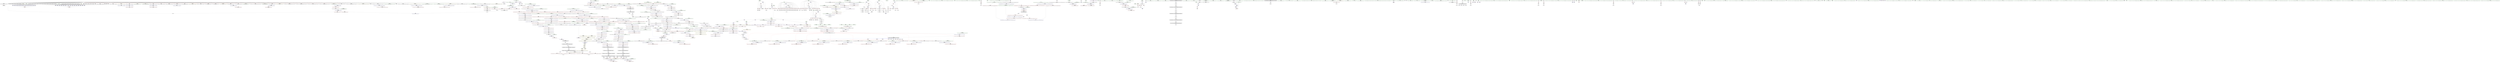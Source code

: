 digraph "SVFG" {
	label="SVFG";

	Node0x55b48f892d60 [shape=record,color=grey,label="{NodeID: 0\nNullPtr}"];
	Node0x55b48f892d60 -> Node0x55b48f951e10[style=solid];
	Node0x55b48f892d60 -> Node0x55b48f951f10[style=solid];
	Node0x55b48f892d60 -> Node0x55b48f951fe0[style=solid];
	Node0x55b48f892d60 -> Node0x55b48f9520b0[style=solid];
	Node0x55b48f892d60 -> Node0x55b48f952180[style=solid];
	Node0x55b48f892d60 -> Node0x55b48f952250[style=solid];
	Node0x55b48f892d60 -> Node0x55b48f952320[style=solid];
	Node0x55b48f892d60 -> Node0x55b48f9523f0[style=solid];
	Node0x55b48f892d60 -> Node0x55b48f9524c0[style=solid];
	Node0x55b48f892d60 -> Node0x55b48f952590[style=solid];
	Node0x55b48f892d60 -> Node0x55b48f952660[style=solid];
	Node0x55b48f892d60 -> Node0x55b48f952730[style=solid];
	Node0x55b48f892d60 -> Node0x55b48f952800[style=solid];
	Node0x55b48f892d60 -> Node0x55b48f9528d0[style=solid];
	Node0x55b48f892d60 -> Node0x55b48f9529a0[style=solid];
	Node0x55b48f892d60 -> Node0x55b48f952a70[style=solid];
	Node0x55b48f892d60 -> Node0x55b48f952b40[style=solid];
	Node0x55b48f892d60 -> Node0x55b48f952c10[style=solid];
	Node0x55b48f892d60 -> Node0x55b48f952ce0[style=solid];
	Node0x55b48f892d60 -> Node0x55b48f952db0[style=solid];
	Node0x55b48f892d60 -> Node0x55b48f952e80[style=solid];
	Node0x55b48f892d60 -> Node0x55b48f952f50[style=solid];
	Node0x55b48f892d60 -> Node0x55b48f953020[style=solid];
	Node0x55b48f892d60 -> Node0x55b48f9530f0[style=solid];
	Node0x55b48f892d60 -> Node0x55b48f9531c0[style=solid];
	Node0x55b48f892d60 -> Node0x55b48f953290[style=solid];
	Node0x55b48f892d60 -> Node0x55b48f953360[style=solid];
	Node0x55b48f892d60 -> Node0x55b48f953430[style=solid];
	Node0x55b48f892d60 -> Node0x55b48f953500[style=solid];
	Node0x55b48f892d60 -> Node0x55b48f9535d0[style=solid];
	Node0x55b48f892d60 -> Node0x55b48f9536a0[style=solid];
	Node0x55b48f892d60 -> Node0x55b48f953770[style=solid];
	Node0x55b48f892d60 -> Node0x55b48f953840[style=solid];
	Node0x55b48f892d60 -> Node0x55b48f953910[style=solid];
	Node0x55b48f892d60 -> Node0x55b48f9539e0[style=solid];
	Node0x55b48f892d60 -> Node0x55b48f953ab0[style=solid];
	Node0x55b48f892d60 -> Node0x55b48f953b80[style=solid];
	Node0x55b48f892d60 -> Node0x55b48f953c50[style=solid];
	Node0x55b48f892d60 -> Node0x55b48f953d20[style=solid];
	Node0x55b48f892d60 -> Node0x55b48f953df0[style=solid];
	Node0x55b48f892d60 -> Node0x55b48f953ec0[style=solid];
	Node0x55b48f892d60 -> Node0x55b48f953f90[style=solid];
	Node0x55b48f892d60 -> Node0x55b48f954060[style=solid];
	Node0x55b48f892d60 -> Node0x55b48f954130[style=solid];
	Node0x55b48f892d60 -> Node0x55b48f954200[style=solid];
	Node0x55b48f892d60 -> Node0x55b48f9542d0[style=solid];
	Node0x55b48f892d60 -> Node0x55b48f9543a0[style=solid];
	Node0x55b48f892d60 -> Node0x55b48f954470[style=solid];
	Node0x55b48f892d60 -> Node0x55b48f954540[style=solid];
	Node0x55b48f892d60 -> Node0x55b48f954610[style=solid];
	Node0x55b48f892d60 -> Node0x55b48f9546e0[style=solid];
	Node0x55b48f892d60 -> Node0x55b48f9547b0[style=solid];
	Node0x55b48f892d60 -> Node0x55b48f954880[style=solid];
	Node0x55b48f892d60 -> Node0x55b48f954950[style=solid];
	Node0x55b48f892d60 -> Node0x55b48f954a20[style=solid];
	Node0x55b48f892d60 -> Node0x55b48f954af0[style=solid];
	Node0x55b48f892d60 -> Node0x55b48f954bc0[style=solid];
	Node0x55b48f892d60 -> Node0x55b48f954c90[style=solid];
	Node0x55b48f892d60 -> Node0x55b48f954d60[style=solid];
	Node0x55b48f892d60 -> Node0x55b48f954e30[style=solid];
	Node0x55b48f892d60 -> Node0x55b48f954f00[style=solid];
	Node0x55b48f892d60 -> Node0x55b48f954fd0[style=solid];
	Node0x55b48f892d60 -> Node0x55b48f9550a0[style=solid];
	Node0x55b48f892d60 -> Node0x55b48f955170[style=solid];
	Node0x55b48f892d60 -> Node0x55b48f955240[style=solid];
	Node0x55b48f892d60 -> Node0x55b48f955310[style=solid];
	Node0x55b48f892d60 -> Node0x55b48f9553e0[style=solid];
	Node0x55b48f892d60 -> Node0x55b48f9554b0[style=solid];
	Node0x55b48f892d60 -> Node0x55b48f955580[style=solid];
	Node0x55b48f892d60 -> Node0x55b48f955650[style=solid];
	Node0x55b48f892d60 -> Node0x55b48f955720[style=solid];
	Node0x55b48f892d60 -> Node0x55b48f9557f0[style=solid];
	Node0x55b48f892d60 -> Node0x55b48f9558c0[style=solid];
	Node0x55b48f892d60 -> Node0x55b48f96a2c0[style=solid];
	Node0x55b48f892d60 -> Node0x55b48f999b50[style=solid];
	Node0x55b48f892d60:s64 -> Node0x55b48fa5eca0[style=solid,color=red];
	Node0x55b48f892d60:s64 -> Node0x55b48fa5eca0[style=solid,color=red];
	Node0x55b48fa68530 [shape=record,color=black,label="{NodeID: 1882\n1367 = PHI(1290, )\n|{<s0>168}}"];
	Node0x55b48fa68530:s0 -> Node0x55b48fa6b870[style=solid,color=red];
	Node0x55b48f95a210 [shape=record,color=blue,label="{NodeID: 775\n1471\<--1468\n__head.addr\<--__head\n_ZNSt11_Tuple_implILm2EJNSt7__cxx1112basic_stringIcSt11char_traitsIcESaIcEEEEEC2IRS5_EEOT_\n}"];
	Node0x55b48f95a210 -> Node0x55b48f9698d0[style=dashed];
	Node0x55b48f9722e0 [shape=record,color=yellow,style=double,label="{NodeID: 1550\n129V_1 = ENCHI(MR_129V_0)\npts\{873 \}\nFun[_ZN9__gnu_cxx6__stoaIxxcJiEEET0_PFT_PKT1_PPS3_DpT2_EPKcS5_PmS9_]}"];
	Node0x55b48f9722e0 -> Node0x55b48f965ff0[style=dashed];
	Node0x55b48f9722e0 -> Node0x55b48f9660c0[style=dashed];
	Node0x55b48f950e70 [shape=record,color=red,label="{NodeID: 443\n563\<--79\n\<--n\nmain\n}"];
	Node0x55b48f950e70 -> Node0x55b48f997d50[style=solid];
	Node0x55b48f944cf0 [shape=record,color=green,label="{NodeID: 111\n821\<--822\n__args.addr4\<--__args.addr4_field_insensitive\n_ZSt10make_tupleIJRxRNSt7__cxx1112basic_stringIcSt11char_traitsIcESaIcEEES7_EESt5tupleIJDpNSt17__decay_and_stripIT_E6__typeEEEDpOSA_\n}"];
	Node0x55b48f944cf0 -> Node0x55b48f965630[style=solid];
	Node0x55b48f944cf0 -> Node0x55b48f96e8d0[style=solid];
	Node0x55b48f966740 [shape=record,color=red,label="{NodeID: 554\n1001\<--998\nthis1\<--this.addr\n_ZZN9__gnu_cxx6__stoaIxxcJiEEET0_PFT_PKT1_PPS3_DpT2_EPKcS5_PmS9_EN11_Save_errnoD2Ev\n}"];
	Node0x55b48f966740 -> Node0x55b48f94faf0[style=solid];
	Node0x55b48f9493a0 [shape=record,color=green,label="{NodeID: 222\n1512\<--1513\nthis.addr\<--this.addr_field_insensitive\n_ZNSt10_Head_baseILm2ENSt7__cxx1112basic_stringIcSt11char_traitsIcESaIcEEELb0EEC2IRS5_EEOT_\n}"];
	Node0x55b48f9493a0 -> Node0x55b48f969c10[style=solid];
	Node0x55b48f9493a0 -> Node0x55b48f95a550[style=solid];
	Node0x55b48fa5c540 [shape=record,color=black,label="{NodeID: 1772\n799 = PHI(657, )\n1st arg _ZStltIJxNSt7__cxx1112basic_stringIcSt11char_traitsIcESaIcEEES5_EJxS5_S5_EEbRKSt5tupleIJDpT_EERKS6_IJDpT0_EE }"];
	Node0x55b48fa5c540 -> Node0x55b48f96e660[style=solid];
	Node0x55b48f96c1d0 [shape=record,color=blue,label="{NodeID: 665\n103\<--124\ndb\<--\nmain\n}"];
	Node0x55b48f96c1d0 -> Node0x55b48f962710[style=dashed];
	Node0x55b48f96c1d0 -> Node0x55b48f9627e0[style=dashed];
	Node0x55b48f96c1d0 -> Node0x55b48f9628b0[style=dashed];
	Node0x55b48f96c1d0 -> Node0x55b48f962980[style=dashed];
	Node0x55b48f96c1d0 -> Node0x55b48f962a50[style=dashed];
	Node0x55b48f96c1d0 -> Node0x55b48f96d2e0[style=dashed];
	Node0x55b48f96c1d0 -> Node0x55b48f9e7b70[style=dashed];
	Node0x55b48f9572f0 [shape=record,color=black,label="{NodeID: 333\n422\<--421\nconv138\<--\nmain\n}"];
	Node0x55b48f57a320 [shape=record,color=green,label="{NodeID: 1\n7\<--1\n__dso_handle\<--dummyObj\nGlob }"];
	Node0x55b48fa68640 [shape=record,color=black,label="{NodeID: 1883\n1407 = PHI(1297, )\n|{<s0>171}}"];
	Node0x55b48fa68640:s0 -> Node0x55b48fa69b80[style=solid,color=red];
	Node0x55b48f95a2e0 [shape=record,color=blue,label="{NodeID: 776\n1486\<--1484\nthis.addr\<--this\n_ZNSt10_Head_baseILm1ENSt7__cxx1112basic_stringIcSt11char_traitsIcESaIcEEELb0EEC2IRS5_EEOT_\n}"];
	Node0x55b48f95a2e0 -> Node0x55b48f9699a0[style=dashed];
	Node0x55b48f950f40 [shape=record,color=red,label="{NodeID: 444\n173\<--81\n\<--it\nmain\n}"];
	Node0x55b48f950f40 -> Node0x55b48f99a150[style=solid];
	Node0x55b48f944dc0 [shape=record,color=green,label="{NodeID: 112\n828\<--829\n_ZSt7forwardIRxEOT_RNSt16remove_referenceIS1_E4typeE\<--_ZSt7forwardIRxEOT_RNSt16remove_referenceIS1_E4typeE_field_insensitive\n}"];
	Node0x55b48f966810 [shape=record,color=red,label="{NodeID: 555\n1004\<--1002\n\<--call\n_ZZN9__gnu_cxx6__stoaIxxcJiEEET0_PFT_PKT1_PPS3_DpT2_EPKcS5_PmS9_EN11_Save_errnoD2Ev\n}"];
	Node0x55b48f966810 -> Node0x55b48f998c50[style=solid];
	Node0x55b48f949470 [shape=record,color=green,label="{NodeID: 223\n1514\<--1515\n__h.addr\<--__h.addr_field_insensitive\n_ZNSt10_Head_baseILm2ENSt7__cxx1112basic_stringIcSt11char_traitsIcESaIcEEELb0EEC2IRS5_EEOT_\n}"];
	Node0x55b48f949470 -> Node0x55b48f969ce0[style=solid];
	Node0x55b48f949470 -> Node0x55b48f95a620[style=solid];
	Node0x55b48fa5c680 [shape=record,color=black,label="{NodeID: 1773\n1291 = PHI(826, 1323, 1366, 1446, )\n0th arg _ZSt7forwardIRxEOT_RNSt16remove_referenceIS1_E4typeE }"];
	Node0x55b48fa5c680 -> Node0x55b48f970950[style=solid];
	Node0x55b48f96c2a0 [shape=record,color=blue,label="{NodeID: 666\n105\<--124\nda\<--\nmain\n}"];
	Node0x55b48f96c2a0 -> Node0x55b48f962b20[style=dashed];
	Node0x55b48f96c2a0 -> Node0x55b48f962bf0[style=dashed];
	Node0x55b48f96c2a0 -> Node0x55b48f962cc0[style=dashed];
	Node0x55b48f96c2a0 -> Node0x55b48f962d90[style=dashed];
	Node0x55b48f96c2a0 -> Node0x55b48f96c2a0[style=dashed];
	Node0x55b48f96c2a0 -> Node0x55b48f96d210[style=dashed];
	Node0x55b48f96c2a0 -> Node0x55b48f9e8070[style=dashed];
	Node0x55b48f9573c0 [shape=record,color=black,label="{NodeID: 334\n427\<--426\nconv143\<--add142\nmain\n}"];
	Node0x55b48f9573c0 -> Node0x55b48f96c440[style=solid];
	Node0x55b48f8dd650 [shape=record,color=green,label="{NodeID: 2\n8\<--1\n.str\<--dummyObj\nGlob }"];
	Node0x55b48fa68780 [shape=record,color=black,label="{NodeID: 1884\n1415 = PHI(1297, )\n|{<s0>173}}"];
	Node0x55b48fa68780:s0 -> Node0x55b48fa52950[style=solid,color=red];
	Node0x55b48f95a3b0 [shape=record,color=blue,label="{NodeID: 777\n1488\<--1485\n__h.addr\<--__h\n_ZNSt10_Head_baseILm1ENSt7__cxx1112basic_stringIcSt11char_traitsIcESaIcEEELb0EEC2IRS5_EEOT_\n}"];
	Node0x55b48f95a3b0 -> Node0x55b48f969a70[style=dashed];
	Node0x55b48f951010 [shape=record,color=red,label="{NodeID: 445\n320\<--81\n\<--it\nmain\n}"];
	Node0x55b48f951010 -> Node0x55b48f998050[style=solid];
	Node0x55b48f944ec0 [shape=record,color=green,label="{NodeID: 113\n832\<--833\n_ZSt7forwardIRNSt7__cxx1112basic_stringIcSt11char_traitsIcESaIcEEEEOT_RNSt16remove_referenceIS7_E4typeE\<--_ZSt7forwardIRNSt7__cxx1112basic_stringIcSt11char_traitsIcESaIcEEEEOT_RNSt16remove_referenceIS7_E4typeE_field_insensitive\n}"];
	Node0x55b48f9668e0 [shape=record,color=red,label="{NodeID: 556\n1008\<--1007\n\<--_M_errno\n_ZZN9__gnu_cxx6__stoaIxxcJiEEET0_PFT_PKT1_PPS3_DpT2_EPKcS5_PmS9_EN11_Save_errnoD2Ev\n}"];
	Node0x55b48f9668e0 -> Node0x55b48f96f6a0[style=solid];
	Node0x55b48f949540 [shape=record,color=green,label="{NodeID: 224\n1526\<--1527\nthis.addr\<--this.addr_field_insensitive\n_ZNSt10_Head_baseILm2ENSt7__cxx1112basic_stringIcSt11char_traitsIcESaIcEEELb0EED2Ev\n}"];
	Node0x55b48f949540 -> Node0x55b48f969db0[style=solid];
	Node0x55b48f949540 -> Node0x55b48f95a6f0[style=solid];
	Node0x55b48fa5d330 [shape=record,color=black,label="{NodeID: 1774\n1534 = PHI(1459, )\n0th arg _ZNSt10_Head_baseILm1ENSt7__cxx1112basic_stringIcSt11char_traitsIcESaIcEEELb0EED2Ev }"];
	Node0x55b48fa5d330 -> Node0x55b48f95a7c0[style=solid];
	Node0x55b48f96c370 [shape=record,color=blue,label="{NodeID: 667\n423\<--420\ncall141\<--conv137\nmain\n}"];
	Node0x55b48f957490 [shape=record,color=black,label="{NodeID: 335\n429\<--428\nconv144\<--\nmain\n}"];
	Node0x55b48f90e4f0 [shape=record,color=green,label="{NodeID: 3\n10\<--1\n.str.1\<--dummyObj\nGlob }"];
	Node0x55b48fa68950 [shape=record,color=black,label="{NodeID: 1885\n1447 = PHI(1290, )\n}"];
	Node0x55b48fa68950 -> Node0x55b48f969660[style=solid];
	Node0x55b48f95a480 [shape=record,color=blue,label="{NodeID: 778\n1500\<--1499\nthis.addr\<--this\n_ZNSt11_Tuple_implILm2EJNSt7__cxx1112basic_stringIcSt11char_traitsIcESaIcEEEEED2Ev\n}"];
	Node0x55b48f95a480 -> Node0x55b48f969b40[style=dashed];
	Node0x55b48f9d5510 [shape=record,color=yellow,style=double,label="{NodeID: 1553\n139V_1 = ENCHI(MR_139V_0)\npts\{8750000 \}\nFun[_ZN9__gnu_cxx6__stoaIxxcJiEEET0_PFT_PKT1_PPS3_DpT2_EPKcS5_PmS9_]|{<s0>117}}"];
	Node0x55b48f9d5510:s0 -> Node0x55b48f96f360[style=dashed,color=red];
	Node0x55b48f9510e0 [shape=record,color=red,label="{NodeID: 446\n482\<--81\n\<--it\nmain\n}"];
	Node0x55b48f9510e0 -> Node0x55b48f998f50[style=solid];
	Node0x55b48f949980 [shape=record,color=green,label="{NodeID: 114\n837\<--838\n_ZNSt5tupleIJxNSt7__cxx1112basic_stringIcSt11char_traitsIcESaIcEEES5_EEC2IJRxRS5_S9_ELb1EEEDpOT_\<--_ZNSt5tupleIJxNSt7__cxx1112basic_stringIcSt11char_traitsIcESaIcEEES5_EEC2IJRxRS5_S9_ELb1EEEDpOT__field_insensitive\n}"];
	Node0x55b48f9669b0 [shape=record,color=red,label="{NodeID: 557\n1023\<--1017\n\<--__t.addr\n_ZNSt15__tuple_compareISt5tupleIJxNSt7__cxx1112basic_stringIcSt11char_traitsIcESaIcEEES6_EES7_Lm0ELm3EE6__lessERKS7_SA_\n|{<s0>128}}"];
	Node0x55b48f9669b0:s0 -> Node0x55b48fa69ed0[style=solid,color=red];
	Node0x55b48f949610 [shape=record,color=green,label="{NodeID: 225\n1535\<--1536\nthis.addr\<--this.addr_field_insensitive\n_ZNSt10_Head_baseILm1ENSt7__cxx1112basic_stringIcSt11char_traitsIcESaIcEEELb0EED2Ev\n}"];
	Node0x55b48f949610 -> Node0x55b48f969e80[style=solid];
	Node0x55b48f949610 -> Node0x55b48f95a7c0[style=solid];
	Node0x55b48fa5d560 [shape=record,color=black,label="{NodeID: 1775\n1252 = PHI(1184, )\n0th arg _ZNSt15__tuple_compareISt5tupleIJxNSt7__cxx1112basic_stringIcSt11char_traitsIcESaIcEEES6_EES7_Lm3ELm3EE6__lessERKS7_SA_ }"];
	Node0x55b48fa5d560 -> Node0x55b48f970540[style=solid];
	Node0x55b48f96c440 [shape=record,color=blue,label="{NodeID: 668\n430\<--427\ncall146\<--conv143\nmain\n}"];
	Node0x55b48f957560 [shape=record,color=black,label="{NodeID: 336\n441\<--440\nconv152\<--\nmain\n}"];
	Node0x55b48f927940 [shape=record,color=green,label="{NodeID: 4\n12\<--1\n.str.2\<--dummyObj\nGlob }"];
	Node0x55b48fa68a60 [shape=record,color=black,label="{NodeID: 1886\n1478 = PHI(1297, )\n|{<s0>179}}"];
	Node0x55b48fa68a60:s0 -> Node0x55b48fa68f00[style=solid,color=red];
	Node0x55b48f95a550 [shape=record,color=blue,label="{NodeID: 779\n1512\<--1510\nthis.addr\<--this\n_ZNSt10_Head_baseILm2ENSt7__cxx1112basic_stringIcSt11char_traitsIcESaIcEEELb0EEC2IRS5_EEOT_\n}"];
	Node0x55b48f95a550 -> Node0x55b48f969c10[style=dashed];
	Node0x55b48f9d55f0 [shape=record,color=yellow,style=double,label="{NodeID: 1554\n152V_1 = ENCHI(MR_152V_0)\npts\{1003 \}\nFun[_ZZN9__gnu_cxx6__stoaIxxcJiEEET0_PFT_PKT1_PPS3_DpT2_EPKcS5_PmS9_EN11_Save_errnoD2Ev]}"];
	Node0x55b48f9d55f0 -> Node0x55b48f966810[style=dashed];
	Node0x55b48f9511b0 [shape=record,color=red,label="{NodeID: 447\n581\<--81\n\<--it\nmain\n}"];
	Node0x55b48f9511b0 -> Node0x55b48f997450[style=solid];
	Node0x55b48f949a50 [shape=record,color=green,label="{NodeID: 115\n842\<--843\nthis.addr\<--this.addr_field_insensitive\n_ZNSt5tupleIJxNSt7__cxx1112basic_stringIcSt11char_traitsIcESaIcEEES5_EED2Ev\n}"];
	Node0x55b48f949a50 -> Node0x55b48f965700[style=solid];
	Node0x55b48f949a50 -> Node0x55b48f96e9a0[style=solid];
	Node0x55b48f966a80 [shape=record,color=red,label="{NodeID: 558\n1036\<--1017\n\<--__t.addr\n_ZNSt15__tuple_compareISt5tupleIJxNSt7__cxx1112basic_stringIcSt11char_traitsIcESaIcEEES6_EES7_Lm0ELm3EE6__lessERKS7_SA_\n|{<s0>131}}"];
	Node0x55b48f966a80:s0 -> Node0x55b48fa69ed0[style=solid,color=red];
	Node0x55b48f9496e0 [shape=record,color=green,label="{NodeID: 226\n1544\<--1545\nthis.addr\<--this.addr_field_insensitive\n_ZNSt11_Tuple_implILm0EJxNSt7__cxx1112basic_stringIcSt11char_traitsIcESaIcEEES5_EED2Ev\n}"];
	Node0x55b48f9496e0 -> Node0x55b48f969f50[style=solid];
	Node0x55b48f9496e0 -> Node0x55b48f95a890[style=solid];
	Node0x55b48fa5d6a0 [shape=record,color=black,label="{NodeID: 1776\n1253 = PHI(1185, )\n1st arg _ZNSt15__tuple_compareISt5tupleIJxNSt7__cxx1112basic_stringIcSt11char_traitsIcESaIcEEES6_EES7_Lm3ELm3EE6__lessERKS7_SA_ }"];
	Node0x55b48fa5d6a0 -> Node0x55b48f970610[style=solid];
	Node0x55b48f96c510 [shape=record,color=blue,label="{NodeID: 669\n111\<--433\nk147\<--add148\nmain\n}"];
	Node0x55b48f96c510 -> Node0x55b48f962e60[style=dashed];
	Node0x55b48f96c510 -> Node0x55b48f962f30[style=dashed];
	Node0x55b48f96c510 -> Node0x55b48f963000[style=dashed];
	Node0x55b48f96c510 -> Node0x55b48f9630d0[style=dashed];
	Node0x55b48f96c510 -> Node0x55b48f9631a0[style=dashed];
	Node0x55b48f96c510 -> Node0x55b48f963270[style=dashed];
	Node0x55b48f96c510 -> Node0x55b48f96cac0[style=dashed];
	Node0x55b48f96c510 -> Node0x55b48f9dc270[style=dashed];
	Node0x55b48f957630 [shape=record,color=black,label="{NodeID: 337\n444\<--443\nconv155\<--\nmain\n}"];
	Node0x55b48f957630 -> Node0x55b48f9987d0[style=solid];
	Node0x55b48f9303c0 [shape=record,color=green,label="{NodeID: 5\n14\<--1\n.str.3\<--dummyObj\nGlob }"];
	Node0x55b48fa68b70 [shape=record,color=black,label="{NodeID: 1887\n1495 = PHI(1297, )\n}"];
	Node0x55b48f95a620 [shape=record,color=blue,label="{NodeID: 780\n1514\<--1511\n__h.addr\<--__h\n_ZNSt10_Head_baseILm2ENSt7__cxx1112basic_stringIcSt11char_traitsIcESaIcEEELb0EEC2IRS5_EEOT_\n}"];
	Node0x55b48f95a620 -> Node0x55b48f969ce0[style=dashed];
	Node0x55b48f951280 [shape=record,color=red,label="{NodeID: 448\n179\<--83\n\<--j\nmain\n}"];
	Node0x55b48f951280 -> Node0x55b48f99a2d0[style=solid];
	Node0x55b48f949b20 [shape=record,color=green,label="{NodeID: 116\n848\<--849\n_ZNSt11_Tuple_implILm0EJxNSt7__cxx1112basic_stringIcSt11char_traitsIcESaIcEEES5_EED2Ev\<--_ZNSt11_Tuple_implILm0EJxNSt7__cxx1112basic_stringIcSt11char_traitsIcESaIcEEES5_EED2Ev_field_insensitive\n}"];
	Node0x55b48f966b50 [shape=record,color=red,label="{NodeID: 559\n1041\<--1017\n\<--__t.addr\n_ZNSt15__tuple_compareISt5tupleIJxNSt7__cxx1112basic_stringIcSt11char_traitsIcESaIcEEES6_EES7_Lm0ELm3EE6__lessERKS7_SA_\n|{<s0>132}}"];
	Node0x55b48f966b50:s0 -> Node0x55b48fa69400[style=solid,color=red];
	Node0x55b48f9497b0 [shape=record,color=green,label="{NodeID: 227\n1553\<--1554\n__t.addr\<--__t.addr_field_insensitive\n_ZSt4moveIRcEONSt16remove_referenceIT_E4typeEOS2_\n}"];
	Node0x55b48f9497b0 -> Node0x55b48f96a020[style=solid];
	Node0x55b48f9497b0 -> Node0x55b48f95a960[style=solid];
	Node0x55b48fa5d7e0 [shape=record,color=black,label="{NodeID: 1777\n855 = PHI(792, )\n0th arg _ZN9__gnu_cxx6__stoaIxxcJiEEET0_PFT_PKT1_PPS3_DpT2_EPKcS5_PmS9_ }"];
	Node0x55b48fa5d7e0 -> Node0x55b48f96ea70[style=solid];
	Node0x55b48f96c5e0 [shape=record,color=blue,label="{NodeID: 670\n449\<--451\ncall160\<--\nmain\n}"];
	Node0x55b48f957700 [shape=record,color=black,label="{NodeID: 338\n448\<--447\nconv158\<--\nmain\n}"];
	Node0x55b48f930b10 [shape=record,color=green,label="{NodeID: 6\n16\<--1\nstdout\<--dummyObj\nGlob }"];
	Node0x55b48fa68c80 [shape=record,color=black,label="{NodeID: 1888\n1521 = PHI(1297, )\n}"];
	Node0x55b48f95a6f0 [shape=record,color=blue,label="{NodeID: 781\n1526\<--1525\nthis.addr\<--this\n_ZNSt10_Head_baseILm2ENSt7__cxx1112basic_stringIcSt11char_traitsIcESaIcEEELb0EED2Ev\n}"];
	Node0x55b48f95a6f0 -> Node0x55b48f969db0[style=dashed];
	Node0x55b48f951350 [shape=record,color=red,label="{NodeID: 449\n193\<--83\n\<--j\nmain\n}"];
	Node0x55b48f951350 -> Node0x55b48f998350[style=solid];
	Node0x55b48f949c20 [shape=record,color=green,label="{NodeID: 117\n860\<--861\n__convf.addr\<--__convf.addr_field_insensitive\n_ZN9__gnu_cxx6__stoaIxxcJiEEET0_PFT_PKT1_PPS3_DpT2_EPKcS5_PmS9_\n}"];
	Node0x55b48f949c20 -> Node0x55b48f9657d0[style=solid];
	Node0x55b48f949c20 -> Node0x55b48f96ea70[style=solid];
	Node0x55b48f966c20 [shape=record,color=red,label="{NodeID: 560\n1028\<--1019\n\<--__u.addr\n_ZNSt15__tuple_compareISt5tupleIJxNSt7__cxx1112basic_stringIcSt11char_traitsIcESaIcEEES6_EES7_Lm0ELm3EE6__lessERKS7_SA_\n|{<s0>129}}"];
	Node0x55b48f966c20:s0 -> Node0x55b48fa69ed0[style=solid,color=red];
	Node0x55b48f949880 [shape=record,color=green,label="{NodeID: 228\n21\<--1558\n_GLOBAL__sub_I_ikatanic_1_1.cpp\<--_GLOBAL__sub_I_ikatanic_1_1.cpp_field_insensitive\n}"];
	Node0x55b48f949880 -> Node0x55b48f96a1c0[style=solid];
	Node0x55b48fa5d920 [shape=record,color=black,label="{NodeID: 1778\n856 = PHI(790, )\n1st arg _ZN9__gnu_cxx6__stoaIxxcJiEEET0_PFT_PKT1_PPS3_DpT2_EPKcS5_PmS9_ }"];
	Node0x55b48fa5d920 -> Node0x55b48f96eb40[style=solid];
	Node0x55b48f96c6b0 [shape=record,color=blue,label="{NodeID: 671\n63\<--454\nexn.slot\<--\nmain\n}"];
	Node0x55b48f96c6b0 -> Node0x55b48f950a60[style=dashed];
	Node0x55b48f9577d0 [shape=record,color=black,label="{NodeID: 339\n466\<--465\nconv162\<--\nmain\n}"];
	Node0x55b48f930bd0 [shape=record,color=green,label="{NodeID: 7\n17\<--1\n.str.4\<--dummyObj\nGlob }"];
	Node0x55b48fa68dc0 [shape=record,color=black,label="{NodeID: 1889\n1510 = PHI(1476, )\n0th arg _ZNSt10_Head_baseILm2ENSt7__cxx1112basic_stringIcSt11char_traitsIcESaIcEEELb0EEC2IRS5_EEOT_ }"];
	Node0x55b48fa68dc0 -> Node0x55b48f95a550[style=solid];
	Node0x55b48f95a7c0 [shape=record,color=blue,label="{NodeID: 782\n1535\<--1534\nthis.addr\<--this\n_ZNSt10_Head_baseILm1ENSt7__cxx1112basic_stringIcSt11char_traitsIcESaIcEEELb0EED2Ev\n}"];
	Node0x55b48f95a7c0 -> Node0x55b48f969e80[style=dashed];
	Node0x55b48f9d58c0 [shape=record,color=yellow,style=double,label="{NodeID: 1557\n139V_1 = ENCHI(MR_139V_0)\npts\{8750000 \}\nFun[_ZZN9__gnu_cxx6__stoaIxxcJiEEET0_PFT_PKT1_PPS3_DpT2_EPKcS5_PmS9_EN11_Save_errnoD2Ev]}"];
	Node0x55b48f9d58c0 -> Node0x55b48f9668e0[style=dashed];
	Node0x55b48f951420 [shape=record,color=red,label="{NodeID: 450\n316\<--83\n\<--j\nmain\n}"];
	Node0x55b48f951420 -> Node0x55b48f9978d0[style=solid];
	Node0x55b48f949cf0 [shape=record,color=green,label="{NodeID: 118\n862\<--863\n__name.addr\<--__name.addr_field_insensitive\n_ZN9__gnu_cxx6__stoaIxxcJiEEET0_PFT_PKT1_PPS3_DpT2_EPKcS5_PmS9_\n}"];
	Node0x55b48f949cf0 -> Node0x55b48f9658a0[style=solid];
	Node0x55b48f949cf0 -> Node0x55b48f965970[style=solid];
	Node0x55b48f949cf0 -> Node0x55b48f96eb40[style=solid];
	Node0x55b48f966cf0 [shape=record,color=red,label="{NodeID: 561\n1033\<--1019\n\<--__u.addr\n_ZNSt15__tuple_compareISt5tupleIJxNSt7__cxx1112basic_stringIcSt11char_traitsIcESaIcEEES6_EES7_Lm0ELm3EE6__lessERKS7_SA_\n|{<s0>130}}"];
	Node0x55b48f966cf0:s0 -> Node0x55b48fa69ed0[style=solid,color=red];
	Node0x55b48f951e10 [shape=record,color=black,label="{NodeID: 229\n2\<--3\ndummyVal\<--dummyVal\n}"];
	Node0x55b48fa5da60 [shape=record,color=black,label="{NodeID: 1779\n857 = PHI(787, )\n2nd arg _ZN9__gnu_cxx6__stoaIxxcJiEEET0_PFT_PKT1_PPS3_DpT2_EPKcS5_PmS9_ }"];
	Node0x55b48fa5da60 -> Node0x55b48f96ec10[style=solid];
	Node0x55b48f96c780 [shape=record,color=blue,label="{NodeID: 672\n65\<--456\nehselector.slot\<--\nmain\n}"];
	Node0x55b48f96c780 -> Node0x55b48f950b30[style=dashed];
	Node0x55b48f9578a0 [shape=record,color=black,label="{NodeID: 340\n469\<--468\nconv165\<--\nmain\n}"];
	Node0x55b48f9578a0 -> Node0x55b48f9990d0[style=solid];
	Node0x55b48f930c90 [shape=record,color=green,label="{NodeID: 8\n20\<--1\n\<--dummyObj\nCan only get source location for instruction, argument, global var or function.}"];
	Node0x55b48fa68f00 [shape=record,color=black,label="{NodeID: 1890\n1511 = PHI(1478, )\n1st arg _ZNSt10_Head_baseILm2ENSt7__cxx1112basic_stringIcSt11char_traitsIcESaIcEEELb0EEC2IRS5_EEOT_ }"];
	Node0x55b48fa68f00 -> Node0x55b48f95a620[style=solid];
	Node0x55b48f95a890 [shape=record,color=blue,label="{NodeID: 783\n1544\<--1543\nthis.addr\<--this\n_ZNSt11_Tuple_implILm0EJxNSt7__cxx1112basic_stringIcSt11char_traitsIcESaIcEEES5_EED2Ev\n}"];
	Node0x55b48f95a890 -> Node0x55b48f969f50[style=dashed];
	Node0x55b48f9514f0 [shape=record,color=red,label="{NodeID: 451\n383\<--83\n\<--j\nmain\n}"];
	Node0x55b48f9514f0 -> Node0x55b48f956ba0[style=solid];
	Node0x55b48f949dc0 [shape=record,color=green,label="{NodeID: 119\n864\<--865\n__str.addr\<--__str.addr_field_insensitive\n_ZN9__gnu_cxx6__stoaIxxcJiEEET0_PFT_PKT1_PPS3_DpT2_EPKcS5_PmS9_\n}"];
	Node0x55b48f949dc0 -> Node0x55b48f965a40[style=solid];
	Node0x55b48f949dc0 -> Node0x55b48f965b10[style=solid];
	Node0x55b48f949dc0 -> Node0x55b48f965be0[style=solid];
	Node0x55b48f949dc0 -> Node0x55b48f96ec10[style=solid];
	Node0x55b48f966dc0 [shape=record,color=red,label="{NodeID: 562\n1042\<--1019\n\<--__u.addr\n_ZNSt15__tuple_compareISt5tupleIJxNSt7__cxx1112basic_stringIcSt11char_traitsIcESaIcEEES6_EES7_Lm0ELm3EE6__lessERKS7_SA_\n|{<s0>132}}"];
	Node0x55b48f966dc0:s0 -> Node0x55b48fa69540[style=solid,color=red];
	Node0x55b48f951f10 [shape=record,color=black,label="{NodeID: 230\n223\<--3\n\<--dummyVal\nmain\n}"];
	Node0x55b48fa5dba0 [shape=record,color=black,label="{NodeID: 1780\n858 = PHI(788, )\n3rd arg _ZN9__gnu_cxx6__stoaIxxcJiEEET0_PFT_PKT1_PPS3_DpT2_EPKcS5_PmS9_ }"];
	Node0x55b48fa5dba0 -> Node0x55b48f96ece0[style=solid];
	Node0x55b48f96c850 [shape=record,color=blue,label="{NodeID: 673\n63\<--460\nexn.slot\<--\nmain\n}"];
	Node0x55b48f96c850 -> Node0x55b48f950a60[style=dashed];
	Node0x55b48f957970 [shape=record,color=black,label="{NodeID: 341\n473\<--472\nconv168\<--\nmain\n}"];
	Node0x55b48f930d50 [shape=record,color=green,label="{NodeID: 9\n124\<--1\n\<--dummyObj\nCan only get source location for instruction, argument, global var or function.}"];
	Node0x55b48fa69040 [shape=record,color=black,label="{NodeID: 1891\n1121 = PHI(1115, )\n0th arg _ZNSt10_Head_baseILm0ExLb0EE7_M_headERKS0_ }"];
	Node0x55b48fa69040 -> Node0x55b48f96fd20[style=solid];
	Node0x55b48f95a960 [shape=record,color=blue,label="{NodeID: 784\n1553\<--1552\n__t.addr\<--__t\n_ZSt4moveIRcEONSt16remove_referenceIT_E4typeEOS2_\n}"];
	Node0x55b48f95a960 -> Node0x55b48f96a020[style=dashed];
	Node0x55b48f9515c0 [shape=record,color=red,label="{NodeID: 452\n390\<--83\n\<--j\nmain\n}"];
	Node0x55b48f9515c0 -> Node0x55b48f956d40[style=solid];
	Node0x55b48f949e90 [shape=record,color=green,label="{NodeID: 120\n866\<--867\n__idx.addr\<--__idx.addr_field_insensitive\n_ZN9__gnu_cxx6__stoaIxxcJiEEET0_PFT_PKT1_PPS3_DpT2_EPKcS5_PmS9_\n}"];
	Node0x55b48f949e90 -> Node0x55b48f965cb0[style=solid];
	Node0x55b48f949e90 -> Node0x55b48f965d80[style=solid];
	Node0x55b48f949e90 -> Node0x55b48f96ece0[style=solid];
	Node0x55b48f966e90 [shape=record,color=red,label="{NodeID: 563\n1027\<--1024\n\<--call\n_ZNSt15__tuple_compareISt5tupleIJxNSt7__cxx1112basic_stringIcSt11char_traitsIcESaIcEEES6_EES7_Lm0ELm3EE6__lessERKS7_SA_\n}"];
	Node0x55b48f966e90 -> Node0x55b48f998ad0[style=solid];
	Node0x55b48f951fe0 [shape=record,color=black,label="{NodeID: 231\n224\<--3\n\<--dummyVal\nmain\n}"];
	Node0x55b48f951fe0 -> Node0x55b48f96ae50[style=solid];
	Node0x55b48fa5dce0 [shape=record,color=black,label="{NodeID: 1781\n859 = PHI(789, )\n4th arg _ZN9__gnu_cxx6__stoaIxxcJiEEET0_PFT_PKT1_PPS3_DpT2_EPKcS5_PmS9_ }"];
	Node0x55b48fa5dce0 -> Node0x55b48f96edb0[style=solid];
	Node0x55b48f96c920 [shape=record,color=blue,label="{NodeID: 674\n65\<--462\nehselector.slot\<--\nmain\n}"];
	Node0x55b48f96c920 -> Node0x55b48f950b30[style=dashed];
	Node0x55b48f957a40 [shape=record,color=black,label="{NodeID: 342\n567\<--566\nconv217\<--\nmain\n}"];
	Node0x55b48f930e50 [shape=record,color=green,label="{NodeID: 10\n130\<--1\n\<--dummyObj\nCan only get source location for instruction, argument, global var or function.}"];
	Node0x55b48fa69180 [shape=record,color=black,label="{NodeID: 1892\n1233 = PHI(1227, )\n0th arg _ZNSt10_Head_baseILm1ENSt7__cxx1112basic_stringIcSt11char_traitsIcESaIcEEELb0EE7_M_headERKS6_ }"];
	Node0x55b48fa69180 -> Node0x55b48f9703a0[style=solid];
	Node0x55b48f951690 [shape=record,color=red,label="{NodeID: 453\n400\<--83\n\<--j\nmain\n}"];
	Node0x55b48f951690 -> Node0x55b48f956ee0[style=solid];
	Node0x55b48f949f60 [shape=record,color=green,label="{NodeID: 121\n868\<--869\n__base.addr\<--__base.addr_field_insensitive\n_ZN9__gnu_cxx6__stoaIxxcJiEEET0_PFT_PKT1_PPS3_DpT2_EPKcS5_PmS9_\n}"];
	Node0x55b48f949f60 -> Node0x55b48f965e50[style=solid];
	Node0x55b48f949f60 -> Node0x55b48f96edb0[style=solid];
	Node0x55b48f966f60 [shape=record,color=red,label="{NodeID: 564\n1030\<--1029\n\<--call1\n_ZNSt15__tuple_compareISt5tupleIJxNSt7__cxx1112basic_stringIcSt11char_traitsIcESaIcEEES6_EES7_Lm0ELm3EE6__lessERKS7_SA_\n}"];
	Node0x55b48f966f60 -> Node0x55b48f998ad0[style=solid];
	Node0x55b48f9cef50 [shape=record,color=black,label="{NodeID: 1339\nMR_8V_3 = PHI(MR_8V_4, MR_8V_2, )\npts\{54 \}\n}"];
	Node0x55b48f9cef50 -> Node0x55b48f9507f0[style=dashed];
	Node0x55b48f9cef50 -> Node0x55b48f9508c0[style=dashed];
	Node0x55b48f9cef50 -> Node0x55b48f950990[style=dashed];
	Node0x55b48f9cef50 -> Node0x55b48f96d7c0[style=dashed];
	Node0x55b48f9520b0 [shape=record,color=black,label="{NodeID: 232\n226\<--3\n\<--dummyVal\nmain\n}"];
	Node0x55b48f9520b0 -> Node0x55b48f96af20[style=solid];
	Node0x55b48fa5de20 [shape=record,color=black,label="{NodeID: 1782\n997 = PHI(874, 874, )\n0th arg _ZZN9__gnu_cxx6__stoaIxxcJiEEET0_PFT_PKT1_PPS3_DpT2_EPKcS5_PmS9_EN11_Save_errnoD2Ev }"];
	Node0x55b48fa5de20 -> Node0x55b48f96f5d0[style=solid];
	Node0x55b48f96c9f0 [shape=record,color=blue,label="{NodeID: 675\n474\<--217\ncall170\<--\nmain\n}"];
	Node0x55b48f957b10 [shape=record,color=black,label="{NodeID: 343\n570\<--569\nconv220\<--\nmain\n}"];
	Node0x55b48f930f50 [shape=record,color=green,label="{NodeID: 11\n155\<--1\n\<--dummyObj\nCan only get source location for instruction, argument, global var or function.}"];
	Node0x55b48fa692c0 [shape=record,color=black,label="{NodeID: 1893\n1262 = PHI(1246, )\n0th arg _ZSt12__get_helperILm2ENSt7__cxx1112basic_stringIcSt11char_traitsIcESaIcEEEJEERKT0_RKSt11_Tuple_implIXT_EJS6_DpT1_EE }"];
	Node0x55b48fa692c0 -> Node0x55b48f9706e0[style=solid];
	Node0x55b48f951760 [shape=record,color=red,label="{NodeID: 454\n407\<--83\n\<--j\nmain\n}"];
	Node0x55b48f951760 -> Node0x55b48f957080[style=solid];
	Node0x55b48f94a030 [shape=record,color=green,label="{NodeID: 122\n870\<--871\n__ret\<--__ret_field_insensitive\n_ZN9__gnu_cxx6__stoaIxxcJiEEET0_PFT_PKT1_PPS3_DpT2_EPKcS5_PmS9_\n}"];
	Node0x55b48f94a030 -> Node0x55b48f965f20[style=solid];
	Node0x55b48f94a030 -> Node0x55b48f96f0f0[style=solid];
	Node0x55b48f967030 [shape=record,color=red,label="{NodeID: 565\n1035\<--1034\n\<--call2\n_ZNSt15__tuple_compareISt5tupleIJxNSt7__cxx1112basic_stringIcSt11char_traitsIcESaIcEEES6_EES7_Lm0ELm3EE6__lessERKS7_SA_\n}"];
	Node0x55b48f967030 -> Node0x55b48f998650[style=solid];
	Node0x55b48f9cf450 [shape=record,color=black,label="{NodeID: 1340\nMR_14V_2 = PHI(MR_14V_4, MR_14V_1, )\npts\{72 \}\n}"];
	Node0x55b48f9cf450 -> Node0x55b48f96a560[style=dashed];
	Node0x55b48f952180 [shape=record,color=black,label="{NodeID: 233\n230\<--3\n\<--dummyVal\nmain\n}"];
	Node0x55b48fa5e030 [shape=record,color=black,label="{NodeID: 1783\n1198 = PHI(1145, )\n0th arg __clang_call_terminate }"];
	Node0x55b48f96cac0 [shape=record,color=blue,label="{NodeID: 676\n111\<--479\nk147\<--inc173\nmain\n}"];
	Node0x55b48f96cac0 -> Node0x55b48f962e60[style=dashed];
	Node0x55b48f96cac0 -> Node0x55b48f962f30[style=dashed];
	Node0x55b48f96cac0 -> Node0x55b48f963000[style=dashed];
	Node0x55b48f96cac0 -> Node0x55b48f9630d0[style=dashed];
	Node0x55b48f96cac0 -> Node0x55b48f9631a0[style=dashed];
	Node0x55b48f96cac0 -> Node0x55b48f963270[style=dashed];
	Node0x55b48f96cac0 -> Node0x55b48f96cac0[style=dashed];
	Node0x55b48f96cac0 -> Node0x55b48f9dc270[style=dashed];
	Node0x55b48f957be0 [shape=record,color=black,label="{NodeID: 344\n762\<--771\n_ZSt3absx_ret\<--abs\n_ZSt3absx\n|{<s0>96}}"];
	Node0x55b48f957be0:s0 -> Node0x55b48fa64dc0[style=solid,color=blue];
	Node0x55b48f931050 [shape=record,color=green,label="{NodeID: 12\n175\<--1\n\<--dummyObj\nCan only get source location for instruction, argument, global var or function.}"];
	Node0x55b48fa69400 [shape=record,color=black,label="{NodeID: 1894\n1063 = PHI(1041, )\n0th arg _ZNSt15__tuple_compareISt5tupleIJxNSt7__cxx1112basic_stringIcSt11char_traitsIcESaIcEEES6_EES7_Lm1ELm3EE6__lessERKS7_SA_ }"];
	Node0x55b48fa69400 -> Node0x55b48f96f9e0[style=solid];
	Node0x55b48f9d5d50 [shape=record,color=yellow,style=double,label="{NodeID: 1562\n107V_1 = ENCHI(MR_107V_0)\npts\{1347 \}\nFun[_ZNSt11_Tuple_implILm0EJxNSt7__cxx1112basic_stringIcSt11char_traitsIcESaIcEEES5_EEC2IRxJRS5_S9_EvEEOT_DpOT0_]}"];
	Node0x55b48f9d5d50 -> Node0x55b48f971170[style=dashed];
	Node0x55b48f951830 [shape=record,color=red,label="{NodeID: 455\n421\<--83\n\<--j\nmain\n}"];
	Node0x55b48f951830 -> Node0x55b48f9572f0[style=solid];
	Node0x55b48f94a100 [shape=record,color=green,label="{NodeID: 123\n872\<--873\n__endptr\<--__endptr_field_insensitive\n_ZN9__gnu_cxx6__stoaIxxcJiEEET0_PFT_PKT1_PPS3_DpT2_EPKcS5_PmS9_\n}"];
	Node0x55b48f94a100 -> Node0x55b48f965ff0[style=solid];
	Node0x55b48f94a100 -> Node0x55b48f9660c0[style=solid];
	Node0x55b48f967100 [shape=record,color=red,label="{NodeID: 566\n1038\<--1037\n\<--call3\n_ZNSt15__tuple_compareISt5tupleIJxNSt7__cxx1112basic_stringIcSt11char_traitsIcESaIcEEES6_EES7_Lm0ELm3EE6__lessERKS7_SA_\n}"];
	Node0x55b48f967100 -> Node0x55b48f998650[style=solid];
	Node0x55b48f9cf950 [shape=record,color=black,label="{NodeID: 1341\nMR_16V_2 = PHI(MR_16V_3, MR_16V_1, )\npts\{80 \}\n}"];
	Node0x55b48f9cf950 -> Node0x55b48f96a8a0[style=dashed];
	Node0x55b48f952250 [shape=record,color=black,label="{NodeID: 234\n231\<--3\n\<--dummyVal\nmain\n}"];
	Node0x55b48f952250 -> Node0x55b48f96aff0[style=solid];
	Node0x55b48fa5e140 [shape=record,color=black,label="{NodeID: 1784\n1334 = PHI(1322, )\n0th arg _ZNSt11_Tuple_implILm0EJxNSt7__cxx1112basic_stringIcSt11char_traitsIcESaIcEEES5_EEC2IRxJRS5_S9_EvEEOT_DpOT0_ }"];
	Node0x55b48fa5e140 -> Node0x55b48f970e30[style=solid];
	Node0x55b48f96cb90 [shape=record,color=blue,label="{NodeID: 677\n63\<--492\nexn.slot\<--\nmain\n}"];
	Node0x55b48f96cb90 -> Node0x55b48f950a60[style=dashed];
	Node0x55b48f957cb0 [shape=record,color=black,label="{NodeID: 345\n773\<--791\n_ZNSt7__cxx115stollERKNS_12basic_stringIcSt11char_traitsIcESaIcEEEPmi_ret\<--call1\n_ZNSt7__cxx115stollERKNS_12basic_stringIcSt11char_traitsIcESaIcEEEPmi\n|{<s0>94|<s1>95}}"];
	Node0x55b48f957cb0:s0 -> Node0x55b48fa62590[style=solid,color=blue];
	Node0x55b48f957cb0:s1 -> Node0x55b48fa627c0[style=solid,color=blue];
	Node0x55b48f931150 [shape=record,color=green,label="{NodeID: 13\n189\<--1\n\<--dummyObj\nCan only get source location for instruction, argument, global var or function.}"];
	Node0x55b48fa69540 [shape=record,color=black,label="{NodeID: 1895\n1064 = PHI(1042, )\n1st arg _ZNSt15__tuple_compareISt5tupleIJxNSt7__cxx1112basic_stringIcSt11char_traitsIcESaIcEEES6_EES7_Lm1ELm3EE6__lessERKS7_SA_ }"];
	Node0x55b48fa69540 -> Node0x55b48f96fab0[style=solid];
	Node0x55b48f9d5e30 [shape=record,color=yellow,style=double,label="{NodeID: 1563\n109V_1 = ENCHI(MR_109V_0)\npts\{1349 \}\nFun[_ZNSt11_Tuple_implILm0EJxNSt7__cxx1112basic_stringIcSt11char_traitsIcESaIcEEES5_EEC2IRxJRS5_S9_EvEEOT_DpOT0_]}"];
	Node0x55b48f9d5e30 -> Node0x55b48f971240[style=dashed];
	Node0x55b48f951900 [shape=record,color=red,label="{NodeID: 456\n428\<--83\n\<--j\nmain\n}"];
	Node0x55b48f951900 -> Node0x55b48f957490[style=solid];
	Node0x55b48f94a1d0 [shape=record,color=green,label="{NodeID: 124\n874\<--875\n__save_errno\<--__save_errno_field_insensitive\n_ZN9__gnu_cxx6__stoaIxxcJiEEET0_PFT_PKT1_PPS3_DpT2_EPKcS5_PmS9_\n|{<s0>117|<s1>119|<s2>123}}"];
	Node0x55b48f94a1d0:s0 -> Node0x55b48fa6a9a0[style=solid,color=red];
	Node0x55b48f94a1d0:s1 -> Node0x55b48fa5de20[style=solid,color=red];
	Node0x55b48f94a1d0:s2 -> Node0x55b48fa5de20[style=solid,color=red];
	Node0x55b48f9671d0 [shape=record,color=red,label="{NodeID: 567\n1056\<--1053\n\<--__t.addr\n_ZSt3getILm0EJxNSt7__cxx1112basic_stringIcSt11char_traitsIcESaIcEEES5_EERKNSt13tuple_elementIXT_ESt5tupleIJDpT0_EEE4typeERKSA_\n}"];
	Node0x55b48f9671d0 -> Node0x55b48f9584d0[style=solid];
	Node0x55b48f9cfe50 [shape=record,color=black,label="{NodeID: 1342\nMR_18V_2 = PHI(MR_18V_4, MR_18V_1, )\npts\{82 \}\n}"];
	Node0x55b48f9cfe50 -> Node0x55b48f96a970[style=dashed];
	Node0x55b48f952320 [shape=record,color=black,label="{NodeID: 235\n233\<--3\n\<--dummyVal\nmain\n}"];
	Node0x55b48f952320 -> Node0x55b48f96b0c0[style=solid];
	Node0x55b48fa5e250 [shape=record,color=black,label="{NodeID: 1785\n1335 = PHI(1324, )\n1st arg _ZNSt11_Tuple_implILm0EJxNSt7__cxx1112basic_stringIcSt11char_traitsIcESaIcEEES5_EEC2IRxJRS5_S9_EvEEOT_DpOT0_ }"];
	Node0x55b48fa5e250 -> Node0x55b48f970f00[style=solid];
	Node0x55b48f96cc60 [shape=record,color=blue,label="{NodeID: 678\n65\<--494\nehselector.slot\<--\nmain\n}"];
	Node0x55b48f96cc60 -> Node0x55b48f950b30[style=dashed];
	Node0x55b48f957d80 [shape=record,color=black,label="{NodeID: 346\n797\<--808\n_ZStltIJxNSt7__cxx1112basic_stringIcSt11char_traitsIcESaIcEEES5_EJxS5_S5_EEbRKSt5tupleIJDpT_EERKS6_IJDpT0_EE_ret\<--call\n_ZStltIJxNSt7__cxx1112basic_stringIcSt11char_traitsIcESaIcEEES5_EJxS5_S5_EEbRKSt5tupleIJDpT_EERKS6_IJDpT0_EE\n|{<s0>99}}"];
	Node0x55b48f957d80:s0 -> Node0x55b48fa64f00[style=solid,color=blue];
	Node0x55b48f931250 [shape=record,color=green,label="{NodeID: 14\n204\<--1\n\<--dummyObj\nCan only get source location for instruction, argument, global var or function.}"];
	Node0x55b48fa69680 [shape=record,color=black,label="{NodeID: 1896\n986 = PHI(925, )\n0th arg _ZZN9__gnu_cxx6__stoaIxxcJiEEET0_PFT_PKT1_PPS3_DpT2_EPKcS5_PmS9_EN10_Range_chk6_S_chkExSt17integral_constantIbLb0EE }"];
	Node0x55b48fa69680 -> Node0x55b48f96f500[style=solid];
	Node0x55b48f9d5f10 [shape=record,color=yellow,style=double,label="{NodeID: 1564\n84V_1 = ENCHI(MR_84V_0)\npts\{72 654 \}\nFun[_ZNSt11_Tuple_implILm0EJxNSt7__cxx1112basic_stringIcSt11char_traitsIcESaIcEEES5_EEC2IRxJRS5_S9_EvEEOT_DpOT0_]|{<s0>168}}"];
	Node0x55b48f9d5f10:s0 -> Node0x55b48f9fd590[style=dashed,color=red];
	Node0x55b48f9519d0 [shape=record,color=red,label="{NodeID: 457\n432\<--83\n\<--j\nmain\n}"];
	Node0x55b48f9519d0 -> Node0x55b48f9966d0[style=solid];
	Node0x55b48f94a2a0 [shape=record,color=green,label="{NodeID: 125\n876\<--877\n__tmp\<--__tmp_field_insensitive\n_ZN9__gnu_cxx6__stoaIxxcJiEEET0_PFT_PKT1_PPS3_DpT2_EPKcS5_PmS9_\n}"];
	Node0x55b48f94a2a0 -> Node0x55b48f966190[style=solid];
	Node0x55b48f94a2a0 -> Node0x55b48f966260[style=solid];
	Node0x55b48f94a2a0 -> Node0x55b48f96ee80[style=solid];
	Node0x55b48f9672a0 [shape=record,color=red,label="{NodeID: 568\n1071\<--1065\n\<--__t.addr\n_ZNSt15__tuple_compareISt5tupleIJxNSt7__cxx1112basic_stringIcSt11char_traitsIcESaIcEEES6_EES7_Lm1ELm3EE6__lessERKS7_SA_\n|{<s0>134}}"];
	Node0x55b48f9672a0:s0 -> Node0x55b48fa5e8c0[style=solid,color=red];
	Node0x55b48f9d0350 [shape=record,color=black,label="{NodeID: 1343\nMR_20V_2 = PHI(MR_20V_3, MR_20V_1, )\npts\{84 \}\n}"];
	Node0x55b48f9d0350 -> Node0x55b48f96aa40[style=dashed];
	Node0x55b48f9d0350 -> Node0x55b48f9d0350[style=dashed];
	Node0x55b48f9523f0 [shape=record,color=black,label="{NodeID: 236\n237\<--3\n\<--dummyVal\nmain\n}"];
	Node0x55b48fa5e360 [shape=record,color=black,label="{NodeID: 1786\n1336 = PHI(1326, )\n2nd arg _ZNSt11_Tuple_implILm0EJxNSt7__cxx1112basic_stringIcSt11char_traitsIcESaIcEEES5_EEC2IRxJRS5_S9_EvEEOT_DpOT0_ }"];
	Node0x55b48fa5e360 -> Node0x55b48f970fd0[style=solid];
	Node0x55b48f96cd30 [shape=record,color=blue,label="{NodeID: 679\n63\<--498\nexn.slot\<--\nmain\n}"];
	Node0x55b48f96cd30 -> Node0x55b48f950a60[style=dashed];
	Node0x55b48f957e50 [shape=record,color=black,label="{NodeID: 347\n846\<--845\n\<--this1\n_ZNSt5tupleIJxNSt7__cxx1112basic_stringIcSt11char_traitsIcESaIcEEES5_EED2Ev\n|{<s0>116}}"];
	Node0x55b48f957e50:s0 -> Node0x55b48fa6add0[style=solid,color=red];
	Node0x55b48f931350 [shape=record,color=green,label="{NodeID: 15\n217\<--1\n\<--dummyObj\nCan only get source location for instruction, argument, global var or function.}"];
	Node0x55b48fa697c0 [shape=record,color=black,label="{NodeID: 1897\n1162 = PHI(1087, )\n0th arg _ZNSt15__tuple_compareISt5tupleIJxNSt7__cxx1112basic_stringIcSt11char_traitsIcESaIcEEES6_EES7_Lm2ELm3EE6__lessERKS7_SA_ }"];
	Node0x55b48fa697c0 -> Node0x55b48f970060[style=solid];
	Node0x55b48f9d6020 [shape=record,color=yellow,style=double,label="{NodeID: 1565\n76V_1 = ENCHI(MR_76V_0)\npts\{6560000 6580000 \}\nFun[_ZNSt11_Tuple_implILm0EJxNSt7__cxx1112basic_stringIcSt11char_traitsIcESaIcEEES5_EEC2IRxJRS5_S9_EvEEOT_DpOT0_]|{<s0>168}}"];
	Node0x55b48f9d6020:s0 -> Node0x55b48f959fa0[style=dashed,color=red];
	Node0x55b48f951aa0 [shape=record,color=red,label="{NodeID: 458\n552\<--83\n\<--j\nmain\n}"];
	Node0x55b48f951aa0 -> Node0x55b48f9963d0[style=solid];
	Node0x55b48f94a370 [shape=record,color=green,label="{NodeID: 126\n878\<--879\nexn.slot\<--exn.slot_field_insensitive\n_ZN9__gnu_cxx6__stoaIxxcJiEEET0_PFT_PKT1_PPS3_DpT2_EPKcS5_PmS9_\n}"];
	Node0x55b48f94a370 -> Node0x55b48f966330[style=solid];
	Node0x55b48f94a370 -> Node0x55b48f96ef50[style=solid];
	Node0x55b48f967370 [shape=record,color=red,label="{NodeID: 569\n1083\<--1065\n\<--__t.addr\n_ZNSt15__tuple_compareISt5tupleIJxNSt7__cxx1112basic_stringIcSt11char_traitsIcESaIcEEES6_EES7_Lm1ELm3EE6__lessERKS7_SA_\n|{<s0>138}}"];
	Node0x55b48f967370:s0 -> Node0x55b48fa5e8c0[style=solid,color=red];
	Node0x55b48f9d0850 [shape=record,color=black,label="{NodeID: 1344\nMR_22V_2 = PHI(MR_22V_3, MR_22V_1, )\npts\{90 \}\n}"];
	Node0x55b48f9d0850 -> Node0x55b48f9c8180[style=dashed];
	Node0x55b48f9524c0 [shape=record,color=black,label="{NodeID: 237\n238\<--3\n\<--dummyVal\nmain\n}"];
	Node0x55b48f9524c0 -> Node0x55b48f96b190[style=solid];
	Node0x55b48fa5e4a0 [shape=record,color=black,label="{NodeID: 1787\n1337 = PHI(1328, )\n3rd arg _ZNSt11_Tuple_implILm0EJxNSt7__cxx1112basic_stringIcSt11char_traitsIcESaIcEEES5_EEC2IRxJRS5_S9_EvEEOT_DpOT0_ }"];
	Node0x55b48fa5e4a0 -> Node0x55b48f9710a0[style=solid];
	Node0x55b48f96ce00 [shape=record,color=blue,label="{NodeID: 680\n65\<--500\nehselector.slot\<--\nmain\n}"];
	Node0x55b48f96ce00 -> Node0x55b48f950b30[style=dashed];
	Node0x55b48f957f20 [shape=record,color=black,label="{NodeID: 348\n926\<--884\n\<--ref.tmp\n_ZN9__gnu_cxx6__stoaIxxcJiEEET0_PFT_PKT1_PPS3_DpT2_EPKcS5_PmS9_\n}"];
	Node0x55b48f931450 [shape=record,color=green,label="{NodeID: 16\n300\<--1\n\<--dummyObj\nCan only get source location for instruction, argument, global var or function.}"];
	Node0x55b48fa69900 [shape=record,color=black,label="{NodeID: 1898\n1163 = PHI(1088, )\n1st arg _ZNSt15__tuple_compareISt5tupleIJxNSt7__cxx1112basic_stringIcSt11char_traitsIcESaIcEEES6_EES7_Lm2ELm3EE6__lessERKS7_SA_ }"];
	Node0x55b48fa69900 -> Node0x55b48f970130[style=solid];
	Node0x55b48f951b70 [shape=record,color=red,label="{NodeID: 459\n310\<--89\n\<--ok\nmain\n}"];
	Node0x55b48f951b70 -> Node0x55b48f956ad0[style=solid];
	Node0x55b48f94a440 [shape=record,color=green,label="{NodeID: 127\n880\<--881\nehselector.slot\<--ehselector.slot_field_insensitive\n_ZN9__gnu_cxx6__stoaIxxcJiEEET0_PFT_PKT1_PPS3_DpT2_EPKcS5_PmS9_\n}"];
	Node0x55b48f94a440 -> Node0x55b48f966400[style=solid];
	Node0x55b48f94a440 -> Node0x55b48f96f020[style=solid];
	Node0x55b48f967440 [shape=record,color=red,label="{NodeID: 570\n1087\<--1065\n\<--__t.addr\n_ZNSt15__tuple_compareISt5tupleIJxNSt7__cxx1112basic_stringIcSt11char_traitsIcESaIcEEES6_EES7_Lm1ELm3EE6__lessERKS7_SA_\n|{<s0>140}}"];
	Node0x55b48f967440:s0 -> Node0x55b48fa697c0[style=solid,color=red];
	Node0x55b48f9d0d50 [shape=record,color=black,label="{NodeID: 1345\nMR_24V_2 = PHI(MR_24V_3, MR_24V_1, )\npts\{92 \}\n}"];
	Node0x55b48f9d0d50 -> Node0x55b48f9c8650[style=dashed];
	Node0x55b48f952590 [shape=record,color=black,label="{NodeID: 238\n240\<--3\n\<--dummyVal\nmain\n}"];
	Node0x55b48f952590 -> Node0x55b48f96b260[style=solid];
	Node0x55b48fa5e5e0 [shape=record,color=black,label="{NodeID: 1788\n1552 = PHI(739, 745, 735, )\n0th arg _ZSt4moveIRcEONSt16remove_referenceIT_E4typeEOS2_ }"];
	Node0x55b48fa5e5e0 -> Node0x55b48f95a960[style=solid];
	Node0x55b48f96ced0 [shape=record,color=blue,label="{NodeID: 681\n63\<--513\nexn.slot\<--\nmain\n}"];
	Node0x55b48f96ced0 -> Node0x55b48f950a60[style=dashed];
	Node0x55b48f957ff0 [shape=record,color=black,label="{NodeID: 349\n948\<--946\nsub.ptr.lhs.cast\<--\n_ZN9__gnu_cxx6__stoaIxxcJiEEET0_PFT_PKT1_PPS3_DpT2_EPKcS5_PmS9_\n}"];
	Node0x55b48f957ff0 -> Node0x55b48f996b50[style=solid];
	Node0x55b48f931550 [shape=record,color=green,label="{NodeID: 17\n314\<--1\n\<--dummyObj\nCan only get source location for instruction, argument, global var or function.}"];
	Node0x55b48fa69a40 [shape=record,color=black,label="{NodeID: 1899\n1467 = PHI(1405, )\n0th arg _ZNSt11_Tuple_implILm2EJNSt7__cxx1112basic_stringIcSt11char_traitsIcESaIcEEEEEC2IRS5_EEOT_ }"];
	Node0x55b48fa69a40 -> Node0x55b48f95a140[style=solid];
	Node0x55b48f951c40 [shape=record,color=red,label="{NodeID: 460\n192\<--91\n\<--k\nmain\n}"];
	Node0x55b48f951c40 -> Node0x55b48f998350[style=solid];
	Node0x55b48f94a510 [shape=record,color=green,label="{NodeID: 128\n882\<--883\nagg.tmp\<--agg.tmp_field_insensitive\n_ZN9__gnu_cxx6__stoaIxxcJiEEET0_PFT_PKT1_PPS3_DpT2_EPKcS5_PmS9_\n}"];
	Node0x55b48f967510 [shape=record,color=red,label="{NodeID: 571\n1075\<--1067\n\<--__u.addr\n_ZNSt15__tuple_compareISt5tupleIJxNSt7__cxx1112basic_stringIcSt11char_traitsIcESaIcEEES6_EES7_Lm1ELm3EE6__lessERKS7_SA_\n|{<s0>135}}"];
	Node0x55b48f967510:s0 -> Node0x55b48fa5e8c0[style=solid,color=red];
	Node0x55b48f9d1250 [shape=record,color=black,label="{NodeID: 1346\nMR_26V_2 = PHI(MR_26V_3, MR_26V_1, )\npts\{94 \}\n}"];
	Node0x55b48f9d1250 -> Node0x55b48f9c8b50[style=dashed];
	Node0x55b48f952660 [shape=record,color=black,label="{NodeID: 239\n243\<--3\n\<--dummyVal\nmain\n}"];
	Node0x55b48fa5e8c0 [shape=record,color=black,label="{NodeID: 1789\n1151 = PHI(1071, 1075, 1081, 1083, )\n0th arg _ZSt3getILm1EJxNSt7__cxx1112basic_stringIcSt11char_traitsIcESaIcEEES5_EERKNSt13tuple_elementIXT_ESt5tupleIJDpT0_EEE4typeERKSA_ }"];
	Node0x55b48fa5e8c0 -> Node0x55b48f96ff90[style=solid];
	Node0x55b48f96cfa0 [shape=record,color=blue,label="{NodeID: 682\n65\<--515\nehselector.slot\<--\nmain\n}"];
	Node0x55b48f96cfa0 -> Node0x55b48f950b30[style=dashed];
	Node0x55b48f9580c0 [shape=record,color=black,label="{NodeID: 350\n949\<--947\nsub.ptr.rhs.cast\<--\n_ZN9__gnu_cxx6__stoaIxxcJiEEET0_PFT_PKT1_PPS3_DpT2_EPKcS5_PmS9_\n}"];
	Node0x55b48f9580c0 -> Node0x55b48f996b50[style=solid];
	Node0x55b48f931650 [shape=record,color=green,label="{NodeID: 18\n370\<--1\n\<--dummyObj\nCan only get source location for instruction, argument, global var or function.|{<s0>94|<s1>95}}"];
	Node0x55b48f931650:s0 -> Node0x55b48fa5edf0[style=solid,color=red];
	Node0x55b48f931650:s1 -> Node0x55b48fa5edf0[style=solid,color=red];
	Node0x55b48fa69b80 [shape=record,color=black,label="{NodeID: 1900\n1468 = PHI(1407, )\n1st arg _ZNSt11_Tuple_implILm2EJNSt7__cxx1112basic_stringIcSt11char_traitsIcESaIcEEEEEC2IRS5_EEOT_ }"];
	Node0x55b48fa69b80 -> Node0x55b48f95a210[style=solid];
	Node0x55b48f9d6320 [shape=record,color=yellow,style=double,label="{NodeID: 1568\n208V_1 = ENCHI(MR_208V_0)\npts\{1398 \}\nFun[_ZNSt11_Tuple_implILm1EJNSt7__cxx1112basic_stringIcSt11char_traitsIcESaIcEEES5_EEC2IRS5_JS8_EvEEOT_DpOT0_]}"];
	Node0x55b48f9d6320 -> Node0x55b48f959c60[style=dashed];
	Node0x55b48f951d10 [shape=record,color=red,label="{NodeID: 461\n196\<--91\n\<--k\nmain\n}"];
	Node0x55b48f951d10 -> Node0x55b48f955c30[style=solid];
	Node0x55b48f94a5e0 [shape=record,color=green,label="{NodeID: 129\n884\<--885\nref.tmp\<--ref.tmp_field_insensitive\n_ZN9__gnu_cxx6__stoaIxxcJiEEET0_PFT_PKT1_PPS3_DpT2_EPKcS5_PmS9_\n}"];
	Node0x55b48f94a5e0 -> Node0x55b48f957f20[style=solid];
	Node0x55b48f9675e0 [shape=record,color=red,label="{NodeID: 572\n1081\<--1067\n\<--__u.addr\n_ZNSt15__tuple_compareISt5tupleIJxNSt7__cxx1112basic_stringIcSt11char_traitsIcESaIcEEES6_EES7_Lm1ELm3EE6__lessERKS7_SA_\n|{<s0>137}}"];
	Node0x55b48f9675e0:s0 -> Node0x55b48fa5e8c0[style=solid,color=red];
	Node0x55b48f9d1750 [shape=record,color=black,label="{NodeID: 1347\nMR_28V_2 = PHI(MR_28V_3, MR_28V_1, )\npts\{104 \}\n}"];
	Node0x55b48f9d1750 -> Node0x55b48f9c9050[style=dashed];
	Node0x55b48f952730 [shape=record,color=black,label="{NodeID: 240\n244\<--3\n\<--dummyVal\nmain\n}"];
	Node0x55b48f952730 -> Node0x55b48f96b330[style=solid];
	Node0x55b48fa5eb50 [shape=record,color=black,label="{NodeID: 1790\n774 = PHI(649, 650, )\n0th arg _ZNSt7__cxx115stollERKNS_12basic_stringIcSt11char_traitsIcESaIcEEEPmi }"];
	Node0x55b48fa5eb50 -> Node0x55b48f96e320[style=solid];
	Node0x55b48f96d070 [shape=record,color=blue,label="{NodeID: 683\n63\<--519\nexn.slot\<--\nmain\n}"];
	Node0x55b48f96d070 -> Node0x55b48f950a60[style=dashed];
	Node0x55b48f958190 [shape=record,color=black,label="{NodeID: 351\n854\<--954\n_ZN9__gnu_cxx6__stoaIxxcJiEEET0_PFT_PKT1_PPS3_DpT2_EPKcS5_PmS9__ret\<--\n_ZN9__gnu_cxx6__stoaIxxcJiEEET0_PFT_PKT1_PPS3_DpT2_EPKcS5_PmS9_\n|{<s0>110}}"];
	Node0x55b48f958190:s0 -> Node0x55b48fa651b0[style=solid,color=blue];
	Node0x55b48f931750 [shape=record,color=green,label="{NodeID: 19\n397\<--1\n\<--dummyObj\nCan only get source location for instruction, argument, global var or function.}"];
	Node0x55b48fa69cc0 [shape=record,color=black,label="{NodeID: 1901\n1499 = PHI(1425, 1463, )\n0th arg _ZNSt11_Tuple_implILm2EJNSt7__cxx1112basic_stringIcSt11char_traitsIcESaIcEEEEED2Ev }"];
	Node0x55b48fa69cc0 -> Node0x55b48f95a480[style=solid];
	Node0x55b48f9d6400 [shape=record,color=yellow,style=double,label="{NodeID: 1569\n210V_1 = ENCHI(MR_210V_0)\npts\{1400 \}\nFun[_ZNSt11_Tuple_implILm1EJNSt7__cxx1112basic_stringIcSt11char_traitsIcESaIcEEES5_EEC2IRS5_JS8_EvEEOT_DpOT0_]}"];
	Node0x55b48f9d6400 -> Node0x55b48f959d30[style=dashed];
	Node0x55b48f961c80 [shape=record,color=red,label="{NodeID: 462\n206\<--91\n\<--k\nmain\n}"];
	Node0x55b48f961c80 -> Node0x55b48f955dd0[style=solid];
	Node0x55b48f94a6b0 [shape=record,color=green,label="{NodeID: 130\n892\<--893\n_ZZN9__gnu_cxx6__stoaIxxcJiEEET0_PFT_PKT1_PPS3_DpT2_EPKcS5_PmS9_EN11_Save_errnoC2Ev\<--_ZZN9__gnu_cxx6__stoaIxxcJiEEET0_PFT_PKT1_PPS3_DpT2_EPKcS5_PmS9_EN11_Save_errnoC2Ev_field_insensitive\n}"];
	Node0x55b48f9676b0 [shape=record,color=red,label="{NodeID: 573\n1088\<--1067\n\<--__u.addr\n_ZNSt15__tuple_compareISt5tupleIJxNSt7__cxx1112basic_stringIcSt11char_traitsIcESaIcEEES6_EES7_Lm1ELm3EE6__lessERKS7_SA_\n|{<s0>140}}"];
	Node0x55b48f9676b0:s0 -> Node0x55b48fa69900[style=solid,color=red];
	Node0x55b48f9d1c50 [shape=record,color=black,label="{NodeID: 1348\nMR_30V_2 = PHI(MR_30V_3, MR_30V_1, )\npts\{106 \}\n}"];
	Node0x55b48f9d1c50 -> Node0x55b48f9c9550[style=dashed];
	Node0x55b48f952800 [shape=record,color=black,label="{NodeID: 241\n246\<--3\n\<--dummyVal\nmain\n}"];
	Node0x55b48f952800 -> Node0x55b48f96b400[style=solid];
	Node0x55b48fa5eca0 [shape=record,color=black,label="{NodeID: 1791\n775 = PHI(3, 3, )\n1st arg _ZNSt7__cxx115stollERKNS_12basic_stringIcSt11char_traitsIcESaIcEEEPmi }"];
	Node0x55b48fa5eca0 -> Node0x55b48f96e3f0[style=solid];
	Node0x55b48f96d140 [shape=record,color=blue,label="{NodeID: 684\n65\<--521\nehselector.slot\<--\nmain\n}"];
	Node0x55b48f96d140 -> Node0x55b48f950b30[style=dashed];
	Node0x55b48f958260 [shape=record,color=black,label="{NodeID: 352\n985\<--993\n_ZZN9__gnu_cxx6__stoaIxxcJiEEET0_PFT_PKT1_PPS3_DpT2_EPKcS5_PmS9_EN10_Range_chk6_S_chkExSt17integral_constantIbLb0EE_ret\<--\n_ZZN9__gnu_cxx6__stoaIxxcJiEEET0_PFT_PKT1_PPS3_DpT2_EPKcS5_PmS9_EN10_Range_chk6_S_chkExSt17integral_constantIbLb0EE\n|{<s0>121}}"];
	Node0x55b48f958260:s0 -> Node0x55b48fa65880[style=solid,color=blue];
	Node0x55b48f931850 [shape=record,color=green,label="{NodeID: 20\n451\<--1\n\<--dummyObj\nCan only get source location for instruction, argument, global var or function.}"];
	Node0x55b48fa69ed0 [shape=record,color=black,label="{NodeID: 1902\n1052 = PHI(1023, 1028, 1033, 1036, )\n0th arg _ZSt3getILm0EJxNSt7__cxx1112basic_stringIcSt11char_traitsIcESaIcEEES5_EERKNSt13tuple_elementIXT_ESt5tupleIJDpT0_EEE4typeERKSA_ }"];
	Node0x55b48fa69ed0 -> Node0x55b48f96f910[style=solid];
	Node0x55b48f961d50 [shape=record,color=red,label="{NodeID: 463\n213\<--91\n\<--k\nmain\n}"];
	Node0x55b48f961d50 -> Node0x55b48f955f70[style=solid];
	Node0x55b48f94a7b0 [shape=record,color=green,label="{NodeID: 131\n905\<--906\n_ZSt24__throw_invalid_argumentPKc\<--_ZSt24__throw_invalid_argumentPKc_field_insensitive\n}"];
	Node0x55b48f967780 [shape=record,color=red,label="{NodeID: 574\n1102\<--1099\n\<--__t.addr\n_ZSt12__get_helperILm0ExJNSt7__cxx1112basic_stringIcSt11char_traitsIcESaIcEEES5_EERKT0_RKSt11_Tuple_implIXT_EJS6_DpT1_EE\n|{<s0>141}}"];
	Node0x55b48f967780:s0 -> Node0x55b48fa6cd80[style=solid,color=red];
	Node0x55b48f9d2150 [shape=record,color=black,label="{NodeID: 1349\nMR_32V_2 = PHI(MR_32V_3, MR_32V_1, )\npts\{112 \}\n}"];
	Node0x55b48f9d2150 -> Node0x55b48f9c9a50[style=dashed];
	Node0x55b48f9528d0 [shape=record,color=black,label="{NodeID: 242\n249\<--3\n\<--dummyVal\nmain\n}"];
	Node0x55b48fa5edf0 [shape=record,color=black,label="{NodeID: 1792\n776 = PHI(370, 370, )\n2nd arg _ZNSt7__cxx115stollERKNS_12basic_stringIcSt11char_traitsIcESaIcEEEPmi }"];
	Node0x55b48fa5edf0 -> Node0x55b48f96e4c0[style=solid];
	Node0x55b48f96d210 [shape=record,color=blue,label="{NodeID: 685\n105\<--537\nda\<--inc202\nmain\n}"];
	Node0x55b48f96d210 -> Node0x55b48f962b20[style=dashed];
	Node0x55b48f96d210 -> Node0x55b48f962bf0[style=dashed];
	Node0x55b48f96d210 -> Node0x55b48f962cc0[style=dashed];
	Node0x55b48f96d210 -> Node0x55b48f962d90[style=dashed];
	Node0x55b48f96d210 -> Node0x55b48f96c2a0[style=dashed];
	Node0x55b48f96d210 -> Node0x55b48f96d210[style=dashed];
	Node0x55b48f96d210 -> Node0x55b48f9e8070[style=dashed];
	Node0x55b48f958330 [shape=record,color=black,label="{NodeID: 353\n1251\<--993\n_ZNSt15__tuple_compareISt5tupleIJxNSt7__cxx1112basic_stringIcSt11char_traitsIcESaIcEEES6_EES7_Lm3ELm3EE6__lessERKS7_SA__ret\<--\n_ZNSt15__tuple_compareISt5tupleIJxNSt7__cxx1112basic_stringIcSt11char_traitsIcESaIcEEES6_EES7_Lm3ELm3EE6__lessERKS7_SA_\n|{<s0>152}}"];
	Node0x55b48f958330:s0 -> Node0x55b48fa67610[style=solid,color=blue];
	Node0x55b48f931950 [shape=record,color=green,label="{NodeID: 21\n769\<--1\n\<--dummyObj\nCan only get source location for instruction, argument, global var or function.}"];
	Node0x55b48fa6a1f0 [shape=record,color=black,label="{NodeID: 1903\n648 = PHI(77, 77, 77, 77, )\n0th arg _ZZ4mainENK3$_0clENSt7__cxx1112basic_stringIcSt11char_traitsIcESaIcEEES5_ }"];
	Node0x55b48fa6a1f0 -> Node0x55b48f96d890[style=solid];
	Node0x55b48f961e20 [shape=record,color=red,label="{NodeID: 464\n218\<--91\n\<--k\nmain\n}"];
	Node0x55b48f961e20 -> Node0x55b48f956040[style=solid];
	Node0x55b48f94a8b0 [shape=record,color=green,label="{NodeID: 132\n914\<--915\n_ZZN9__gnu_cxx6__stoaIxxcJiEEET0_PFT_PKT1_PPS3_DpT2_EPKcS5_PmS9_EN11_Save_errnoD2Ev\<--_ZZN9__gnu_cxx6__stoaIxxcJiEEET0_PFT_PKT1_PPS3_DpT2_EPKcS5_PmS9_EN11_Save_errnoD2Ev_field_insensitive\n}"];
	Node0x55b48f967850 [shape=record,color=red,label="{NodeID: 575\n1112\<--1109\n\<--__t.addr\n_ZNSt11_Tuple_implILm0EJxNSt7__cxx1112basic_stringIcSt11char_traitsIcESaIcEEES5_EE7_M_headERKS6_\n}"];
	Node0x55b48f967850 -> Node0x55b48f958810[style=solid];
	Node0x55b48f9d2650 [shape=record,color=black,label="{NodeID: 1350\nMR_34V_2 = PHI(MR_34V_3, MR_34V_1, )\npts\{122 \}\n}"];
	Node0x55b48f9d2650 -> Node0x55b48f96d550[style=dashed];
	Node0x55b48f9d2650 -> Node0x55b48f9d2650[style=dashed];
	Node0x55b48f9529a0 [shape=record,color=black,label="{NodeID: 243\n250\<--3\n\<--dummyVal\nmain\n}"];
	Node0x55b48f9529a0 -> Node0x55b48f96b4d0[style=solid];
	Node0x55b48fa5ef40 [shape=record,color=black,label="{NodeID: 1793\n1525 = PHI(1504, )\n0th arg _ZNSt10_Head_baseILm2ENSt7__cxx1112basic_stringIcSt11char_traitsIcESaIcEEELb0EED2Ev }"];
	Node0x55b48fa5ef40 -> Node0x55b48f95a6f0[style=solid];
	Node0x55b48f96d2e0 [shape=record,color=blue,label="{NodeID: 686\n103\<--542\ndb\<--inc205\nmain\n}"];
	Node0x55b48f96d2e0 -> Node0x55b48f962710[style=dashed];
	Node0x55b48f96d2e0 -> Node0x55b48f9627e0[style=dashed];
	Node0x55b48f96d2e0 -> Node0x55b48f9628b0[style=dashed];
	Node0x55b48f96d2e0 -> Node0x55b48f962980[style=dashed];
	Node0x55b48f96d2e0 -> Node0x55b48f962a50[style=dashed];
	Node0x55b48f96d2e0 -> Node0x55b48f96d2e0[style=dashed];
	Node0x55b48f96d2e0 -> Node0x55b48f9e7b70[style=dashed];
	Node0x55b48f958400 [shape=record,color=black,label="{NodeID: 354\n1014\<--1049\n_ZNSt15__tuple_compareISt5tupleIJxNSt7__cxx1112basic_stringIcSt11char_traitsIcESaIcEEES6_EES7_Lm0ELm3EE6__lessERKS7_SA__ret\<--\n_ZNSt15__tuple_compareISt5tupleIJxNSt7__cxx1112basic_stringIcSt11char_traitsIcESaIcEEES6_EES7_Lm0ELm3EE6__lessERKS7_SA_\n|{<s0>111}}"];
	Node0x55b48f958400:s0 -> Node0x55b48fa65380[style=solid,color=blue];
	Node0x55b48f931a50 [shape=record,color=green,label="{NodeID: 22\n923\<--1\n\<--dummyObj\nCan only get source location for instruction, argument, global var or function.}"];
	Node0x55b48fa6a3f0 [shape=record,color=black,label="{NodeID: 1904\n649 = PHI(95, 99, 113, 117, )\n1st arg _ZZ4mainENK3$_0clENSt7__cxx1112basic_stringIcSt11char_traitsIcESaIcEEES5_ |{<s0>94|<s1>97}}"];
	Node0x55b48fa6a3f0:s0 -> Node0x55b48fa5eb50[style=solid,color=red];
	Node0x55b48fa6a3f0:s1 -> Node0x55b48fa6c310[style=solid,color=red];
	Node0x55b48f961ef0 [shape=record,color=red,label="{NodeID: 465\n255\<--91\n\<--k\nmain\n}"];
	Node0x55b48f961ef0 -> Node0x55b48f956110[style=solid];
	Node0x55b48f94a9b0 [shape=record,color=green,label="{NodeID: 133\n917\<--918\ncall2\<--call2_field_insensitive\n_ZN9__gnu_cxx6__stoaIxxcJiEEET0_PFT_PKT1_PPS3_DpT2_EPKcS5_PmS9_\n}"];
	Node0x55b48f94a9b0 -> Node0x55b48f9664d0[style=solid];
	Node0x55b48f967920 [shape=record,color=red,label="{NodeID: 576\n1125\<--1122\n\<--__b.addr\n_ZNSt10_Head_baseILm0ExLb0EE7_M_headERKS0_\n}"];
	Node0x55b48f967920 -> Node0x55b48f94fc90[style=solid];
	Node0x55b48f9d2b50 [shape=record,color=black,label="{NodeID: 1351\nMR_36V_2 = PHI(MR_36V_3, MR_36V_1, )\npts\{780000 \}\n}"];
	Node0x55b48f9d2b50 -> Node0x55b48f96a630[style=dashed];
	Node0x55b48f952a70 [shape=record,color=black,label="{NodeID: 244\n252\<--3\n\<--dummyVal\nmain\n}"];
	Node0x55b48f952a70 -> Node0x55b48f96b5a0[style=solid];
	Node0x55b48fa5f050 [shape=record,color=black,label="{NodeID: 1794\n1220 = PHI(1214, )\n0th arg _ZNSt11_Tuple_implILm1EJNSt7__cxx1112basic_stringIcSt11char_traitsIcESaIcEEES5_EE7_M_headERKS6_ }"];
	Node0x55b48fa5f050 -> Node0x55b48f9702d0[style=solid];
	Node0x55b48f96d3b0 [shape=record,color=blue,label="{NodeID: 687\n93\<--124\ncleanup.dest.slot\<--\nmain\n}"];
	Node0x55b48f96d3b0 -> Node0x55b48f962640[style=dashed];
	Node0x55b48f96d3b0 -> Node0x55b48f96b9b0[style=dashed];
	Node0x55b48f96d3b0 -> Node0x55b48f96c100[style=dashed];
	Node0x55b48f96d3b0 -> Node0x55b48f96d3b0[style=dashed];
	Node0x55b48f96d3b0 -> Node0x55b48f9c8b50[style=dashed];
	Node0x55b48f9584d0 [shape=record,color=black,label="{NodeID: 355\n1057\<--1056\n\<--\n_ZSt3getILm0EJxNSt7__cxx1112basic_stringIcSt11char_traitsIcESaIcEEES5_EERKNSt13tuple_elementIXT_ESt5tupleIJDpT0_EEE4typeERKSA_\n|{<s0>133}}"];
	Node0x55b48f9584d0:s0 -> Node0x55b48fa6b210[style=solid,color=red];
	Node0x55b48f931b50 [shape=record,color=green,label="{NodeID: 23\n932\<--1\n\<--dummyObj\nCan only get source location for instruction, argument, global var or function.}"];
	Node0x55b48fa6a7a0 [shape=record,color=black,label="{NodeID: 1905\n650 = PHI(97, 101, 115, 119, )\n2nd arg _ZZ4mainENK3$_0clENSt7__cxx1112basic_stringIcSt11char_traitsIcESaIcEEES5_ |{<s0>95|<s1>97}}"];
	Node0x55b48fa6a7a0:s0 -> Node0x55b48fa5eb50[style=solid,color=red];
	Node0x55b48fa6a7a0:s1 -> Node0x55b48fa6c460[style=solid,color=red];
	Node0x55b48f9d67e0 [shape=record,color=yellow,style=double,label="{NodeID: 1573\n6V_1 = ENCHI(MR_6V_0)\npts\{52 \}\nFun[main]}"];
	Node0x55b48f9d67e0 -> Node0x55b48f950720[style=dashed];
	Node0x55b48f961fc0 [shape=record,color=red,label="{NodeID: 466\n262\<--91\n\<--k\nmain\n}"];
	Node0x55b48f961fc0 -> Node0x55b48f9562b0[style=solid];
	Node0x55b48f94aa80 [shape=record,color=green,label="{NodeID: 134\n919\<--920\n__errno_location\<--__errno_location_field_insensitive\n}"];
	Node0x55b48f9679f0 [shape=record,color=red,label="{NodeID: 577\n1137\<--1131\n\<--__lhs.addr\n_ZStltIcSt11char_traitsIcESaIcEEbRKNSt7__cxx1112basic_stringIT_T0_T1_EESA_\n}"];
	Node0x55b48f9d3050 [shape=record,color=black,label="{NodeID: 1352\nMR_38V_2 = PHI(MR_38V_3, MR_38V_1, )\npts\{780001 \}\n}"];
	Node0x55b48f9d3050 -> Node0x55b48f96a700[style=dashed];
	Node0x55b48f952b40 [shape=record,color=black,label="{NodeID: 245\n333\<--3\n\<--dummyVal\nmain\n}"];
	Node0x55b48fa5f160 [shape=record,color=black,label="{NodeID: 1795\n1283 = PHI(1277, )\n0th arg _ZNSt10_Head_baseILm2ENSt7__cxx1112basic_stringIcSt11char_traitsIcESaIcEEELb0EE7_M_headERKS6_ }"];
	Node0x55b48fa5f160 -> Node0x55b48f970880[style=solid];
	Node0x55b48f96d480 [shape=record,color=blue,label="{NodeID: 688\n83\<--553\nj\<--inc211\nmain\n}"];
	Node0x55b48f96d480 -> Node0x55b48f951280[style=dashed];
	Node0x55b48f96d480 -> Node0x55b48f951350[style=dashed];
	Node0x55b48f96d480 -> Node0x55b48f951420[style=dashed];
	Node0x55b48f96d480 -> Node0x55b48f9514f0[style=dashed];
	Node0x55b48f96d480 -> Node0x55b48f9515c0[style=dashed];
	Node0x55b48f96d480 -> Node0x55b48f951690[style=dashed];
	Node0x55b48f96d480 -> Node0x55b48f951760[style=dashed];
	Node0x55b48f96d480 -> Node0x55b48f951830[style=dashed];
	Node0x55b48f96d480 -> Node0x55b48f951900[style=dashed];
	Node0x55b48f96d480 -> Node0x55b48f9519d0[style=dashed];
	Node0x55b48f96d480 -> Node0x55b48f951aa0[style=dashed];
	Node0x55b48f96d480 -> Node0x55b48f96aa40[style=dashed];
	Node0x55b48f96d480 -> Node0x55b48f96d480[style=dashed];
	Node0x55b48f96d480 -> Node0x55b48f9d0350[style=dashed];
	Node0x55b48f9585a0 [shape=record,color=black,label="{NodeID: 356\n1051\<--1058\n_ZSt3getILm0EJxNSt7__cxx1112basic_stringIcSt11char_traitsIcESaIcEEES5_EERKNSt13tuple_elementIXT_ESt5tupleIJDpT0_EEE4typeERKSA__ret\<--call\n_ZSt3getILm0EJxNSt7__cxx1112basic_stringIcSt11char_traitsIcESaIcEEES5_EERKNSt13tuple_elementIXT_ESt5tupleIJDpT0_EEE4typeERKSA_\n|{<s0>128|<s1>129|<s2>130|<s3>131}}"];
	Node0x55b48f9585a0:s0 -> Node0x55b48fa659c0[style=solid,color=blue];
	Node0x55b48f9585a0:s1 -> Node0x55b48fa65b00[style=solid,color=blue];
	Node0x55b48f9585a0:s2 -> Node0x55b48fa65c40[style=solid,color=blue];
	Node0x55b48f9585a0:s3 -> Node0x55b48fa65d80[style=solid,color=blue];
	Node0x55b48f931c50 [shape=record,color=green,label="{NodeID: 24\n993\<--1\n\<--dummyObj\nCan only get source location for instruction, argument, global var or function.}"];
	Node0x55b48fa6a9a0 [shape=record,color=black,label="{NodeID: 1906\n968 = PHI(874, )\n0th arg _ZZN9__gnu_cxx6__stoaIxxcJiEEET0_PFT_PKT1_PPS3_DpT2_EPKcS5_PmS9_EN11_Save_errnoC2Ev }"];
	Node0x55b48fa6a9a0 -> Node0x55b48f96f290[style=solid];
	Node0x55b48f962090 [shape=record,color=red,label="{NodeID: 467\n266\<--91\n\<--k\nmain\n}"];
	Node0x55b48f962090 -> Node0x55b48f956380[style=solid];
	Node0x55b48f94ab80 [shape=record,color=green,label="{NodeID: 135\n928\<--929\n_ZZN9__gnu_cxx6__stoaIxxcJiEEET0_PFT_PKT1_PPS3_DpT2_EPKcS5_PmS9_EN10_Range_chk6_S_chkExSt17integral_constantIbLb0EE\<--_ZZN9__gnu_cxx6__stoaIxxcJiEEET0_PFT_PKT1_PPS3_DpT2_EPKcS5_PmS9_EN10_Range_chk6_S_chkExSt17integral_constantIbLb0EE_field_insensitive\n}"];
	Node0x55b48f967ac0 [shape=record,color=red,label="{NodeID: 578\n1138\<--1133\n\<--__rhs.addr\n_ZStltIcSt11char_traitsIcESaIcEEbRKNSt7__cxx1112basic_stringIT_T0_T1_EESA_\n}"];
	Node0x55b48f9d3550 [shape=record,color=black,label="{NodeID: 1353\nMR_40V_2 = PHI(MR_40V_3, MR_40V_1, )\npts\{780002 \}\n}"];
	Node0x55b48f9d3550 -> Node0x55b48f96a7d0[style=dashed];
	Node0x55b48f952c10 [shape=record,color=black,label="{NodeID: 246\n334\<--3\n\<--dummyVal\nmain\n}"];
	Node0x55b48f952c10 -> Node0x55b48f96ba80[style=solid];
	Node0x55b48fa5f270 [shape=record,color=black,label="{NodeID: 1796\n1298 = PHI(830, 834, 1325, 1327, 1356, 1358, 1406, 1414, 1477, 1494, 1520, )\n0th arg _ZSt7forwardIRNSt7__cxx1112basic_stringIcSt11char_traitsIcESaIcEEEEOT_RNSt16remove_referenceIS7_E4typeE }"];
	Node0x55b48fa5f270 -> Node0x55b48f970a20[style=solid];
	Node0x55b48f96d550 [shape=record,color=blue,label="{NodeID: 689\n121\<--124\nj213\<--\nmain\n}"];
	Node0x55b48f96d550 -> Node0x55b48f963340[style=dashed];
	Node0x55b48f96d550 -> Node0x55b48f963410[style=dashed];
	Node0x55b48f96d550 -> Node0x55b48f9634e0[style=dashed];
	Node0x55b48f96d550 -> Node0x55b48f9635b0[style=dashed];
	Node0x55b48f96d550 -> Node0x55b48f96d550[style=dashed];
	Node0x55b48f96d550 -> Node0x55b48f96d620[style=dashed];
	Node0x55b48f96d550 -> Node0x55b48f9d2650[style=dashed];
	Node0x55b48f958670 [shape=record,color=black,label="{NodeID: 357\n1062\<--1095\n_ZNSt15__tuple_compareISt5tupleIJxNSt7__cxx1112basic_stringIcSt11char_traitsIcESaIcEEES6_EES7_Lm1ELm3EE6__lessERKS7_SA__ret\<--\n_ZNSt15__tuple_compareISt5tupleIJxNSt7__cxx1112basic_stringIcSt11char_traitsIcESaIcEEES6_EES7_Lm1ELm3EE6__lessERKS7_SA_\n|{<s0>132}}"];
	Node0x55b48f958670:s0 -> Node0x55b48fa65ec0[style=solid,color=blue];
	Node0x55b48f931d50 [shape=record,color=green,label="{NodeID: 25\n4\<--6\n_ZStL8__ioinit\<--_ZStL8__ioinit_field_insensitive\nGlob }"];
	Node0x55b48f931d50 -> Node0x55b48f94e7b0[style=solid];
	Node0x55b48fa6aab0 [shape=record,color=black,label="{NodeID: 1907\n1452 = PHI(1377, 1548, )\n0th arg _ZNSt11_Tuple_implILm1EJNSt7__cxx1112basic_stringIcSt11char_traitsIcESaIcEEES5_EED2Ev }"];
	Node0x55b48fa6aab0 -> Node0x55b48f95a070[style=solid];
	Node0x55b48f9d69a0 [shape=record,color=yellow,style=double,label="{NodeID: 1575\n10V_1 = ENCHI(MR_10V_0)\npts\{64 \}\nFun[main]}"];
	Node0x55b48f9d69a0 -> Node0x55b48f96ae50[style=dashed];
	Node0x55b48f9d69a0 -> Node0x55b48f96aff0[style=dashed];
	Node0x55b48f9d69a0 -> Node0x55b48f96b190[style=dashed];
	Node0x55b48f9d69a0 -> Node0x55b48f96b330[style=dashed];
	Node0x55b48f9d69a0 -> Node0x55b48f96b4d0[style=dashed];
	Node0x55b48f9d69a0 -> Node0x55b48f96ba80[style=dashed];
	Node0x55b48f9d69a0 -> Node0x55b48f96bc20[style=dashed];
	Node0x55b48f9d69a0 -> Node0x55b48f96bdc0[style=dashed];
	Node0x55b48f9d69a0 -> Node0x55b48f96bf60[style=dashed];
	Node0x55b48f9d69a0 -> Node0x55b48f96c6b0[style=dashed];
	Node0x55b48f9d69a0 -> Node0x55b48f96c850[style=dashed];
	Node0x55b48f9d69a0 -> Node0x55b48f96cb90[style=dashed];
	Node0x55b48f9d69a0 -> Node0x55b48f96cd30[style=dashed];
	Node0x55b48f9d69a0 -> Node0x55b48f96ced0[style=dashed];
	Node0x55b48f9d69a0 -> Node0x55b48f96d070[style=dashed];
	Node0x55b48f962160 [shape=record,color=red,label="{NodeID: 468\n271\<--91\n\<--k\nmain\n}"];
	Node0x55b48f962160 -> Node0x55b48f956450[style=solid];
	Node0x55b48f94ac80 [shape=record,color=green,label="{NodeID: 136\n936\<--937\n_ZSt20__throw_out_of_rangePKc\<--_ZSt20__throw_out_of_rangePKc_field_insensitive\n}"];
	Node0x55b48f967b90 [shape=record,color=red,label="{NodeID: 579\n1155\<--1152\n\<--__t.addr\n_ZSt3getILm1EJxNSt7__cxx1112basic_stringIcSt11char_traitsIcESaIcEEES5_EERKNSt13tuple_elementIXT_ESt5tupleIJDpT0_EEE4typeERKSA_\n}"];
	Node0x55b48f967b90 -> Node0x55b48f958c20[style=solid];
	Node0x55b48f952ce0 [shape=record,color=black,label="{NodeID: 247\n336\<--3\n\<--dummyVal\nmain\n}"];
	Node0x55b48f952ce0 -> Node0x55b48f96bb50[style=solid];
	Node0x55b48fa62390 [shape=record,color=black,label="{NodeID: 1797\n595 = PHI()\n}"];
	Node0x55b48f96d620 [shape=record,color=blue,label="{NodeID: 690\n121\<--577\nj213\<--inc224\nmain\n}"];
	Node0x55b48f96d620 -> Node0x55b48f963340[style=dashed];
	Node0x55b48f96d620 -> Node0x55b48f963410[style=dashed];
	Node0x55b48f96d620 -> Node0x55b48f9634e0[style=dashed];
	Node0x55b48f96d620 -> Node0x55b48f9635b0[style=dashed];
	Node0x55b48f96d620 -> Node0x55b48f96d550[style=dashed];
	Node0x55b48f96d620 -> Node0x55b48f96d620[style=dashed];
	Node0x55b48f96d620 -> Node0x55b48f9d2650[style=dashed];
	Node0x55b48f9f7570 [shape=record,color=black,label="{NodeID: 1465\nMR_14V_5 = PHI(MR_14V_24, MR_14V_4, )\npts\{72 \}\n|{|<s3>32|<s4>39}}"];
	Node0x55b48f9f7570 -> Node0x55b48f9cf450[style=dashed];
	Node0x55b48f9f7570 -> Node0x55b48f9db870[style=dashed];
	Node0x55b48f9f7570 -> Node0x55b48f9f7570[style=dashed];
	Node0x55b48f9f7570:s3 -> Node0x55b48f9fc010[style=dashed,color=red];
	Node0x55b48f9f7570:s4 -> Node0x55b48f9fc010[style=dashed,color=red];
	Node0x55b48f958740 [shape=record,color=black,label="{NodeID: 358\n1097\<--1103\n_ZSt12__get_helperILm0ExJNSt7__cxx1112basic_stringIcSt11char_traitsIcESaIcEEES5_EERKT0_RKSt11_Tuple_implIXT_EJS6_DpT1_EE_ret\<--call\n_ZSt12__get_helperILm0ExJNSt7__cxx1112basic_stringIcSt11char_traitsIcESaIcEEES5_EERKT0_RKSt11_Tuple_implIXT_EJS6_DpT1_EE\n|{<s0>133}}"];
	Node0x55b48f958740:s0 -> Node0x55b48fa66000[style=solid,color=blue];
	Node0x55b48f931e50 [shape=record,color=green,label="{NodeID: 26\n19\<--23\nllvm.global_ctors\<--llvm.global_ctors_field_insensitive\nGlob }"];
	Node0x55b48f931e50 -> Node0x55b48f94ec90[style=solid];
	Node0x55b48f931e50 -> Node0x55b48f94ed90[style=solid];
	Node0x55b48f931e50 -> Node0x55b48f94ee90[style=solid];
	Node0x55b48fa6ac00 [shape=record,color=black,label="{NodeID: 1908\n841 = PHI(657, 655, 657, 655, )\n0th arg _ZNSt5tupleIJxNSt7__cxx1112basic_stringIcSt11char_traitsIcESaIcEEES5_EED2Ev }"];
	Node0x55b48fa6ac00 -> Node0x55b48f96e9a0[style=solid];
	Node0x55b48f9d6a80 [shape=record,color=yellow,style=double,label="{NodeID: 1576\n12V_1 = ENCHI(MR_12V_0)\npts\{66 \}\nFun[main]}"];
	Node0x55b48f9d6a80 -> Node0x55b48f96af20[style=dashed];
	Node0x55b48f9d6a80 -> Node0x55b48f96b0c0[style=dashed];
	Node0x55b48f9d6a80 -> Node0x55b48f96b260[style=dashed];
	Node0x55b48f9d6a80 -> Node0x55b48f96b400[style=dashed];
	Node0x55b48f9d6a80 -> Node0x55b48f96b5a0[style=dashed];
	Node0x55b48f9d6a80 -> Node0x55b48f96bb50[style=dashed];
	Node0x55b48f9d6a80 -> Node0x55b48f96bcf0[style=dashed];
	Node0x55b48f9d6a80 -> Node0x55b48f96be90[style=dashed];
	Node0x55b48f9d6a80 -> Node0x55b48f96c030[style=dashed];
	Node0x55b48f9d6a80 -> Node0x55b48f96c780[style=dashed];
	Node0x55b48f9d6a80 -> Node0x55b48f96c920[style=dashed];
	Node0x55b48f9d6a80 -> Node0x55b48f96cc60[style=dashed];
	Node0x55b48f9d6a80 -> Node0x55b48f96ce00[style=dashed];
	Node0x55b48f9d6a80 -> Node0x55b48f96cfa0[style=dashed];
	Node0x55b48f9d6a80 -> Node0x55b48f96d140[style=dashed];
	Node0x55b48f962230 [shape=record,color=red,label="{NodeID: 469\n278\<--91\n\<--k\nmain\n}"];
	Node0x55b48f962230 -> Node0x55b48f9565f0[style=solid];
	Node0x55b48f94ad80 [shape=record,color=green,label="{NodeID: 137\n969\<--970\nthis.addr\<--this.addr_field_insensitive\n_ZZN9__gnu_cxx6__stoaIxxcJiEEET0_PFT_PKT1_PPS3_DpT2_EPKcS5_PmS9_EN11_Save_errnoC2Ev\n}"];
	Node0x55b48f94ad80 -> Node0x55b48f9665a0[style=solid];
	Node0x55b48f94ad80 -> Node0x55b48f96f290[style=solid];
	Node0x55b48f967c60 [shape=record,color=red,label="{NodeID: 580\n1170\<--1164\n\<--__t.addr\n_ZNSt15__tuple_compareISt5tupleIJxNSt7__cxx1112basic_stringIcSt11char_traitsIcESaIcEEES6_EES7_Lm2ELm3EE6__lessERKS7_SA_\n|{<s0>146}}"];
	Node0x55b48f967c60:s0 -> Node0x55b48fa6be70[style=solid,color=red];
	Node0x55b48f952db0 [shape=record,color=black,label="{NodeID: 248\n339\<--3\n\<--dummyVal\nmain\n}"];
	Node0x55b48fa62490 [shape=record,color=black,label="{NodeID: 1798\n31 = PHI()\n}"];
	Node0x55b48f96d6f0 [shape=record,color=blue,label="{NodeID: 691\n81\<--582\nit\<--inc227\nmain\n}"];
	Node0x55b48f96d6f0 -> Node0x55b48f950f40[style=dashed];
	Node0x55b48f96d6f0 -> Node0x55b48f951010[style=dashed];
	Node0x55b48f96d6f0 -> Node0x55b48f9510e0[style=dashed];
	Node0x55b48f96d6f0 -> Node0x55b48f9511b0[style=dashed];
	Node0x55b48f96d6f0 -> Node0x55b48f96d6f0[style=dashed];
	Node0x55b48f96d6f0 -> Node0x55b48f9cfe50[style=dashed];
	Node0x55b48f958810 [shape=record,color=black,label="{NodeID: 359\n1113\<--1112\n\<--\n_ZNSt11_Tuple_implILm0EJxNSt7__cxx1112basic_stringIcSt11char_traitsIcESaIcEEES5_EE7_M_headERKS6_\n}"];
	Node0x55b48f958810 -> Node0x55b48f94fbc0[style=solid];
	Node0x55b48f931f50 [shape=record,color=green,label="{NodeID: 27\n24\<--25\n__cxx_global_var_init\<--__cxx_global_var_init_field_insensitive\n}"];
	Node0x55b48fa6add0 [shape=record,color=black,label="{NodeID: 1909\n1543 = PHI(846, )\n0th arg _ZNSt11_Tuple_implILm0EJxNSt7__cxx1112basic_stringIcSt11char_traitsIcESaIcEEES5_EED2Ev }"];
	Node0x55b48fa6add0 -> Node0x55b48f95a890[style=solid];
	Node0x55b48f962300 [shape=record,color=red,label="{NodeID: 470\n282\<--91\n\<--k\nmain\n}"];
	Node0x55b48f962300 -> Node0x55b48f9566c0[style=solid];
	Node0x55b48f94ae50 [shape=record,color=green,label="{NodeID: 138\n974\<--975\ncall\<--call_field_insensitive\n_ZZN9__gnu_cxx6__stoaIxxcJiEEET0_PFT_PKT1_PPS3_DpT2_EPKcS5_PmS9_EN11_Save_errnoC2Ev\n}"];
	Node0x55b48f94ae50 -> Node0x55b48f966670[style=solid];
	Node0x55b48f967d30 [shape=record,color=red,label="{NodeID: 581\n1180\<--1164\n\<--__t.addr\n_ZNSt15__tuple_compareISt5tupleIJxNSt7__cxx1112basic_stringIcSt11char_traitsIcESaIcEEES6_EES7_Lm2ELm3EE6__lessERKS7_SA_\n|{<s0>150}}"];
	Node0x55b48f967d30:s0 -> Node0x55b48fa6be70[style=solid,color=red];
	Node0x55b48f952e80 [shape=record,color=black,label="{NodeID: 249\n340\<--3\n\<--dummyVal\nmain\n}"];
	Node0x55b48f952e80 -> Node0x55b48f96bc20[style=solid];
	Node0x55b48fa62590 [shape=record,color=black,label="{NodeID: 1799\n665 = PHI(773, )\n}"];
	Node0x55b48fa62590 -> Node0x55b48f996fd0[style=solid];
	Node0x55b48f96d7c0 [shape=record,color=blue,label="{NodeID: 692\n53\<--602\ntp\<--inc240\nmain\n}"];
	Node0x55b48f96d7c0 -> Node0x55b48f9cef50[style=dashed];
	Node0x55b48f9588e0 [shape=record,color=black,label="{NodeID: 360\n1115\<--1114\n\<--add.ptr\n_ZNSt11_Tuple_implILm0EJxNSt7__cxx1112basic_stringIcSt11char_traitsIcESaIcEEES5_EE7_M_headERKS6_\n|{<s0>142}}"];
	Node0x55b48f9588e0:s0 -> Node0x55b48fa69040[style=solid,color=red];
	Node0x55b48f932050 [shape=record,color=green,label="{NodeID: 28\n28\<--29\n_ZNSt8ios_base4InitC1Ev\<--_ZNSt8ios_base4InitC1Ev_field_insensitive\n}"];
	Node0x55b48fa6aee0 [shape=record,color=black,label="{NodeID: 1910\n1015 = PHI(806, )\n0th arg _ZNSt15__tuple_compareISt5tupleIJxNSt7__cxx1112basic_stringIcSt11char_traitsIcESaIcEEES6_EES7_Lm0ELm3EE6__lessERKS7_SA_ }"];
	Node0x55b48fa6aee0 -> Node0x55b48f96f770[style=solid];
	Node0x55b48f9623d0 [shape=record,color=red,label="{NodeID: 471\n287\<--91\n\<--k\nmain\n}"];
	Node0x55b48f9623d0 -> Node0x55b48f956790[style=solid];
	Node0x55b48f94af20 [shape=record,color=green,label="{NodeID: 139\n978\<--979\ncall2\<--call2_field_insensitive\n_ZZN9__gnu_cxx6__stoaIxxcJiEEET0_PFT_PKT1_PPS3_DpT2_EPKcS5_PmS9_EN11_Save_errnoC2Ev\n}"];
	Node0x55b48f94af20 -> Node0x55b48f96f430[style=solid];
	Node0x55b48f967e00 [shape=record,color=red,label="{NodeID: 582\n1184\<--1164\n\<--__t.addr\n_ZNSt15__tuple_compareISt5tupleIJxNSt7__cxx1112basic_stringIcSt11char_traitsIcESaIcEEES6_EES7_Lm2ELm3EE6__lessERKS7_SA_\n|{<s0>152}}"];
	Node0x55b48f967e00:s0 -> Node0x55b48fa5d560[style=solid,color=red];
	Node0x55b48f952f50 [shape=record,color=black,label="{NodeID: 250\n342\<--3\n\<--dummyVal\nmain\n}"];
	Node0x55b48f952f50 -> Node0x55b48f96bcf0[style=solid];
	Node0x55b48fa627c0 [shape=record,color=black,label="{NodeID: 1800\n668 = PHI(773, )\n}"];
	Node0x55b48fa627c0 -> Node0x55b48f996fd0[style=solid];
	Node0x55b48f96d890 [shape=record,color=blue,label="{NodeID: 693\n651\<--648\nthis.addr\<--this\n_ZZ4mainENK3$_0clENSt7__cxx1112basic_stringIcSt11char_traitsIcESaIcEEES5_\n}"];
	Node0x55b48f96d890 -> Node0x55b48f9641e0[style=dashed];
	Node0x55b48f9589b0 [shape=record,color=black,label="{NodeID: 361\n1107\<--1116\n_ZNSt11_Tuple_implILm0EJxNSt7__cxx1112basic_stringIcSt11char_traitsIcESaIcEEES5_EE7_M_headERKS6__ret\<--call\n_ZNSt11_Tuple_implILm0EJxNSt7__cxx1112basic_stringIcSt11char_traitsIcESaIcEEES5_EE7_M_headERKS6_\n|{<s0>141}}"];
	Node0x55b48f9589b0:s0 -> Node0x55b48fa66a00[style=solid,color=blue];
	Node0x55b48f932150 [shape=record,color=green,label="{NodeID: 29\n34\<--35\n__cxa_atexit\<--__cxa_atexit_field_insensitive\n}"];
	Node0x55b48fa6aff0 [shape=record,color=black,label="{NodeID: 1911\n1016 = PHI(807, )\n1st arg _ZNSt15__tuple_compareISt5tupleIJxNSt7__cxx1112basic_stringIcSt11char_traitsIcESaIcEEES6_EES7_Lm0ELm3EE6__lessERKS7_SA_ }"];
	Node0x55b48fa6aff0 -> Node0x55b48f96f840[style=solid];
	Node0x55b48f9624a0 [shape=record,color=red,label="{NodeID: 472\n292\<--91\n\<--k\nmain\n}"];
	Node0x55b48f9624a0 -> Node0x55b48f956930[style=solid];
	Node0x55b48f94aff0 [shape=record,color=green,label="{NodeID: 140\n987\<--988\n\<--field_insensitive\n_ZZN9__gnu_cxx6__stoaIxxcJiEEET0_PFT_PKT1_PPS3_DpT2_EPKcS5_PmS9_EN10_Range_chk6_S_chkExSt17integral_constantIbLb0EE\n}"];
	Node0x55b48f967ed0 [shape=record,color=red,label="{NodeID: 583\n1174\<--1166\n\<--__u.addr\n_ZNSt15__tuple_compareISt5tupleIJxNSt7__cxx1112basic_stringIcSt11char_traitsIcESaIcEEES6_EES7_Lm2ELm3EE6__lessERKS7_SA_\n|{<s0>147}}"];
	Node0x55b48f967ed0:s0 -> Node0x55b48fa6be70[style=solid,color=red];
	Node0x55b48f953020 [shape=record,color=black,label="{NodeID: 251\n354\<--3\n\<--dummyVal\nmain\n}"];
	Node0x55b48fa62900 [shape=record,color=black,label="{NodeID: 1801\n126 = PHI()\n}"];
	Node0x55b48f96d960 [shape=record,color=blue,label="{NodeID: 694\n653\<--670\ndiff\<--call3\n_ZZ4mainENK3$_0clENSt7__cxx1112basic_stringIcSt11char_traitsIcESaIcEEES5_\n|{|<s1>97}}"];
	Node0x55b48f96d960 -> Node0x55b48f9642b0[style=dashed];
	Node0x55b48f96d960:s1 -> Node0x55b48f9fdd80[style=dashed,color=red];
	Node0x55b48f958a80 [shape=record,color=black,label="{NodeID: 362\n1120\<--1126\n_ZNSt10_Head_baseILm0ExLb0EE7_M_headERKS0__ret\<--_M_head_impl\n_ZNSt10_Head_baseILm0ExLb0EE7_M_headERKS0_\n|{<s0>142}}"];
	Node0x55b48f958a80:s0 -> Node0x55b48fa66b40[style=solid,color=blue];
	Node0x55b48f932250 [shape=record,color=green,label="{NodeID: 30\n33\<--39\n_ZNSt8ios_base4InitD1Ev\<--_ZNSt8ios_base4InitD1Ev_field_insensitive\n}"];
	Node0x55b48f932250 -> Node0x55b48f955990[style=solid];
	Node0x55b48fa6b100 [shape=record,color=black,label="{NodeID: 1912\n1210 = PHI(1156, )\n0th arg _ZSt12__get_helperILm1ENSt7__cxx1112basic_stringIcSt11char_traitsIcESaIcEEEJS5_EERKT0_RKSt11_Tuple_implIXT_EJS6_DpT1_EE }"];
	Node0x55b48fa6b100 -> Node0x55b48f970200[style=solid];
	Node0x55b48f962570 [shape=record,color=red,label="{NodeID: 473\n306\<--91\n\<--k\nmain\n}"];
	Node0x55b48f962570 -> Node0x55b48f995dd0[style=solid];
	Node0x55b48f94b0c0 [shape=record,color=green,label="{NodeID: 141\n989\<--990\n.addr\<--.addr_field_insensitive\n_ZZN9__gnu_cxx6__stoaIxxcJiEEET0_PFT_PKT1_PPS3_DpT2_EPKcS5_PmS9_EN10_Range_chk6_S_chkExSt17integral_constantIbLb0EE\n}"];
	Node0x55b48f94b0c0 -> Node0x55b48f96f500[style=solid];
	Node0x55b48f967fa0 [shape=record,color=red,label="{NodeID: 584\n1178\<--1166\n\<--__u.addr\n_ZNSt15__tuple_compareISt5tupleIJxNSt7__cxx1112basic_stringIcSt11char_traitsIcESaIcEEES6_EES7_Lm2ELm3EE6__lessERKS7_SA_\n|{<s0>149}}"];
	Node0x55b48f967fa0:s0 -> Node0x55b48fa6be70[style=solid,color=red];
	Node0x55b48f9530f0 [shape=record,color=black,label="{NodeID: 252\n355\<--3\n\<--dummyVal\nmain\n}"];
	Node0x55b48f9530f0 -> Node0x55b48f96bdc0[style=solid];
	Node0x55b48fa629d0 [shape=record,color=black,label="{NodeID: 1802\n385 = PHI()\n}"];
	Node0x55b48fa629d0 -> Node0x55b48f963d00[style=solid];
	Node0x55b48f96da30 [shape=record,color=blue,label="{NodeID: 695\n694\<--692\n\<--\n_ZZ4mainENK3$_0clENSt7__cxx1112basic_stringIcSt11char_traitsIcESaIcEEES5_\n}"];
	Node0x55b48f96da30 -> Node0x55b48f9ec670[style=dashed];
	Node0x55b48f958b50 [shape=record,color=black,label="{NodeID: 363\n1128\<--1142\n_ZStltIcSt11char_traitsIcESaIcEEbRKNSt7__cxx1112basic_stringIT_T0_T1_EESA__ret\<--cmp\n_ZStltIcSt11char_traitsIcESaIcEEbRKNSt7__cxx1112basic_stringIT_T0_T1_EESA_\n|{<s0>136|<s1>139|<s2>148|<s3>151}}"];
	Node0x55b48f958b50:s0 -> Node0x55b48fa663c0[style=solid,color=blue];
	Node0x55b48f958b50:s1 -> Node0x55b48fa66780[style=solid,color=blue];
	Node0x55b48f958b50:s2 -> Node0x55b48fa67140[style=solid,color=blue];
	Node0x55b48f958b50:s3 -> Node0x55b48fa67500[style=solid,color=blue];
	Node0x55b48f932350 [shape=record,color=green,label="{NodeID: 31\n46\<--47\nmain\<--main_field_insensitive\n}"];
	Node0x55b48fa6b210 [shape=record,color=black,label="{NodeID: 1913\n1098 = PHI(1057, )\n0th arg _ZSt12__get_helperILm0ExJNSt7__cxx1112basic_stringIcSt11char_traitsIcESaIcEEES5_EERKT0_RKSt11_Tuple_implIXT_EJS6_DpT1_EE }"];
	Node0x55b48fa6b210 -> Node0x55b48f96fb80[style=solid];
	Node0x55b48f962640 [shape=record,color=red,label="{NodeID: 474\n549\<--93\ncleanup.dest\<--cleanup.dest.slot\nmain\n}"];
	Node0x55b48f94b190 [shape=record,color=green,label="{NodeID: 142\n998\<--999\nthis.addr\<--this.addr_field_insensitive\n_ZZN9__gnu_cxx6__stoaIxxcJiEEET0_PFT_PKT1_PPS3_DpT2_EPKcS5_PmS9_EN11_Save_errnoD2Ev\n}"];
	Node0x55b48f94b190 -> Node0x55b48f966740[style=solid];
	Node0x55b48f94b190 -> Node0x55b48f96f5d0[style=solid];
	Node0x55b48f968070 [shape=record,color=red,label="{NodeID: 585\n1185\<--1166\n\<--__u.addr\n_ZNSt15__tuple_compareISt5tupleIJxNSt7__cxx1112basic_stringIcSt11char_traitsIcESaIcEEES6_EES7_Lm2ELm3EE6__lessERKS7_SA_\n|{<s0>152}}"];
	Node0x55b48f968070:s0 -> Node0x55b48fa5d6a0[style=solid,color=red];
	Node0x55b48f9531c0 [shape=record,color=black,label="{NodeID: 253\n357\<--3\n\<--dummyVal\nmain\n}"];
	Node0x55b48f9531c0 -> Node0x55b48f96be90[style=solid];
	Node0x55b48fa62aa0 [shape=record,color=black,label="{NodeID: 1803\n392 = PHI()\n}"];
	Node0x55b48fa62aa0 -> Node0x55b48f963dd0[style=solid];
	Node0x55b48f96db00 [shape=record,color=blue,label="{NodeID: 696\n659\<--706\nexn.slot\<--\n_ZZ4mainENK3$_0clENSt7__cxx1112basic_stringIcSt11char_traitsIcESaIcEEES5_\n}"];
	Node0x55b48f96db00 -> Node0x55b48f964380[style=dashed];
	Node0x55b48f958c20 [shape=record,color=black,label="{NodeID: 364\n1156\<--1155\n\<--\n_ZSt3getILm1EJxNSt7__cxx1112basic_stringIcSt11char_traitsIcESaIcEEES5_EERKNSt13tuple_elementIXT_ESt5tupleIJDpT0_EEE4typeERKSA_\n|{<s0>145}}"];
	Node0x55b48f958c20:s0 -> Node0x55b48fa6b100[style=solid,color=red];
	Node0x55b48f932450 [shape=record,color=green,label="{NodeID: 32\n49\<--50\nretval\<--retval_field_insensitive\nmain\n}"];
	Node0x55b48f932450 -> Node0x55b48f96a3c0[style=solid];
	Node0x55b48fa6b320 [shape=record,color=black,label="{NodeID: 1914\n1305 = PHI(813, )\n0th arg _ZNSt5tupleIJxNSt7__cxx1112basic_stringIcSt11char_traitsIcESaIcEEES5_EEC2IJRxRS5_S9_ELb1EEEDpOT_ }"];
	Node0x55b48fa6b320 -> Node0x55b48f970af0[style=solid];
	Node0x55b48f962710 [shape=record,color=red,label="{NodeID: 475\n374\<--103\n\<--db\nmain\n}"];
	Node0x55b48f962710 -> Node0x55b48f997bd0[style=solid];
	Node0x55b48f94b260 [shape=record,color=green,label="{NodeID: 143\n1002\<--1003\ncall\<--call_field_insensitive\n_ZZN9__gnu_cxx6__stoaIxxcJiEEET0_PFT_PKT1_PPS3_DpT2_EPKcS5_PmS9_EN11_Save_errnoD2Ev\n}"];
	Node0x55b48f94b260 -> Node0x55b48f966810[style=solid];
	Node0x55b48f968140 [shape=record,color=red,label="{NodeID: 586\n1214\<--1211\n\<--__t.addr\n_ZSt12__get_helperILm1ENSt7__cxx1112basic_stringIcSt11char_traitsIcESaIcEEEJS5_EERKT0_RKSt11_Tuple_implIXT_EJS6_DpT1_EE\n|{<s0>155}}"];
	Node0x55b48f968140:s0 -> Node0x55b48fa5f050[style=solid,color=red];
	Node0x55b48f953290 [shape=record,color=black,label="{NodeID: 254\n360\<--3\n\<--dummyVal\nmain\n}"];
	Node0x55b48fa62b70 [shape=record,color=black,label="{NodeID: 1804\n402 = PHI()\n}"];
	Node0x55b48fa62b70 -> Node0x55b48f963ea0[style=solid];
	Node0x55b48f96dbd0 [shape=record,color=blue,label="{NodeID: 697\n661\<--708\nehselector.slot\<--\n_ZZ4mainENK3$_0clENSt7__cxx1112basic_stringIcSt11char_traitsIcESaIcEEES5_\n}"];
	Node0x55b48f96dbd0 -> Node0x55b48f964450[style=dashed];
	Node0x55b48f958cf0 [shape=record,color=black,label="{NodeID: 365\n1150\<--1157\n_ZSt3getILm1EJxNSt7__cxx1112basic_stringIcSt11char_traitsIcESaIcEEES5_EERKNSt13tuple_elementIXT_ESt5tupleIJDpT0_EEE4typeERKSA__ret\<--call\n_ZSt3getILm1EJxNSt7__cxx1112basic_stringIcSt11char_traitsIcESaIcEEES5_EERKNSt13tuple_elementIXT_ESt5tupleIJDpT0_EEE4typeERKSA_\n|{<s0>134|<s1>135|<s2>137|<s3>138}}"];
	Node0x55b48f958cf0:s0 -> Node0x55b48fa66140[style=solid,color=blue];
	Node0x55b48f958cf0:s1 -> Node0x55b48fa66280[style=solid,color=blue];
	Node0x55b48f958cf0:s2 -> Node0x55b48fa664d0[style=solid,color=blue];
	Node0x55b48f958cf0:s3 -> Node0x55b48fa66640[style=solid,color=blue];
	Node0x55b48f932520 [shape=record,color=green,label="{NodeID: 33\n51\<--52\nTC\<--TC_field_insensitive\nmain\n}"];
	Node0x55b48f932520 -> Node0x55b48f950720[style=solid];
	Node0x55b48fa6b430 [shape=record,color=black,label="{NodeID: 1915\n1306 = PHI(827, )\n1st arg _ZNSt5tupleIJxNSt7__cxx1112basic_stringIcSt11char_traitsIcESaIcEEES5_EEC2IJRxRS5_S9_ELb1EEEDpOT_ }"];
	Node0x55b48fa6b430 -> Node0x55b48f970bc0[style=solid];
	Node0x55b48f9627e0 [shape=record,color=red,label="{NodeID: 476\n380\<--103\n\<--db\nmain\n}"];
	Node0x55b48f9627e0 -> Node0x55b48f999550[style=solid];
	Node0x55b48f94b330 [shape=record,color=green,label="{NodeID: 144\n1009\<--1010\ncall2\<--call2_field_insensitive\n_ZZN9__gnu_cxx6__stoaIxxcJiEEET0_PFT_PKT1_PPS3_DpT2_EPKcS5_PmS9_EN11_Save_errnoD2Ev\n}"];
	Node0x55b48f94b330 -> Node0x55b48f96f6a0[style=solid];
	Node0x55b48f968210 [shape=record,color=red,label="{NodeID: 587\n1224\<--1221\n\<--__t.addr\n_ZNSt11_Tuple_implILm1EJNSt7__cxx1112basic_stringIcSt11char_traitsIcESaIcEEES5_EE7_M_headERKS6_\n}"];
	Node0x55b48f968210 -> Node0x55b48f958f60[style=solid];
	Node0x55b48f953360 [shape=record,color=black,label="{NodeID: 255\n361\<--3\n\<--dummyVal\nmain\n}"];
	Node0x55b48f953360 -> Node0x55b48f96bf60[style=solid];
	Node0x55b48fa62c70 [shape=record,color=black,label="{NodeID: 1805\n409 = PHI()\n}"];
	Node0x55b48fa62c70 -> Node0x55b48f963f70[style=solid];
	Node0x55b48f96dca0 [shape=record,color=blue,label="{NodeID: 698\n659\<--712\nexn.slot\<--\n_ZZ4mainENK3$_0clENSt7__cxx1112basic_stringIcSt11char_traitsIcESaIcEEES5_\n}"];
	Node0x55b48f96dca0 -> Node0x55b48f964380[style=dashed];
	Node0x55b48f958dc0 [shape=record,color=black,label="{NodeID: 366\n1161\<--1192\n_ZNSt15__tuple_compareISt5tupleIJxNSt7__cxx1112basic_stringIcSt11char_traitsIcESaIcEEES6_EES7_Lm2ELm3EE6__lessERKS7_SA__ret\<--\n_ZNSt15__tuple_compareISt5tupleIJxNSt7__cxx1112basic_stringIcSt11char_traitsIcESaIcEEES6_EES7_Lm2ELm3EE6__lessERKS7_SA_\n|{<s0>140}}"];
	Node0x55b48f958dc0:s0 -> Node0x55b48fa66890[style=solid,color=blue];
	Node0x55b48f9325f0 [shape=record,color=green,label="{NodeID: 34\n53\<--54\ntp\<--tp_field_insensitive\nmain\n}"];
	Node0x55b48f9325f0 -> Node0x55b48f9507f0[style=solid];
	Node0x55b48f9325f0 -> Node0x55b48f9508c0[style=solid];
	Node0x55b48f9325f0 -> Node0x55b48f950990[style=solid];
	Node0x55b48f9325f0 -> Node0x55b48f96a490[style=solid];
	Node0x55b48f9325f0 -> Node0x55b48f96d7c0[style=solid];
	Node0x55b48fa6b540 [shape=record,color=black,label="{NodeID: 1916\n1307 = PHI(831, )\n2nd arg _ZNSt5tupleIJxNSt7__cxx1112basic_stringIcSt11char_traitsIcESaIcEEES5_EEC2IJRxRS5_S9_ELb1EEEDpOT_ }"];
	Node0x55b48fa6b540 -> Node0x55b48f970c90[style=solid];
	Node0x55b48f9628b0 [shape=record,color=red,label="{NodeID: 477\n412\<--103\n\<--db\nmain\n}"];
	Node0x55b48f9628b0 -> Node0x55b48f996cd0[style=solid];
	Node0x55b48f94b400 [shape=record,color=green,label="{NodeID: 145\n1017\<--1018\n__t.addr\<--__t.addr_field_insensitive\n_ZNSt15__tuple_compareISt5tupleIJxNSt7__cxx1112basic_stringIcSt11char_traitsIcESaIcEEES6_EES7_Lm0ELm3EE6__lessERKS7_SA_\n}"];
	Node0x55b48f94b400 -> Node0x55b48f9669b0[style=solid];
	Node0x55b48f94b400 -> Node0x55b48f966a80[style=solid];
	Node0x55b48f94b400 -> Node0x55b48f966b50[style=solid];
	Node0x55b48f94b400 -> Node0x55b48f96f770[style=solid];
	Node0x55b48f9682e0 [shape=record,color=red,label="{NodeID: 588\n1237\<--1234\n\<--__b.addr\n_ZNSt10_Head_baseILm1ENSt7__cxx1112basic_stringIcSt11char_traitsIcESaIcEEELb0EE7_M_headERKS6_\n}"];
	Node0x55b48f9682e0 -> Node0x55b48f94fe30[style=solid];
	Node0x55b48f953430 [shape=record,color=black,label="{NodeID: 256\n363\<--3\n\<--dummyVal\nmain\n}"];
	Node0x55b48f953430 -> Node0x55b48f96c030[style=solid];
	Node0x55b48fa62d70 [shape=record,color=black,label="{NodeID: 1806\n423 = PHI()\n}"];
	Node0x55b48fa62d70 -> Node0x55b48f96c370[style=solid];
	Node0x55b48f96dd70 [shape=record,color=blue,label="{NodeID: 699\n661\<--714\nehselector.slot\<--\n_ZZ4mainENK3$_0clENSt7__cxx1112basic_stringIcSt11char_traitsIcESaIcEEES5_\n}"];
	Node0x55b48f96dd70 -> Node0x55b48f964450[style=dashed];
	Node0x55b48f958e90 [shape=record,color=black,label="{NodeID: 367\n1209\<--1215\n_ZSt12__get_helperILm1ENSt7__cxx1112basic_stringIcSt11char_traitsIcESaIcEEEJS5_EERKT0_RKSt11_Tuple_implIXT_EJS6_DpT1_EE_ret\<--call\n_ZSt12__get_helperILm1ENSt7__cxx1112basic_stringIcSt11char_traitsIcESaIcEEEJS5_EERKT0_RKSt11_Tuple_implIXT_EJS6_DpT1_EE\n|{<s0>145}}"];
	Node0x55b48f958e90:s0 -> Node0x55b48fa66d50[style=solid,color=blue];
	Node0x55b48f9326c0 [shape=record,color=green,label="{NodeID: 35\n55\<--56\nsa\<--sa_field_insensitive\nmain\n}"];
	Node0x55b48f9326c0 -> Node0x55b48f94ef90[style=solid];
	Node0x55b48f9326c0 -> Node0x55b48f94f060[style=solid];
	Node0x55b48fa6b650 [shape=record,color=black,label="{NodeID: 1917\n1308 = PHI(835, )\n3rd arg _ZNSt5tupleIJxNSt7__cxx1112basic_stringIcSt11char_traitsIcESaIcEEES5_EEC2IJRxRS5_S9_ELb1EEEDpOT_ }"];
	Node0x55b48fa6b650 -> Node0x55b48f970d60[style=solid];
	Node0x55b48f962980 [shape=record,color=red,label="{NodeID: 478\n425\<--103\n\<--db\nmain\n}"];
	Node0x55b48f962980 -> Node0x55b48f9969d0[style=solid];
	Node0x55b48f94b4d0 [shape=record,color=green,label="{NodeID: 146\n1019\<--1020\n__u.addr\<--__u.addr_field_insensitive\n_ZNSt15__tuple_compareISt5tupleIJxNSt7__cxx1112basic_stringIcSt11char_traitsIcESaIcEEES6_EES7_Lm0ELm3EE6__lessERKS7_SA_\n}"];
	Node0x55b48f94b4d0 -> Node0x55b48f966c20[style=solid];
	Node0x55b48f94b4d0 -> Node0x55b48f966cf0[style=solid];
	Node0x55b48f94b4d0 -> Node0x55b48f966dc0[style=solid];
	Node0x55b48f94b4d0 -> Node0x55b48f96f840[style=solid];
	Node0x55b48f9683b0 [shape=record,color=red,label="{NodeID: 589\n1245\<--1242\n\<--__t.addr\n_ZSt3getILm2EJxNSt7__cxx1112basic_stringIcSt11char_traitsIcESaIcEEES5_EERKNSt13tuple_elementIXT_ESt5tupleIJDpT0_EEE4typeERKSA_\n}"];
	Node0x55b48f9683b0 -> Node0x55b48f9592a0[style=solid];
	Node0x55b48f953500 [shape=record,color=black,label="{NodeID: 257\n453\<--3\n\<--dummyVal\nmain\n}"];
	Node0x55b48fa62e70 [shape=record,color=black,label="{NodeID: 1807\n139 = PHI()\n}"];
	Node0x55b48f96de40 [shape=record,color=blue,label="{NodeID: 700\n731\<--729\n__a.addr\<--__a\n_ZSt4swapIcENSt9enable_ifIXsr6__and_ISt6__not_ISt15__is_tuple_likeIT_EESt21is_move_constructibleIS3_ESt18is_move_assignableIS3_EEE5valueEvE4typeERS3_SC_\n}"];
	Node0x55b48f96de40 -> Node0x55b48f964a00[style=dashed];
	Node0x55b48f96de40 -> Node0x55b48f964ad0[style=dashed];
	Node0x55b48f958f60 [shape=record,color=black,label="{NodeID: 368\n1225\<--1224\n\<--\n_ZNSt11_Tuple_implILm1EJNSt7__cxx1112basic_stringIcSt11char_traitsIcESaIcEEES5_EE7_M_headERKS6_\n}"];
	Node0x55b48f958f60 -> Node0x55b48f94fd60[style=solid];
	Node0x55b48f932790 [shape=record,color=green,label="{NodeID: 36\n57\<--58\nsb\<--sb_field_insensitive\nmain\n}"];
	Node0x55b48f932790 -> Node0x55b48f94f130[style=solid];
	Node0x55b48f932790 -> Node0x55b48f94f200[style=solid];
	Node0x55b48fa6b760 [shape=record,color=black,label="{NodeID: 1918\n1436 = PHI(1365, )\n0th arg _ZNSt10_Head_baseILm0ExLb0EEC2IRxEEOT_ }"];
	Node0x55b48fa6b760 -> Node0x55b48f959e00[style=solid];
	Node0x55b48f962a50 [shape=record,color=red,label="{NodeID: 479\n541\<--103\n\<--db\nmain\n}"];
	Node0x55b48f962a50 -> Node0x55b48f996550[style=solid];
	Node0x55b48f94b5a0 [shape=record,color=green,label="{NodeID: 147\n1025\<--1026\n_ZSt3getILm0EJxNSt7__cxx1112basic_stringIcSt11char_traitsIcESaIcEEES5_EERKNSt13tuple_elementIXT_ESt5tupleIJDpT0_EEE4typeERKSA_\<--_ZSt3getILm0EJxNSt7__cxx1112basic_stringIcSt11char_traitsIcESaIcEEES5_EERKNSt13tuple_elementIXT_ESt5tupleIJDpT0_EEE4typeERKSA__field_insensitive\n}"];
	Node0x55b48f968480 [shape=record,color=red,label="{NodeID: 590\n1266\<--1263\n\<--__t.addr\n_ZSt12__get_helperILm2ENSt7__cxx1112basic_stringIcSt11char_traitsIcESaIcEEEJEERKT0_RKSt11_Tuple_implIXT_EJS6_DpT1_EE\n|{<s0>158}}"];
	Node0x55b48f968480:s0 -> Node0x55b48fa6c9f0[style=solid,color=red];
	Node0x55b48f9535d0 [shape=record,color=black,label="{NodeID: 258\n454\<--3\n\<--dummyVal\nmain\n}"];
	Node0x55b48f9535d0 -> Node0x55b48f96c6b0[style=solid];
	Node0x55b48fa62f40 [shape=record,color=black,label="{NodeID: 1808\n166 = PHI()\n}"];
	Node0x55b48fa62f40 -> Node0x55b48f955b60[style=solid];
	Node0x55b48f96df10 [shape=record,color=blue,label="{NodeID: 701\n733\<--730\n__b.addr\<--__b\n_ZSt4swapIcENSt9enable_ifIXsr6__and_ISt6__not_ISt15__is_tuple_likeIT_EESt21is_move_constructibleIS3_ESt18is_move_assignableIS3_EEE5valueEvE4typeERS3_SC_\n}"];
	Node0x55b48f96df10 -> Node0x55b48f964ba0[style=dashed];
	Node0x55b48f96df10 -> Node0x55b48f964c70[style=dashed];
	Node0x55b48f959030 [shape=record,color=black,label="{NodeID: 369\n1227\<--1226\n\<--add.ptr\n_ZNSt11_Tuple_implILm1EJNSt7__cxx1112basic_stringIcSt11char_traitsIcESaIcEEES5_EE7_M_headERKS6_\n|{<s0>156}}"];
	Node0x55b48f959030:s0 -> Node0x55b48fa69180[style=solid,color=red];
	Node0x55b48f932860 [shape=record,color=green,label="{NodeID: 37\n59\<--60\nA\<--A_field_insensitive\nmain\n}"];
	Node0x55b48fa6b870 [shape=record,color=black,label="{NodeID: 1919\n1437 = PHI(1367, )\n1st arg _ZNSt10_Head_baseILm0ExLb0EEC2IRxEEOT_ }"];
	Node0x55b48fa6b870 -> Node0x55b48f959ed0[style=solid];
	Node0x55b48f962b20 [shape=record,color=red,label="{NodeID: 480\n379\<--105\n\<--da\nmain\n}"];
	Node0x55b48f962b20 -> Node0x55b48f999550[style=solid];
	Node0x55b48f94b6a0 [shape=record,color=green,label="{NodeID: 148\n1044\<--1045\n_ZNSt15__tuple_compareISt5tupleIJxNSt7__cxx1112basic_stringIcSt11char_traitsIcESaIcEEES6_EES7_Lm1ELm3EE6__lessERKS7_SA_\<--_ZNSt15__tuple_compareISt5tupleIJxNSt7__cxx1112basic_stringIcSt11char_traitsIcESaIcEEES6_EES7_Lm1ELm3EE6__lessERKS7_SA__field_insensitive\n}"];
	Node0x55b48f968550 [shape=record,color=red,label="{NodeID: 591\n1276\<--1273\n\<--__t.addr\n_ZNSt11_Tuple_implILm2EJNSt7__cxx1112basic_stringIcSt11char_traitsIcESaIcEEEEE7_M_headERKS6_\n}"];
	Node0x55b48f968550 -> Node0x55b48f959510[style=solid];
	Node0x55b48f9536a0 [shape=record,color=black,label="{NodeID: 259\n456\<--3\n\<--dummyVal\nmain\n}"];
	Node0x55b48f9536a0 -> Node0x55b48f96c780[style=solid];
	Node0x55b48fa63070 [shape=record,color=black,label="{NodeID: 1809\n198 = PHI()\n}"];
	Node0x55b48fa63070 -> Node0x55b48f963680[style=solid];
	Node0x55b48f96dfe0 [shape=record,color=blue,label="{NodeID: 702\n735\<--743\n__tmp\<--\n_ZSt4swapIcENSt9enable_ifIXsr6__and_ISt6__not_ISt15__is_tuple_likeIT_EESt21is_move_constructibleIS3_ESt18is_move_assignableIS3_EEE5valueEvE4typeERS3_SC_\n}"];
	Node0x55b48f96dfe0 -> Node0x55b48f964e10[style=dashed];
	Node0x55b48f96dfe0 -> Node0x55b48f964ee0[style=dashed];
	Node0x55b48f959100 [shape=record,color=black,label="{NodeID: 370\n1219\<--1228\n_ZNSt11_Tuple_implILm1EJNSt7__cxx1112basic_stringIcSt11char_traitsIcESaIcEEES5_EE7_M_headERKS6__ret\<--call\n_ZNSt11_Tuple_implILm1EJNSt7__cxx1112basic_stringIcSt11char_traitsIcESaIcEEES5_EE7_M_headERKS6_\n|{<s0>155}}"];
	Node0x55b48f959100:s0 -> Node0x55b48fa67850[style=solid,color=blue];
	Node0x55b48f932930 [shape=record,color=green,label="{NodeID: 38\n61\<--62\nref.tmp\<--ref.tmp_field_insensitive\nmain\n}"];
	Node0x55b48fa6b980 [shape=record,color=black,label="{NodeID: 1920\n1129 = PHI(1072, 1082, 1171, 1179, )\n0th arg _ZStltIcSt11char_traitsIcESaIcEEbRKNSt7__cxx1112basic_stringIT_T0_T1_EESA_ }"];
	Node0x55b48fa6b980 -> Node0x55b48f96fdf0[style=solid];
	Node0x55b48f962bf0 [shape=record,color=red,label="{NodeID: 481\n395\<--105\n\<--da\nmain\n}"];
	Node0x55b48f962bf0 -> Node0x55b48f9960d0[style=solid];
	Node0x55b48f94b7a0 [shape=record,color=green,label="{NodeID: 149\n1053\<--1054\n__t.addr\<--__t.addr_field_insensitive\n_ZSt3getILm0EJxNSt7__cxx1112basic_stringIcSt11char_traitsIcESaIcEEES5_EERKNSt13tuple_elementIXT_ESt5tupleIJDpT0_EEE4typeERKSA_\n}"];
	Node0x55b48f94b7a0 -> Node0x55b48f9671d0[style=solid];
	Node0x55b48f94b7a0 -> Node0x55b48f96f910[style=solid];
	Node0x55b48f968620 [shape=record,color=red,label="{NodeID: 592\n1287\<--1284\n\<--__b.addr\n_ZNSt10_Head_baseILm2ENSt7__cxx1112basic_stringIcSt11char_traitsIcESaIcEEELb0EE7_M_headERKS6_\n}"];
	Node0x55b48f968620 -> Node0x55b48f94ff00[style=solid];
	Node0x55b48f953770 [shape=record,color=black,label="{NodeID: 260\n459\<--3\n\<--dummyVal\nmain\n}"];
	Node0x55b48fa63170 [shape=record,color=black,label="{NodeID: 1810\n208 = PHI()\n}"];
	Node0x55b48fa63170 -> Node0x55b48f963750[style=solid];
	Node0x55b48f96e0b0 [shape=record,color=blue,label="{NodeID: 703\n748\<--747\n\<--\n_ZSt4swapIcENSt9enable_ifIXsr6__and_ISt6__not_ISt15__is_tuple_likeIT_EESt21is_move_constructibleIS3_ESt18is_move_assignableIS3_EEE5valueEvE4typeERS3_SC_\n}"];
	Node0x55b48f9fa9b0 [shape=record,color=yellow,style=double,label="{NodeID: 1478\n76V_1 = ENCHI(MR_76V_0)\npts\{6560000 6580000 \}\nFun[_ZStltIJxNSt7__cxx1112basic_stringIcSt11char_traitsIcESaIcEEES5_EJxS5_S5_EEbRKSt5tupleIJDpT_EERKS6_IJDpT0_EE]|{<s0>111}}"];
	Node0x55b48f9fa9b0:s0 -> Node0x55b48f9fcaa0[style=dashed,color=red];
	Node0x55b48f9591d0 [shape=record,color=black,label="{NodeID: 371\n1232\<--1238\n_ZNSt10_Head_baseILm1ENSt7__cxx1112basic_stringIcSt11char_traitsIcESaIcEEELb0EE7_M_headERKS6__ret\<--_M_head_impl\n_ZNSt10_Head_baseILm1ENSt7__cxx1112basic_stringIcSt11char_traitsIcESaIcEEELb0EE7_M_headERKS6_\n|{<s0>156}}"];
	Node0x55b48f9591d0:s0 -> Node0x55b48fa679c0[style=solid,color=blue];
	Node0x55b48f932a00 [shape=record,color=green,label="{NodeID: 39\n63\<--64\nexn.slot\<--exn.slot_field_insensitive\nmain\n}"];
	Node0x55b48f932a00 -> Node0x55b48f950a60[style=solid];
	Node0x55b48f932a00 -> Node0x55b48f96ae50[style=solid];
	Node0x55b48f932a00 -> Node0x55b48f96aff0[style=solid];
	Node0x55b48f932a00 -> Node0x55b48f96b190[style=solid];
	Node0x55b48f932a00 -> Node0x55b48f96b330[style=solid];
	Node0x55b48f932a00 -> Node0x55b48f96b4d0[style=solid];
	Node0x55b48f932a00 -> Node0x55b48f96ba80[style=solid];
	Node0x55b48f932a00 -> Node0x55b48f96bc20[style=solid];
	Node0x55b48f932a00 -> Node0x55b48f96bdc0[style=solid];
	Node0x55b48f932a00 -> Node0x55b48f96bf60[style=solid];
	Node0x55b48f932a00 -> Node0x55b48f96c6b0[style=solid];
	Node0x55b48f932a00 -> Node0x55b48f96c850[style=solid];
	Node0x55b48f932a00 -> Node0x55b48f96cb90[style=solid];
	Node0x55b48f932a00 -> Node0x55b48f96cd30[style=solid];
	Node0x55b48f932a00 -> Node0x55b48f96ced0[style=solid];
	Node0x55b48f932a00 -> Node0x55b48f96d070[style=solid];
	Node0x55b48fa6bc70 [shape=record,color=black,label="{NodeID: 1921\n1130 = PHI(1076, 1084, 1175, 1181, )\n1st arg _ZStltIcSt11char_traitsIcESaIcEEbRKNSt7__cxx1112basic_stringIT_T0_T1_EESA_ }"];
	Node0x55b48fa6bc70 -> Node0x55b48f96fec0[style=solid];
	Node0x55b48f962cc0 [shape=record,color=red,label="{NodeID: 482\n418\<--105\n\<--da\nmain\n}"];
	Node0x55b48f962cc0 -> Node0x55b48f996e50[style=solid];
	Node0x55b48f94b870 [shape=record,color=green,label="{NodeID: 150\n1059\<--1060\n_ZSt12__get_helperILm0ExJNSt7__cxx1112basic_stringIcSt11char_traitsIcESaIcEEES5_EERKT0_RKSt11_Tuple_implIXT_EJS6_DpT1_EE\<--_ZSt12__get_helperILm0ExJNSt7__cxx1112basic_stringIcSt11char_traitsIcESaIcEEES5_EERKT0_RKSt11_Tuple_implIXT_EJS6_DpT1_EE_field_insensitive\n}"];
	Node0x55b48f9686f0 [shape=record,color=red,label="{NodeID: 593\n1295\<--1292\n\<--__t.addr\n_ZSt7forwardIRxEOT_RNSt16remove_referenceIS1_E4typeE\n}"];
	Node0x55b48f9686f0 -> Node0x55b48f959780[style=solid];
	Node0x55b48f953840 [shape=record,color=black,label="{NodeID: 261\n460\<--3\n\<--dummyVal\nmain\n}"];
	Node0x55b48f953840 -> Node0x55b48f96c850[style=solid];
	Node0x55b48fa63270 [shape=record,color=black,label="{NodeID: 1811\n215 = PHI()\n}"];
	Node0x55b48fa63270 -> Node0x55b48f96acb0[style=solid];
	Node0x55b48f96e180 [shape=record,color=blue,label="{NodeID: 704\n752\<--751\n\<--\n_ZSt4swapIcENSt9enable_ifIXsr6__and_ISt6__not_ISt15__is_tuple_likeIT_EESt21is_move_constructibleIS3_ESt18is_move_assignableIS3_EEE5valueEvE4typeERS3_SC_\n}"];
	Node0x55b48f9592a0 [shape=record,color=black,label="{NodeID: 372\n1246\<--1245\n\<--\n_ZSt3getILm2EJxNSt7__cxx1112basic_stringIcSt11char_traitsIcESaIcEEES5_EERKNSt13tuple_elementIXT_ESt5tupleIJDpT0_EEE4typeERKSA_\n|{<s0>157}}"];
	Node0x55b48f9592a0:s0 -> Node0x55b48fa692c0[style=solid,color=red];
	Node0x55b48f932ad0 [shape=record,color=green,label="{NodeID: 40\n65\<--66\nehselector.slot\<--ehselector.slot_field_insensitive\nmain\n}"];
	Node0x55b48f932ad0 -> Node0x55b48f950b30[style=solid];
	Node0x55b48f932ad0 -> Node0x55b48f96af20[style=solid];
	Node0x55b48f932ad0 -> Node0x55b48f96b0c0[style=solid];
	Node0x55b48f932ad0 -> Node0x55b48f96b260[style=solid];
	Node0x55b48f932ad0 -> Node0x55b48f96b400[style=solid];
	Node0x55b48f932ad0 -> Node0x55b48f96b5a0[style=solid];
	Node0x55b48f932ad0 -> Node0x55b48f96bb50[style=solid];
	Node0x55b48f932ad0 -> Node0x55b48f96bcf0[style=solid];
	Node0x55b48f932ad0 -> Node0x55b48f96be90[style=solid];
	Node0x55b48f932ad0 -> Node0x55b48f96c030[style=solid];
	Node0x55b48f932ad0 -> Node0x55b48f96c780[style=solid];
	Node0x55b48f932ad0 -> Node0x55b48f96c920[style=solid];
	Node0x55b48f932ad0 -> Node0x55b48f96cc60[style=solid];
	Node0x55b48f932ad0 -> Node0x55b48f96ce00[style=solid];
	Node0x55b48f932ad0 -> Node0x55b48f96cfa0[style=solid];
	Node0x55b48f932ad0 -> Node0x55b48f96d140[style=solid];
	Node0x55b48fa6be70 [shape=record,color=black,label="{NodeID: 1922\n1241 = PHI(1170, 1174, 1178, 1180, )\n0th arg _ZSt3getILm2EJxNSt7__cxx1112basic_stringIcSt11char_traitsIcESaIcEEES5_EERKNSt13tuple_elementIXT_ESt5tupleIJDpT0_EEE4typeERKSA_ }"];
	Node0x55b48fa6be70 -> Node0x55b48f970470[style=solid];
	Node0x55b48f962d90 [shape=record,color=red,label="{NodeID: 483\n536\<--105\n\<--da\nmain\n}"];
	Node0x55b48f962d90 -> Node0x55b48f996250[style=solid];
	Node0x55b48f3cb7c0 [shape=record,color=black,label="{NodeID: 1258\n1095 = PHI(932, 1093, )\n}"];
	Node0x55b48f3cb7c0 -> Node0x55b48f958670[style=solid];
	Node0x55b48f94b970 [shape=record,color=green,label="{NodeID: 151\n1065\<--1066\n__t.addr\<--__t.addr_field_insensitive\n_ZNSt15__tuple_compareISt5tupleIJxNSt7__cxx1112basic_stringIcSt11char_traitsIcESaIcEEES6_EES7_Lm1ELm3EE6__lessERKS7_SA_\n}"];
	Node0x55b48f94b970 -> Node0x55b48f9672a0[style=solid];
	Node0x55b48f94b970 -> Node0x55b48f967370[style=solid];
	Node0x55b48f94b970 -> Node0x55b48f967440[style=solid];
	Node0x55b48f94b970 -> Node0x55b48f96f9e0[style=solid];
	Node0x55b48f9687c0 [shape=record,color=red,label="{NodeID: 594\n1302\<--1299\n\<--__t.addr\n_ZSt7forwardIRNSt7__cxx1112basic_stringIcSt11char_traitsIcESaIcEEEEOT_RNSt16remove_referenceIS7_E4typeE\n}"];
	Node0x55b48f9687c0 -> Node0x55b48f959850[style=solid];
	Node0x55b48f953910 [shape=record,color=black,label="{NodeID: 262\n462\<--3\n\<--dummyVal\nmain\n}"];
	Node0x55b48f953910 -> Node0x55b48f96c920[style=solid];
	Node0x55b48fa63370 [shape=record,color=black,label="{NodeID: 1812\n220 = PHI()\n}"];
	Node0x55b48fa63370 -> Node0x55b48f96ad80[style=solid];
	Node0x55b48f96e250 [shape=record,color=blue,label="{NodeID: 705\n764\<--763\n__x.addr\<--__x\n_ZSt3absx\n}"];
	Node0x55b48f96e250 -> Node0x55b48f964fb0[style=dashed];
	Node0x55b48f959370 [shape=record,color=black,label="{NodeID: 373\n1240\<--1247\n_ZSt3getILm2EJxNSt7__cxx1112basic_stringIcSt11char_traitsIcESaIcEEES5_EERKNSt13tuple_elementIXT_ESt5tupleIJDpT0_EEE4typeERKSA__ret\<--call\n_ZSt3getILm2EJxNSt7__cxx1112basic_stringIcSt11char_traitsIcESaIcEEES5_EERKNSt13tuple_elementIXT_ESt5tupleIJDpT0_EEE4typeERKSA_\n|{<s0>146|<s1>147|<s2>149|<s3>150}}"];
	Node0x55b48f959370:s0 -> Node0x55b48fa66ec0[style=solid,color=blue];
	Node0x55b48f959370:s1 -> Node0x55b48fa67000[style=solid,color=blue];
	Node0x55b48f959370:s2 -> Node0x55b48fa67250[style=solid,color=blue];
	Node0x55b48f959370:s3 -> Node0x55b48fa673c0[style=solid,color=blue];
	Node0x55b48f932ba0 [shape=record,color=green,label="{NodeID: 41\n67\<--68\nB\<--B_field_insensitive\nmain\n}"];
	Node0x55b48fa6c070 [shape=record,color=black,label="{NodeID: 1923\n813 = PHI(655, 657, )\n0th arg _ZSt10make_tupleIJRxRNSt7__cxx1112basic_stringIcSt11char_traitsIcESaIcEEES7_EESt5tupleIJDpNSt17__decay_and_stripIT_E6__typeEEEDpOSA_ |{<s0>115}}"];
	Node0x55b48fa6c070:s0 -> Node0x55b48fa6b320[style=solid,color=red];
	Node0x55b48f976830 [shape=record,color=yellow,style=double,label="{NodeID: 1591\n2V_1 = ENCHI(MR_2V_0)\npts\{1 \}\nFun[main]}"];
	Node0x55b48f976830 -> Node0x55b48f950650[style=dashed];
	Node0x55b48f962e60 [shape=record,color=red,label="{NodeID: 484\n436\<--111\n\<--k147\nmain\n}"];
	Node0x55b48f962e60 -> Node0x55b48f998950[style=solid];
	Node0x55b48f3cb890 [shape=record,color=black,label="{NodeID: 1259\n771 = PHI(768, 767, )\n}"];
	Node0x55b48f3cb890 -> Node0x55b48f957be0[style=solid];
	Node0x55b48f94ba40 [shape=record,color=green,label="{NodeID: 152\n1067\<--1068\n__u.addr\<--__u.addr_field_insensitive\n_ZNSt15__tuple_compareISt5tupleIJxNSt7__cxx1112basic_stringIcSt11char_traitsIcESaIcEEES6_EES7_Lm1ELm3EE6__lessERKS7_SA_\n}"];
	Node0x55b48f94ba40 -> Node0x55b48f967510[style=solid];
	Node0x55b48f94ba40 -> Node0x55b48f9675e0[style=solid];
	Node0x55b48f94ba40 -> Node0x55b48f9676b0[style=solid];
	Node0x55b48f94ba40 -> Node0x55b48f96fab0[style=solid];
	Node0x55b48f968890 [shape=record,color=red,label="{NodeID: 595\n1321\<--1309\nthis5\<--this.addr\n_ZNSt5tupleIJxNSt7__cxx1112basic_stringIcSt11char_traitsIcESaIcEEES5_EEC2IJRxRS5_S9_ELb1EEEDpOT_\n}"];
	Node0x55b48f968890 -> Node0x55b48f959920[style=solid];
	Node0x55b48f9539e0 [shape=record,color=black,label="{NodeID: 263\n491\<--3\n\<--dummyVal\nmain\n}"];
	Node0x55b48fa63470 [shape=record,color=black,label="{NodeID: 1813\n897 = PHI()\n}"];
	Node0x55b48fa63470 -> Node0x55b48f96ee80[style=solid];
	Node0x55b48f96e320 [shape=record,color=blue,label="{NodeID: 706\n777\<--774\n__str.addr\<--__str\n_ZNSt7__cxx115stollERKNS_12basic_stringIcSt11char_traitsIcESaIcEEEPmi\n}"];
	Node0x55b48f96e320 -> Node0x55b48f965080[style=dashed];
	Node0x55b48f959440 [shape=record,color=black,label="{NodeID: 374\n1261\<--1267\n_ZSt12__get_helperILm2ENSt7__cxx1112basic_stringIcSt11char_traitsIcESaIcEEEJEERKT0_RKSt11_Tuple_implIXT_EJS6_DpT1_EE_ret\<--call\n_ZSt12__get_helperILm2ENSt7__cxx1112basic_stringIcSt11char_traitsIcESaIcEEEJEERKT0_RKSt11_Tuple_implIXT_EJS6_DpT1_EE\n|{<s0>157}}"];
	Node0x55b48f959440:s0 -> Node0x55b48fa67b00[style=solid,color=blue];
	Node0x55b48f932c70 [shape=record,color=green,label="{NodeID: 42\n69\<--70\nref.tmp5\<--ref.tmp5_field_insensitive\nmain\n}"];
	Node0x55b48fa6c1c0 [shape=record,color=black,label="{NodeID: 1924\n814 = PHI(653, 678, )\n1st arg _ZSt10make_tupleIJRxRNSt7__cxx1112basic_stringIcSt11char_traitsIcESaIcEEES7_EESt5tupleIJDpNSt17__decay_and_stripIT_E6__typeEEEDpOSA_ }"];
	Node0x55b48fa6c1c0 -> Node0x55b48f96e730[style=solid];
	Node0x55b48f962f30 [shape=record,color=red,label="{NodeID: 485\n440\<--111\n\<--k147\nmain\n}"];
	Node0x55b48f962f30 -> Node0x55b48f957560[style=solid];
	Node0x55b48f961a50 [shape=record,color=black,label="{NodeID: 1260\n1093 = PHI(993, 1089, )\n}"];
	Node0x55b48f961a50 -> Node0x55b48f3cb7c0[style=solid];
	Node0x55b48f94bb10 [shape=record,color=green,label="{NodeID: 153\n1073\<--1074\n_ZSt3getILm1EJxNSt7__cxx1112basic_stringIcSt11char_traitsIcESaIcEEES5_EERKNSt13tuple_elementIXT_ESt5tupleIJDpT0_EEE4typeERKSA_\<--_ZSt3getILm1EJxNSt7__cxx1112basic_stringIcSt11char_traitsIcESaIcEEES5_EERKNSt13tuple_elementIXT_ESt5tupleIJDpT0_EEE4typeERKSA__field_insensitive\n}"];
	Node0x55b48f968960 [shape=record,color=red,label="{NodeID: 596\n1323\<--1311\n\<--__elements.addr\n_ZNSt5tupleIJxNSt7__cxx1112basic_stringIcSt11char_traitsIcESaIcEEES5_EEC2IJRxRS5_S9_ELb1EEEDpOT_\n|{<s0>160}}"];
	Node0x55b48f968960:s0 -> Node0x55b48fa5c680[style=solid,color=red];
	Node0x55b48f9d9f70 [shape=record,color=black,label="{NodeID: 1371\nMR_154V_3 = PHI(MR_154V_2, MR_154V_1, )\npts\{1010 \}\n}"];
	Node0x55b48f953ab0 [shape=record,color=black,label="{NodeID: 264\n492\<--3\n\<--dummyVal\nmain\n}"];
	Node0x55b48f953ab0 -> Node0x55b48f96cb90[style=solid];
	Node0x55b48fa63570 [shape=record,color=black,label="{NodeID: 1814\n257 = PHI()\n}"];
	Node0x55b48fa63570 -> Node0x55b48f963820[style=solid];
	Node0x55b48f96e3f0 [shape=record,color=blue,label="{NodeID: 707\n779\<--775\n__idx.addr\<--__idx\n_ZNSt7__cxx115stollERKNS_12basic_stringIcSt11char_traitsIcESaIcEEEPmi\n}"];
	Node0x55b48f96e3f0 -> Node0x55b48f965150[style=dashed];
	Node0x55b48f959510 [shape=record,color=black,label="{NodeID: 375\n1277\<--1276\n\<--\n_ZNSt11_Tuple_implILm2EJNSt7__cxx1112basic_stringIcSt11char_traitsIcESaIcEEEEE7_M_headERKS6_\n|{<s0>159}}"];
	Node0x55b48f959510:s0 -> Node0x55b48fa5f160[style=solid,color=red];
	Node0x55b48f932d40 [shape=record,color=green,label="{NodeID: 43\n71\<--72\nbest\<--best_field_insensitive\nmain\n}"];
	Node0x55b48f932d40 -> Node0x55b48f96a560[style=solid];
	Node0x55b48f932d40 -> Node0x55b48f96a630[style=solid];
	Node0x55b48fa6c310 [shape=record,color=black,label="{NodeID: 1925\n815 = PHI(649, 680, )\n2nd arg _ZSt10make_tupleIJRxRNSt7__cxx1112basic_stringIcSt11char_traitsIcESaIcEEES7_EESt5tupleIJDpNSt17__decay_and_stripIT_E6__typeEEEDpOSA_ }"];
	Node0x55b48fa6c310 -> Node0x55b48f96e800[style=solid];
	Node0x55b48f963000 [shape=record,color=red,label="{NodeID: 486\n447\<--111\n\<--k147\nmain\n}"];
	Node0x55b48f963000 -> Node0x55b48f957700[style=solid];
	Node0x55b48f994230 [shape=record,color=black,label="{NodeID: 1261\n1049 = PHI(932, 1047, )\n}"];
	Node0x55b48f994230 -> Node0x55b48f958400[style=solid];
	Node0x55b48f94bc10 [shape=record,color=green,label="{NodeID: 154\n1078\<--1079\n_ZStltIcSt11char_traitsIcESaIcEEbRKNSt7__cxx1112basic_stringIT_T0_T1_EESA_\<--_ZStltIcSt11char_traitsIcESaIcEEbRKNSt7__cxx1112basic_stringIT_T0_T1_EESA__field_insensitive\n}"];
	Node0x55b48f968a30 [shape=record,color=red,label="{NodeID: 597\n1325\<--1313\n\<--__elements.addr2\n_ZNSt5tupleIJxNSt7__cxx1112basic_stringIcSt11char_traitsIcESaIcEEES5_EEC2IJRxRS5_S9_ELb1EEEDpOT_\n|{<s0>161}}"];
	Node0x55b48f968a30:s0 -> Node0x55b48fa5f270[style=solid,color=red];
	Node0x55b48f953b80 [shape=record,color=black,label="{NodeID: 265\n494\<--3\n\<--dummyVal\nmain\n}"];
	Node0x55b48f953b80 -> Node0x55b48f96cc60[style=solid];
	Node0x55b48fa63670 [shape=record,color=black,label="{NodeID: 1815\n264 = PHI()\n}"];
	Node0x55b48fa63670 -> Node0x55b48f9638f0[style=solid];
	Node0x55b48f96e4c0 [shape=record,color=blue,label="{NodeID: 708\n781\<--776\n__base.addr\<--__base\n_ZNSt7__cxx115stollERKNS_12basic_stringIcSt11char_traitsIcESaIcEEEPmi\n}"];
	Node0x55b48f96e4c0 -> Node0x55b48f965220[style=dashed];
	Node0x55b48f9595e0 [shape=record,color=black,label="{NodeID: 376\n1271\<--1278\n_ZNSt11_Tuple_implILm2EJNSt7__cxx1112basic_stringIcSt11char_traitsIcESaIcEEEEE7_M_headERKS6__ret\<--call\n_ZNSt11_Tuple_implILm2EJNSt7__cxx1112basic_stringIcSt11char_traitsIcESaIcEEEEE7_M_headERKS6_\n|{<s0>158}}"];
	Node0x55b48f9595e0:s0 -> Node0x55b48fa67c40[style=solid,color=blue];
	Node0x55b48f932e10 [shape=record,color=green,label="{NodeID: 44\n73\<--74\nC\<--C_field_insensitive\nmain\n}"];
	Node0x55b48f932e10 -> Node0x55b48f96a700[style=solid];
	Node0x55b48fa6c460 [shape=record,color=black,label="{NodeID: 1926\n816 = PHI(650, 682, )\n3rd arg _ZSt10make_tupleIJRxRNSt7__cxx1112basic_stringIcSt11char_traitsIcESaIcEEES7_EESt5tupleIJDpNSt17__decay_and_stripIT_E6__typeEEEDpOSA_ }"];
	Node0x55b48fa6c460 -> Node0x55b48f96e8d0[style=solid];
	Node0x55b48f9630d0 [shape=record,color=red,label="{NodeID: 487\n465\<--111\n\<--k147\nmain\n}"];
	Node0x55b48f9630d0 -> Node0x55b48f9577d0[style=solid];
	Node0x55b48f994750 [shape=record,color=black,label="{NodeID: 1262\n1047 = PHI(993, 1043, )\n}"];
	Node0x55b48f994750 -> Node0x55b48f994230[style=solid];
	Node0x55b48f94bd10 [shape=record,color=green,label="{NodeID: 155\n1090\<--1091\n_ZNSt15__tuple_compareISt5tupleIJxNSt7__cxx1112basic_stringIcSt11char_traitsIcESaIcEEES6_EES7_Lm2ELm3EE6__lessERKS7_SA_\<--_ZNSt15__tuple_compareISt5tupleIJxNSt7__cxx1112basic_stringIcSt11char_traitsIcESaIcEEES6_EES7_Lm2ELm3EE6__lessERKS7_SA__field_insensitive\n}"];
	Node0x55b48f968b00 [shape=record,color=red,label="{NodeID: 598\n1327\<--1315\n\<--__elements.addr4\n_ZNSt5tupleIJxNSt7__cxx1112basic_stringIcSt11char_traitsIcESaIcEEES5_EEC2IJRxRS5_S9_ELb1EEEDpOT_\n|{<s0>162}}"];
	Node0x55b48f968b00:s0 -> Node0x55b48fa5f270[style=solid,color=red];
	Node0x55b48f953c50 [shape=record,color=black,label="{NodeID: 266\n497\<--3\n\<--dummyVal\nmain\n}"];
	Node0x55b48fa63770 [shape=record,color=black,label="{NodeID: 1816\n268 = PHI()\n}"];
	Node0x55b48fa63770 -> Node0x55b48f96b670[style=solid];
	Node0x55b48f96e590 [shape=record,color=blue,label="{NodeID: 709\n800\<--798\n__t.addr\<--__t\n_ZStltIJxNSt7__cxx1112basic_stringIcSt11char_traitsIcESaIcEEES5_EJxS5_S5_EEbRKSt5tupleIJDpT_EERKS6_IJDpT0_EE\n}"];
	Node0x55b48f96e590 -> Node0x55b48f9652f0[style=dashed];
	Node0x55b48f9596b0 [shape=record,color=black,label="{NodeID: 377\n1282\<--1288\n_ZNSt10_Head_baseILm2ENSt7__cxx1112basic_stringIcSt11char_traitsIcESaIcEEELb0EE7_M_headERKS6__ret\<--_M_head_impl\n_ZNSt10_Head_baseILm2ENSt7__cxx1112basic_stringIcSt11char_traitsIcESaIcEEELb0EE7_M_headERKS6_\n|{<s0>159}}"];
	Node0x55b48f9596b0:s0 -> Node0x55b48fa67d80[style=solid,color=blue];
	Node0x55b48f932ee0 [shape=record,color=green,label="{NodeID: 45\n75\<--76\nJ\<--J_field_insensitive\nmain\n}"];
	Node0x55b48f932ee0 -> Node0x55b48f96a7d0[style=solid];
	Node0x55b48fa6c5b0 [shape=record,color=black,label="{NodeID: 1927\n763 = PHI(669, )\n0th arg _ZSt3absx }"];
	Node0x55b48fa6c5b0 -> Node0x55b48f96e250[style=solid];
	Node0x55b48f9631a0 [shape=record,color=red,label="{NodeID: 488\n472\<--111\n\<--k147\nmain\n}"];
	Node0x55b48f9631a0 -> Node0x55b48f957970[style=solid];
	Node0x55b48f994cf0 [shape=record,color=black,label="{NodeID: 1263\n931 = PHI(932, 927, )\n}"];
	Node0x55b48f94be10 [shape=record,color=green,label="{NodeID: 156\n1099\<--1100\n__t.addr\<--__t.addr_field_insensitive\n_ZSt12__get_helperILm0ExJNSt7__cxx1112basic_stringIcSt11char_traitsIcESaIcEEES5_EERKT0_RKSt11_Tuple_implIXT_EJS6_DpT1_EE\n}"];
	Node0x55b48f94be10 -> Node0x55b48f967780[style=solid];
	Node0x55b48f94be10 -> Node0x55b48f96fb80[style=solid];
	Node0x55b48f968bd0 [shape=record,color=red,label="{NodeID: 599\n1354\<--1338\nthis3\<--this.addr\n_ZNSt11_Tuple_implILm0EJxNSt7__cxx1112basic_stringIcSt11char_traitsIcESaIcEEES5_EEC2IRxJRS5_S9_EvEEOT_DpOT0_\n}"];
	Node0x55b48f968bd0 -> Node0x55b48f9599f0[style=solid];
	Node0x55b48f968bd0 -> Node0x55b48f959ac0[style=solid];
	Node0x55b48f968bd0 -> Node0x55b48f959b90[style=solid];
	Node0x55b48f953d20 [shape=record,color=black,label="{NodeID: 267\n498\<--3\n\<--dummyVal\nmain\n}"];
	Node0x55b48f953d20 -> Node0x55b48f96cd30[style=solid];
	Node0x55b48fa63870 [shape=record,color=black,label="{NodeID: 1817\n273 = PHI()\n}"];
	Node0x55b48fa63870 -> Node0x55b48f9639c0[style=solid];
	Node0x55b48f96e660 [shape=record,color=blue,label="{NodeID: 710\n802\<--799\n__u.addr\<--__u\n_ZStltIJxNSt7__cxx1112basic_stringIcSt11char_traitsIcESaIcEEES5_EJxS5_S5_EEbRKSt5tupleIJDpT_EERKS6_IJDpT0_EE\n}"];
	Node0x55b48f96e660 -> Node0x55b48f9653c0[style=dashed];
	Node0x55b48f959780 [shape=record,color=black,label="{NodeID: 378\n1290\<--1295\n_ZSt7forwardIRxEOT_RNSt16remove_referenceIS1_E4typeE_ret\<--\n_ZSt7forwardIRxEOT_RNSt16remove_referenceIS1_E4typeE\n|{<s0>112|<s1>160|<s2>167|<s3>175}}"];
	Node0x55b48f959780:s0 -> Node0x55b48fa654c0[style=solid,color=blue];
	Node0x55b48f959780:s1 -> Node0x55b48fa67ec0[style=solid,color=blue];
	Node0x55b48f959780:s2 -> Node0x55b48fa68530[style=solid,color=blue];
	Node0x55b48f959780:s3 -> Node0x55b48fa68950[style=solid,color=blue];
	Node0x55b48f932fb0 [shape=record,color=green,label="{NodeID: 46\n77\<--78\ntest\<--test_field_insensitive\nmain\n|{|<s3>32|<s4>39|<s5>58|<s6>65}}"];
	Node0x55b48f932fb0 -> Node0x55b48f94f2d0[style=solid];
	Node0x55b48f932fb0 -> Node0x55b48f94f3a0[style=solid];
	Node0x55b48f932fb0 -> Node0x55b48f94f470[style=solid];
	Node0x55b48f932fb0:s3 -> Node0x55b48fa6a1f0[style=solid,color=red];
	Node0x55b48f932fb0:s4 -> Node0x55b48fa6a1f0[style=solid,color=red];
	Node0x55b48f932fb0:s5 -> Node0x55b48fa6a1f0[style=solid,color=red];
	Node0x55b48f932fb0:s6 -> Node0x55b48fa6a1f0[style=solid,color=red];
	Node0x55b48fa6c6c0 [shape=record,color=black,label="{NodeID: 1928\n1388 = PHI(1355, )\n0th arg _ZNSt11_Tuple_implILm1EJNSt7__cxx1112basic_stringIcSt11char_traitsIcESaIcEEES5_EEC2IRS5_JS8_EvEEOT_DpOT0_ }"];
	Node0x55b48fa6c6c0 -> Node0x55b48f971310[style=solid];
	Node0x55b48f963270 [shape=record,color=red,label="{NodeID: 489\n478\<--111\n\<--k147\nmain\n}"];
	Node0x55b48f963270 -> Node0x55b48f996850[style=solid];
	Node0x55b48f995290 [shape=record,color=black,label="{NodeID: 1264\n1192 = PHI(932, 1190, )\n}"];
	Node0x55b48f995290 -> Node0x55b48f958dc0[style=solid];
	Node0x55b48f94bee0 [shape=record,color=green,label="{NodeID: 157\n1104\<--1105\n_ZNSt11_Tuple_implILm0EJxNSt7__cxx1112basic_stringIcSt11char_traitsIcESaIcEEES5_EE7_M_headERKS6_\<--_ZNSt11_Tuple_implILm0EJxNSt7__cxx1112basic_stringIcSt11char_traitsIcESaIcEEES5_EE7_M_headERKS6__field_insensitive\n}"];
	Node0x55b48f968ca0 [shape=record,color=red,label="{NodeID: 600\n1366\<--1340\n\<--__head.addr\n_ZNSt11_Tuple_implILm0EJxNSt7__cxx1112basic_stringIcSt11char_traitsIcESaIcEEES5_EEC2IRxJRS5_S9_EvEEOT_DpOT0_\n|{<s0>167}}"];
	Node0x55b48f968ca0:s0 -> Node0x55b48fa5c680[style=solid,color=red];
	Node0x55b48f953df0 [shape=record,color=black,label="{NodeID: 268\n500\<--3\n\<--dummyVal\nmain\n}"];
	Node0x55b48f953df0 -> Node0x55b48f96ce00[style=solid];
	Node0x55b48fa63970 [shape=record,color=black,label="{NodeID: 1818\n280 = PHI()\n}"];
	Node0x55b48fa63970 -> Node0x55b48f963a90[style=solid];
	Node0x55b48f96e730 [shape=record,color=blue,label="{NodeID: 711\n817\<--814\n__args.addr\<--__args\n_ZSt10make_tupleIJRxRNSt7__cxx1112basic_stringIcSt11char_traitsIcESaIcEEES7_EESt5tupleIJDpNSt17__decay_and_stripIT_E6__typeEEEDpOSA_\n}"];
	Node0x55b48f96e730 -> Node0x55b48f965490[style=dashed];
	Node0x55b48f959850 [shape=record,color=black,label="{NodeID: 379\n1297\<--1302\n_ZSt7forwardIRNSt7__cxx1112basic_stringIcSt11char_traitsIcESaIcEEEEOT_RNSt16remove_referenceIS7_E4typeE_ret\<--\n_ZSt7forwardIRNSt7__cxx1112basic_stringIcSt11char_traitsIcESaIcEEEEOT_RNSt16remove_referenceIS7_E4typeE\n|{<s0>113|<s1>114|<s2>161|<s3>162|<s4>164|<s5>165|<s6>170|<s7>172|<s8>178|<s9>180|<s10>183}}"];
	Node0x55b48f959850:s0 -> Node0x55b48fa65600[style=solid,color=blue];
	Node0x55b48f959850:s1 -> Node0x55b48fa65740[style=solid,color=blue];
	Node0x55b48f959850:s2 -> Node0x55b48fa68090[style=solid,color=blue];
	Node0x55b48f959850:s3 -> Node0x55b48fa681d0[style=solid,color=blue];
	Node0x55b48f959850:s4 -> Node0x55b48fa68310[style=solid,color=blue];
	Node0x55b48f959850:s5 -> Node0x55b48fa68420[style=solid,color=blue];
	Node0x55b48f959850:s6 -> Node0x55b48fa68640[style=solid,color=blue];
	Node0x55b48f959850:s7 -> Node0x55b48fa68780[style=solid,color=blue];
	Node0x55b48f959850:s8 -> Node0x55b48fa68a60[style=solid,color=blue];
	Node0x55b48f959850:s9 -> Node0x55b48fa68b70[style=solid,color=blue];
	Node0x55b48f959850:s10 -> Node0x55b48fa68c80[style=solid,color=blue];
	Node0x55b48f933080 [shape=record,color=green,label="{NodeID: 47\n79\<--80\nn\<--n_field_insensitive\nmain\n}"];
	Node0x55b48f933080 -> Node0x55b48f950c00[style=solid];
	Node0x55b48f933080 -> Node0x55b48f950cd0[style=solid];
	Node0x55b48f933080 -> Node0x55b48f950da0[style=solid];
	Node0x55b48f933080 -> Node0x55b48f950e70[style=solid];
	Node0x55b48f933080 -> Node0x55b48f96a8a0[style=solid];
	Node0x55b48fa6c7d0 [shape=record,color=black,label="{NodeID: 1929\n1389 = PHI(1357, )\n1st arg _ZNSt11_Tuple_implILm1EJNSt7__cxx1112basic_stringIcSt11char_traitsIcESaIcEEES5_EEC2IRS5_JS8_EvEEOT_DpOT0_ }"];
	Node0x55b48fa6c7d0 -> Node0x55b48f9713e0[style=solid];
	Node0x55b48f963340 [shape=record,color=red,label="{NodeID: 490\n562\<--121\n\<--j213\nmain\n}"];
	Node0x55b48f963340 -> Node0x55b48f997d50[style=solid];
	Node0x55b48f995830 [shape=record,color=black,label="{NodeID: 1265\n1190 = PHI(993, 1186, )\n}"];
	Node0x55b48f995830 -> Node0x55b48f995290[style=solid];
	Node0x55b48f94bfe0 [shape=record,color=green,label="{NodeID: 158\n1109\<--1110\n__t.addr\<--__t.addr_field_insensitive\n_ZNSt11_Tuple_implILm0EJxNSt7__cxx1112basic_stringIcSt11char_traitsIcESaIcEEES5_EE7_M_headERKS6_\n}"];
	Node0x55b48f94bfe0 -> Node0x55b48f967850[style=solid];
	Node0x55b48f94bfe0 -> Node0x55b48f96fc50[style=solid];
	Node0x55b48f968d70 [shape=record,color=red,label="{NodeID: 601\n1356\<--1342\n\<--__tail.addr\n_ZNSt11_Tuple_implILm0EJxNSt7__cxx1112basic_stringIcSt11char_traitsIcESaIcEEES5_EEC2IRxJRS5_S9_EvEEOT_DpOT0_\n|{<s0>164}}"];
	Node0x55b48f968d70:s0 -> Node0x55b48fa5f270[style=solid,color=red];
	Node0x55b48f9db870 [shape=record,color=black,label="{NodeID: 1376\nMR_14V_14 = PHI(MR_14V_23, MR_14V_13, )\npts\{72 \}\n|{|<s3>58|<s4>65}}"];
	Node0x55b48f9db870 -> Node0x55b48f9cf450[style=dashed];
	Node0x55b48f9db870 -> Node0x55b48f9db870[style=dashed];
	Node0x55b48f9db870 -> Node0x55b48f9f7570[style=dashed];
	Node0x55b48f9db870:s3 -> Node0x55b48f9fc010[style=dashed,color=red];
	Node0x55b48f9db870:s4 -> Node0x55b48f9fc010[style=dashed,color=red];
	Node0x55b48f953ec0 [shape=record,color=black,label="{NodeID: 269\n512\<--3\n\<--dummyVal\nmain\n}"];
	Node0x55b48fa63a70 [shape=record,color=black,label="{NodeID: 1819\n284 = PHI()\n}"];
	Node0x55b48fa63a70 -> Node0x55b48f96b740[style=solid];
	Node0x55b48f96e800 [shape=record,color=blue,label="{NodeID: 712\n819\<--815\n__args.addr2\<--__args1\n_ZSt10make_tupleIJRxRNSt7__cxx1112basic_stringIcSt11char_traitsIcESaIcEEES7_EESt5tupleIJDpNSt17__decay_and_stripIT_E6__typeEEEDpOSA_\n}"];
	Node0x55b48f96e800 -> Node0x55b48f965560[style=dashed];
	Node0x55b48f959920 [shape=record,color=black,label="{NodeID: 380\n1322\<--1321\n\<--this5\n_ZNSt5tupleIJxNSt7__cxx1112basic_stringIcSt11char_traitsIcESaIcEEES5_EEC2IJRxRS5_S9_ELb1EEEDpOT_\n|{<s0>163}}"];
	Node0x55b48f959920:s0 -> Node0x55b48fa5e140[style=solid,color=red];
	Node0x55b48f933960 [shape=record,color=green,label="{NodeID: 48\n81\<--82\nit\<--it_field_insensitive\nmain\n}"];
	Node0x55b48f933960 -> Node0x55b48f950f40[style=solid];
	Node0x55b48f933960 -> Node0x55b48f951010[style=solid];
	Node0x55b48f933960 -> Node0x55b48f9510e0[style=solid];
	Node0x55b48f933960 -> Node0x55b48f9511b0[style=solid];
	Node0x55b48f933960 -> Node0x55b48f96a970[style=solid];
	Node0x55b48f933960 -> Node0x55b48f96d6f0[style=solid];
	Node0x55b48fa6c8e0 [shape=record,color=black,label="{NodeID: 1930\n1390 = PHI(1359, )\n2nd arg _ZNSt11_Tuple_implILm1EJNSt7__cxx1112basic_stringIcSt11char_traitsIcESaIcEEES5_EEC2IRS5_JS8_EvEEOT_DpOT0_ }"];
	Node0x55b48fa6c8e0 -> Node0x55b48f9714b0[style=solid];
	Node0x55b48f963410 [shape=record,color=red,label="{NodeID: 491\n566\<--121\n\<--j213\nmain\n}"];
	Node0x55b48f963410 -> Node0x55b48f957a40[style=solid];
	Node0x55b48f995dd0 [shape=record,color=grey,label="{NodeID: 1266\n307 = Binary(306, 130, )\n}"];
	Node0x55b48f995dd0 -> Node0x55b48f96b8e0[style=solid];
	Node0x55b48f94c0b0 [shape=record,color=green,label="{NodeID: 159\n1117\<--1118\n_ZNSt10_Head_baseILm0ExLb0EE7_M_headERKS0_\<--_ZNSt10_Head_baseILm0ExLb0EE7_M_headERKS0__field_insensitive\n}"];
	Node0x55b48f968e40 [shape=record,color=red,label="{NodeID: 602\n1358\<--1344\n\<--__tail.addr2\n_ZNSt11_Tuple_implILm0EJxNSt7__cxx1112basic_stringIcSt11char_traitsIcESaIcEEES5_EEC2IRxJRS5_S9_EvEEOT_DpOT0_\n|{<s0>165}}"];
	Node0x55b48f968e40:s0 -> Node0x55b48fa5f270[style=solid,color=red];
	Node0x55b48f953f90 [shape=record,color=black,label="{NodeID: 270\n513\<--3\n\<--dummyVal\nmain\n}"];
	Node0x55b48f953f90 -> Node0x55b48f96ced0[style=solid];
	Node0x55b48fa63b70 [shape=record,color=black,label="{NodeID: 1820\n289 = PHI()\n}"];
	Node0x55b48fa63b70 -> Node0x55b48f963b60[style=solid];
	Node0x55b48f96e8d0 [shape=record,color=blue,label="{NodeID: 713\n821\<--816\n__args.addr4\<--__args3\n_ZSt10make_tupleIJRxRNSt7__cxx1112basic_stringIcSt11char_traitsIcESaIcEEES7_EESt5tupleIJDpNSt17__decay_and_stripIT_E6__typeEEEDpOSA_\n}"];
	Node0x55b48f96e8d0 -> Node0x55b48f965630[style=dashed];
	Node0x55b48f9599f0 [shape=record,color=black,label="{NodeID: 381\n1355\<--1354\n\<--this3\n_ZNSt11_Tuple_implILm0EJxNSt7__cxx1112basic_stringIcSt11char_traitsIcESaIcEEES5_EEC2IRxJRS5_S9_EvEEOT_DpOT0_\n|{<s0>166}}"];
	Node0x55b48f9599f0:s0 -> Node0x55b48fa6c6c0[style=solid,color=red];
	Node0x55b48f944ff0 [shape=record,color=green,label="{NodeID: 49\n83\<--84\nj\<--j_field_insensitive\nmain\n}"];
	Node0x55b48f944ff0 -> Node0x55b48f951280[style=solid];
	Node0x55b48f944ff0 -> Node0x55b48f951350[style=solid];
	Node0x55b48f944ff0 -> Node0x55b48f951420[style=solid];
	Node0x55b48f944ff0 -> Node0x55b48f9514f0[style=solid];
	Node0x55b48f944ff0 -> Node0x55b48f9515c0[style=solid];
	Node0x55b48f944ff0 -> Node0x55b48f951690[style=solid];
	Node0x55b48f944ff0 -> Node0x55b48f951760[style=solid];
	Node0x55b48f944ff0 -> Node0x55b48f951830[style=solid];
	Node0x55b48f944ff0 -> Node0x55b48f951900[style=solid];
	Node0x55b48f944ff0 -> Node0x55b48f9519d0[style=solid];
	Node0x55b48f944ff0 -> Node0x55b48f951aa0[style=solid];
	Node0x55b48f944ff0 -> Node0x55b48f96aa40[style=solid];
	Node0x55b48f944ff0 -> Node0x55b48f96d480[style=solid];
	Node0x55b48fa6c9f0 [shape=record,color=black,label="{NodeID: 1931\n1272 = PHI(1266, )\n0th arg _ZNSt11_Tuple_implILm2EJNSt7__cxx1112basic_stringIcSt11char_traitsIcESaIcEEEEE7_M_headERKS6_ }"];
	Node0x55b48fa6c9f0 -> Node0x55b48f9707b0[style=solid];
	Node0x55b48f9634e0 [shape=record,color=red,label="{NodeID: 492\n569\<--121\n\<--j213\nmain\n}"];
	Node0x55b48f9634e0 -> Node0x55b48f957b10[style=solid];
	Node0x55b48f995f50 [shape=record,color=grey,label="{NodeID: 1267\n768 = Binary(769, 767, )\n}"];
	Node0x55b48f995f50 -> Node0x55b48f3cb890[style=solid];
	Node0x55b48f94c1b0 [shape=record,color=green,label="{NodeID: 160\n1122\<--1123\n__b.addr\<--__b.addr_field_insensitive\n_ZNSt10_Head_baseILm0ExLb0EE7_M_headERKS0_\n}"];
	Node0x55b48f94c1b0 -> Node0x55b48f967920[style=solid];
	Node0x55b48f94c1b0 -> Node0x55b48f96fd20[style=solid];
	Node0x55b48f968f10 [shape=record,color=red,label="{NodeID: 603\n1382\<--1346\nexn\<--exn.slot\n_ZNSt11_Tuple_implILm0EJxNSt7__cxx1112basic_stringIcSt11char_traitsIcESaIcEEES5_EEC2IRxJRS5_S9_EvEEOT_DpOT0_\n}"];
	Node0x55b48f9dc270 [shape=record,color=black,label="{NodeID: 1378\nMR_32V_8 = PHI(MR_32V_16, MR_32V_7, )\npts\{112 \}\n}"];
	Node0x55b48f9dc270 -> Node0x55b48f96c510[style=dashed];
	Node0x55b48f9dc270 -> Node0x55b48f9dc270[style=dashed];
	Node0x55b48f9dc270 -> Node0x55b48f9e8570[style=dashed];
	Node0x55b48f954060 [shape=record,color=black,label="{NodeID: 271\n515\<--3\n\<--dummyVal\nmain\n}"];
	Node0x55b48f954060 -> Node0x55b48f96cfa0[style=solid];
	Node0x55b48fa63c70 [shape=record,color=black,label="{NodeID: 1821\n294 = PHI()\n}"];
	Node0x55b48fa63c70 -> Node0x55b48f963c30[style=solid];
	Node0x55b48f96e9a0 [shape=record,color=blue,label="{NodeID: 714\n842\<--841\nthis.addr\<--this\n_ZNSt5tupleIJxNSt7__cxx1112basic_stringIcSt11char_traitsIcESaIcEEES5_EED2Ev\n}"];
	Node0x55b48f96e9a0 -> Node0x55b48f965700[style=dashed];
	Node0x55b48f959ac0 [shape=record,color=black,label="{NodeID: 382\n1363\<--1354\n\<--this3\n_ZNSt11_Tuple_implILm0EJxNSt7__cxx1112basic_stringIcSt11char_traitsIcESaIcEEES5_EEC2IRxJRS5_S9_EvEEOT_DpOT0_\n}"];
	Node0x55b48f959ac0 -> Node0x55b48f94ffd0[style=solid];
	Node0x55b48f945080 [shape=record,color=green,label="{NodeID: 50\n85\<--86\na\<--a_field_insensitive\nmain\n}"];
	Node0x55b48fa6cb00 [shape=record,color=black,label="{NodeID: 1932\n729 = PHI(568, )\n0th arg _ZSt4swapIcENSt9enable_ifIXsr6__and_ISt6__not_ISt15__is_tuple_likeIT_EESt21is_move_constructibleIS3_ESt18is_move_assignableIS3_EEE5valueEvE4typeERS3_SC_ }"];
	Node0x55b48fa6cb00 -> Node0x55b48f96de40[style=solid];
	Node0x55b48f9635b0 [shape=record,color=red,label="{NodeID: 493\n576\<--121\n\<--j213\nmain\n}"];
	Node0x55b48f9635b0 -> Node0x55b48f9972d0[style=solid];
	Node0x55b48f9960d0 [shape=record,color=grey,label="{NodeID: 1268\n396 = Binary(397, 395, )\n}"];
	Node0x55b48f9960d0 -> Node0x55b48f9981d0[style=solid];
	Node0x55b48f94c280 [shape=record,color=green,label="{NodeID: 161\n1131\<--1132\n__lhs.addr\<--__lhs.addr_field_insensitive\n_ZStltIcSt11char_traitsIcESaIcEEbRKNSt7__cxx1112basic_stringIT_T0_T1_EESA_\n}"];
	Node0x55b48f94c280 -> Node0x55b48f9679f0[style=solid];
	Node0x55b48f94c280 -> Node0x55b48f96fdf0[style=solid];
	Node0x55b48f968fe0 [shape=record,color=red,label="{NodeID: 604\n1383\<--1348\nsel\<--ehselector.slot\n_ZNSt11_Tuple_implILm0EJxNSt7__cxx1112basic_stringIcSt11char_traitsIcESaIcEEES5_EEC2IRxJRS5_S9_EvEEOT_DpOT0_\n}"];
	Node0x55b48f954130 [shape=record,color=black,label="{NodeID: 272\n518\<--3\n\<--dummyVal\nmain\n}"];
	Node0x55b48fa63d70 [shape=record,color=black,label="{NodeID: 1822\n430 = PHI()\n}"];
	Node0x55b48fa63d70 -> Node0x55b48f96c440[style=solid];
	Node0x55b48f96ea70 [shape=record,color=blue,label="{NodeID: 715\n860\<--855\n__convf.addr\<--__convf\n_ZN9__gnu_cxx6__stoaIxxcJiEEET0_PFT_PKT1_PPS3_DpT2_EPKcS5_PmS9_\n}"];
	Node0x55b48f96ea70 -> Node0x55b48f9657d0[style=dashed];
	Node0x55b48f959b90 [shape=record,color=black,label="{NodeID: 383\n1377\<--1354\n\<--this3\n_ZNSt11_Tuple_implILm0EJxNSt7__cxx1112basic_stringIcSt11char_traitsIcESaIcEEES5_EEC2IRxJRS5_S9_EvEEOT_DpOT0_\n|{<s0>169}}"];
	Node0x55b48f959b90:s0 -> Node0x55b48fa6aab0[style=solid,color=red];
	Node0x55b48f945110 [shape=record,color=green,label="{NodeID: 51\n87\<--88\nb\<--b_field_insensitive\nmain\n}"];
	Node0x55b48fa6cc40 [shape=record,color=black,label="{NodeID: 1933\n730 = PHI(571, )\n1st arg _ZSt4swapIcENSt9enable_ifIXsr6__and_ISt6__not_ISt15__is_tuple_likeIT_EESt21is_move_constructibleIS3_ESt18is_move_assignableIS3_EEE5valueEvE4typeERS3_SC_ }"];
	Node0x55b48fa6cc40 -> Node0x55b48f96df10[style=solid];
	Node0x55b48f963680 [shape=record,color=red,label="{NodeID: 494\n201\<--198\n\<--call25\nmain\n}"];
	Node0x55b48f963680 -> Node0x55b48f955d00[style=solid];
	Node0x55b48f996250 [shape=record,color=grey,label="{NodeID: 1269\n537 = Binary(536, 130, )\n}"];
	Node0x55b48f996250 -> Node0x55b48f96d210[style=solid];
	Node0x55b48f94c350 [shape=record,color=green,label="{NodeID: 162\n1133\<--1134\n__rhs.addr\<--__rhs.addr_field_insensitive\n_ZStltIcSt11char_traitsIcESaIcEEbRKNSt7__cxx1112basic_stringIT_T0_T1_EESA_\n}"];
	Node0x55b48f94c350 -> Node0x55b48f967ac0[style=solid];
	Node0x55b48f94c350 -> Node0x55b48f96fec0[style=solid];
	Node0x55b48f9690b0 [shape=record,color=red,label="{NodeID: 605\n1404\<--1391\nthis1\<--this.addr\n_ZNSt11_Tuple_implILm1EJNSt7__cxx1112basic_stringIcSt11char_traitsIcESaIcEEES5_EEC2IRS5_JS8_EvEEOT_DpOT0_\n}"];
	Node0x55b48f9690b0 -> Node0x55b48f94dec0[style=solid];
	Node0x55b48f9690b0 -> Node0x55b48f94df90[style=solid];
	Node0x55b48f9690b0 -> Node0x55b48f94e060[style=solid];
	Node0x55b48f954200 [shape=record,color=black,label="{NodeID: 273\n519\<--3\n\<--dummyVal\nmain\n}"];
	Node0x55b48f954200 -> Node0x55b48f96d070[style=solid];
	Node0x55b48fa63e70 [shape=record,color=black,label="{NodeID: 1823\n442 = PHI()\n}"];
	Node0x55b48fa63e70 -> Node0x55b48f964040[style=solid];
	Node0x55b48f96eb40 [shape=record,color=blue,label="{NodeID: 716\n862\<--856\n__name.addr\<--__name\n_ZN9__gnu_cxx6__stoaIxxcJiEEET0_PFT_PKT1_PPS3_DpT2_EPKcS5_PmS9_\n}"];
	Node0x55b48f96eb40 -> Node0x55b48f9658a0[style=dashed];
	Node0x55b48f96eb40 -> Node0x55b48f965970[style=dashed];
	Node0x55b48f94ddf0 [shape=record,color=black,label="{NodeID: 384\n1365\<--1364\n\<--\n_ZNSt11_Tuple_implILm0EJxNSt7__cxx1112basic_stringIcSt11char_traitsIcESaIcEEES5_EEC2IRxJRS5_S9_EvEEOT_DpOT0_\n|{<s0>168}}"];
	Node0x55b48f94ddf0:s0 -> Node0x55b48fa6b760[style=solid,color=red];
	Node0x55b48f9451e0 [shape=record,color=green,label="{NodeID: 52\n89\<--90\nok\<--ok_field_insensitive\nmain\n}"];
	Node0x55b48f9451e0 -> Node0x55b48f951b70[style=solid];
	Node0x55b48f9451e0 -> Node0x55b48f96ab10[style=solid];
	Node0x55b48f9451e0 -> Node0x55b48f96b810[style=solid];
	Node0x55b48fa6cd80 [shape=record,color=black,label="{NodeID: 1934\n1108 = PHI(1102, )\n0th arg _ZNSt11_Tuple_implILm0EJxNSt7__cxx1112basic_stringIcSt11char_traitsIcESaIcEEES5_EE7_M_headERKS6_ }"];
	Node0x55b48fa6cd80 -> Node0x55b48f96fc50[style=solid];
	Node0x55b48f963750 [shape=record,color=red,label="{NodeID: 495\n209\<--208\n\<--call30\nmain\n}"];
	Node0x55b48f963750 -> Node0x55b48f955ea0[style=solid];
	Node0x55b48f9963d0 [shape=record,color=grey,label="{NodeID: 1270\n553 = Binary(552, 130, )\n}"];
	Node0x55b48f9963d0 -> Node0x55b48f96d480[style=solid];
	Node0x55b48f94c420 [shape=record,color=green,label="{NodeID: 163\n1140\<--1141\n_ZNKSt7__cxx1112basic_stringIcSt11char_traitsIcESaIcEE7compareERKS4_\<--_ZNKSt7__cxx1112basic_stringIcSt11char_traitsIcESaIcEE7compareERKS4__field_insensitive\n}"];
	Node0x55b48f969180 [shape=record,color=red,label="{NodeID: 606\n1414\<--1393\n\<--__head.addr\n_ZNSt11_Tuple_implILm1EJNSt7__cxx1112basic_stringIcSt11char_traitsIcESaIcEEES5_EEC2IRS5_JS8_EvEEOT_DpOT0_\n|{<s0>172}}"];
	Node0x55b48f969180:s0 -> Node0x55b48fa5f270[style=solid,color=red];
	Node0x55b48f9542d0 [shape=record,color=black,label="{NodeID: 274\n521\<--3\n\<--dummyVal\nmain\n}"];
	Node0x55b48f9542d0 -> Node0x55b48f96d140[style=solid];
	Node0x55b48fa63f70 [shape=record,color=black,label="{NodeID: 1824\n449 = PHI()\n}"];
	Node0x55b48fa63f70 -> Node0x55b48f96c5e0[style=solid];
	Node0x55b48f96ec10 [shape=record,color=blue,label="{NodeID: 717\n864\<--857\n__str.addr\<--__str\n_ZN9__gnu_cxx6__stoaIxxcJiEEET0_PFT_PKT1_PPS3_DpT2_EPKcS5_PmS9_\n}"];
	Node0x55b48f96ec10 -> Node0x55b48f965a40[style=dashed];
	Node0x55b48f96ec10 -> Node0x55b48f965b10[style=dashed];
	Node0x55b48f96ec10 -> Node0x55b48f965be0[style=dashed];
	Node0x55b48f94dec0 [shape=record,color=black,label="{NodeID: 385\n1405\<--1404\n\<--this1\n_ZNSt11_Tuple_implILm1EJNSt7__cxx1112basic_stringIcSt11char_traitsIcESaIcEEES5_EEC2IRS5_JS8_EvEEOT_DpOT0_\n|{<s0>171}}"];
	Node0x55b48f94dec0:s0 -> Node0x55b48fa69a40[style=solid,color=red];
	Node0x55b48f9452b0 [shape=record,color=green,label="{NodeID: 53\n91\<--92\nk\<--k_field_insensitive\nmain\n}"];
	Node0x55b48f9452b0 -> Node0x55b48f951c40[style=solid];
	Node0x55b48f9452b0 -> Node0x55b48f951d10[style=solid];
	Node0x55b48f9452b0 -> Node0x55b48f961c80[style=solid];
	Node0x55b48f9452b0 -> Node0x55b48f961d50[style=solid];
	Node0x55b48f9452b0 -> Node0x55b48f961e20[style=solid];
	Node0x55b48f9452b0 -> Node0x55b48f961ef0[style=solid];
	Node0x55b48f9452b0 -> Node0x55b48f961fc0[style=solid];
	Node0x55b48f9452b0 -> Node0x55b48f962090[style=solid];
	Node0x55b48f9452b0 -> Node0x55b48f962160[style=solid];
	Node0x55b48f9452b0 -> Node0x55b48f962230[style=solid];
	Node0x55b48f9452b0 -> Node0x55b48f962300[style=solid];
	Node0x55b48f9452b0 -> Node0x55b48f9623d0[style=solid];
	Node0x55b48f9452b0 -> Node0x55b48f9624a0[style=solid];
	Node0x55b48f9452b0 -> Node0x55b48f962570[style=solid];
	Node0x55b48f9452b0 -> Node0x55b48f96abe0[style=solid];
	Node0x55b48f9452b0 -> Node0x55b48f96b8e0[style=solid];
	Node0x55b48f963820 [shape=record,color=red,label="{NodeID: 496\n258\<--257\n\<--call41\nmain\n}"];
	Node0x55b48f963820 -> Node0x55b48f9561e0[style=solid];
	Node0x55b48f996550 [shape=record,color=grey,label="{NodeID: 1271\n542 = Binary(541, 130, )\n}"];
	Node0x55b48f996550 -> Node0x55b48f96d2e0[style=solid];
	Node0x55b48f94c520 [shape=record,color=green,label="{NodeID: 164\n1147\<--1148\n__clang_call_terminate\<--__clang_call_terminate_field_insensitive\n}"];
	Node0x55b48f969250 [shape=record,color=red,label="{NodeID: 607\n1406\<--1395\n\<--__tail.addr\n_ZNSt11_Tuple_implILm1EJNSt7__cxx1112basic_stringIcSt11char_traitsIcESaIcEEES5_EEC2IRS5_JS8_EvEEOT_DpOT0_\n|{<s0>170}}"];
	Node0x55b48f969250:s0 -> Node0x55b48fa5f270[style=solid,color=red];
	Node0x55b48f9543a0 [shape=record,color=black,label="{NodeID: 275\n618\<--3\nlpad.val\<--dummyVal\nmain\n}"];
	Node0x55b48fa64070 [shape=record,color=black,label="{NodeID: 1825\n467 = PHI()\n}"];
	Node0x55b48fa64070 -> Node0x55b48f964110[style=solid];
	Node0x55b48f96ece0 [shape=record,color=blue,label="{NodeID: 718\n866\<--858\n__idx.addr\<--__idx\n_ZN9__gnu_cxx6__stoaIxxcJiEEET0_PFT_PKT1_PPS3_DpT2_EPKcS5_PmS9_\n}"];
	Node0x55b48f96ece0 -> Node0x55b48f965cb0[style=dashed];
	Node0x55b48f96ece0 -> Node0x55b48f965d80[style=dashed];
	Node0x55b48f94df90 [shape=record,color=black,label="{NodeID: 386\n1411\<--1404\n\<--this1\n_ZNSt11_Tuple_implILm1EJNSt7__cxx1112basic_stringIcSt11char_traitsIcESaIcEEES5_EEC2IRS5_JS8_EvEEOT_DpOT0_\n}"];
	Node0x55b48f94df90 -> Node0x55b48f9500a0[style=solid];
	Node0x55b48f945380 [shape=record,color=green,label="{NodeID: 54\n93\<--94\ncleanup.dest.slot\<--cleanup.dest.slot_field_insensitive\nmain\n}"];
	Node0x55b48f945380 -> Node0x55b48f962640[style=solid];
	Node0x55b48f945380 -> Node0x55b48f96b9b0[style=solid];
	Node0x55b48f945380 -> Node0x55b48f96c100[style=solid];
	Node0x55b48f945380 -> Node0x55b48f96d3b0[style=solid];
	Node0x55b48f9638f0 [shape=record,color=red,label="{NodeID: 497\n265\<--264\n\<--call47\nmain\n}"];
	Node0x55b48f9638f0 -> Node0x55b48f96b670[style=solid];
	Node0x55b48f9966d0 [shape=record,color=grey,label="{NodeID: 1272\n433 = Binary(432, 130, )\n}"];
	Node0x55b48f9966d0 -> Node0x55b48f96c510[style=solid];
	Node0x55b48f94c620 [shape=record,color=green,label="{NodeID: 165\n1152\<--1153\n__t.addr\<--__t.addr_field_insensitive\n_ZSt3getILm1EJxNSt7__cxx1112basic_stringIcSt11char_traitsIcESaIcEEES5_EERKNSt13tuple_elementIXT_ESt5tupleIJDpT0_EEE4typeERKSA_\n}"];
	Node0x55b48f94c620 -> Node0x55b48f967b90[style=solid];
	Node0x55b48f94c620 -> Node0x55b48f96ff90[style=solid];
	Node0x55b48f969320 [shape=record,color=red,label="{NodeID: 608\n1430\<--1397\nexn\<--exn.slot\n_ZNSt11_Tuple_implILm1EJNSt7__cxx1112basic_stringIcSt11char_traitsIcESaIcEEES5_EEC2IRS5_JS8_EvEEOT_DpOT0_\n}"];
	Node0x55b48f954470 [shape=record,color=black,label="{NodeID: 276\n619\<--3\nlpad.val243\<--dummyVal\nmain\n}"];
	Node0x55b48fa64170 [shape=record,color=black,label="{NodeID: 1826\n474 = PHI()\n}"];
	Node0x55b48fa64170 -> Node0x55b48f96c9f0[style=solid];
	Node0x55b48f96edb0 [shape=record,color=blue,label="{NodeID: 719\n868\<--859\n__base.addr\<--__base\n_ZN9__gnu_cxx6__stoaIxxcJiEEET0_PFT_PKT1_PPS3_DpT2_EPKcS5_PmS9_\n}"];
	Node0x55b48f96edb0 -> Node0x55b48f965e50[style=dashed];
	Node0x55b48f9fb9f0 [shape=record,color=yellow,style=double,label="{NodeID: 1494\n47V_1 = ENCHI(MR_47V_0)\npts\{660 \}\nFun[_ZZ4mainENK3$_0clENSt7__cxx1112basic_stringIcSt11char_traitsIcESaIcEEES5_]}"];
	Node0x55b48f9fb9f0 -> Node0x55b48f96db00[style=dashed];
	Node0x55b48f9fb9f0 -> Node0x55b48f96dca0[style=dashed];
	Node0x55b48f94e060 [shape=record,color=black,label="{NodeID: 387\n1425\<--1404\n\<--this1\n_ZNSt11_Tuple_implILm1EJNSt7__cxx1112basic_stringIcSt11char_traitsIcESaIcEEES5_EEC2IRS5_JS8_EvEEOT_DpOT0_\n|{<s0>174}}"];
	Node0x55b48f94e060:s0 -> Node0x55b48fa69cc0[style=solid,color=red];
	Node0x55b48f945450 [shape=record,color=green,label="{NodeID: 55\n95\<--96\nagg.tmp\<--agg.tmp_field_insensitive\nmain\n|{<s0>32}}"];
	Node0x55b48f945450:s0 -> Node0x55b48fa6a3f0[style=solid,color=red];
	Node0x55b48f9639c0 [shape=record,color=red,label="{NodeID: 498\n274\<--273\n\<--call54\nmain\n}"];
	Node0x55b48f9639c0 -> Node0x55b48f956520[style=solid];
	Node0x55b48f996850 [shape=record,color=grey,label="{NodeID: 1273\n479 = Binary(478, 130, )\n}"];
	Node0x55b48f996850 -> Node0x55b48f96cac0[style=solid];
	Node0x55b48f94c6f0 [shape=record,color=green,label="{NodeID: 166\n1158\<--1159\n_ZSt12__get_helperILm1ENSt7__cxx1112basic_stringIcSt11char_traitsIcESaIcEEEJS5_EERKT0_RKSt11_Tuple_implIXT_EJS6_DpT1_EE\<--_ZSt12__get_helperILm1ENSt7__cxx1112basic_stringIcSt11char_traitsIcESaIcEEEJS5_EERKT0_RKSt11_Tuple_implIXT_EJS6_DpT1_EE_field_insensitive\n}"];
	Node0x55b48f9693f0 [shape=record,color=red,label="{NodeID: 609\n1431\<--1399\nsel\<--ehselector.slot\n_ZNSt11_Tuple_implILm1EJNSt7__cxx1112basic_stringIcSt11char_traitsIcESaIcEEES5_EEC2IRS5_JS8_EvEEOT_DpOT0_\n}"];
	Node0x55b48f954540 [shape=record,color=black,label="{NodeID: 277\n705\<--3\n\<--dummyVal\n_ZZ4mainENK3$_0clENSt7__cxx1112basic_stringIcSt11char_traitsIcESaIcEEES5_\n}"];
	Node0x55b48fa64270 [shape=record,color=black,label="{NodeID: 1827\n568 = PHI()\n|{<s0>80}}"];
	Node0x55b48fa64270:s0 -> Node0x55b48fa6cb00[style=solid,color=red];
	Node0x55b48f96ee80 [shape=record,color=blue,label="{NodeID: 720\n876\<--897\n__tmp\<--call\n_ZN9__gnu_cxx6__stoaIxxcJiEEET0_PFT_PKT1_PPS3_DpT2_EPKcS5_PmS9_\n}"];
	Node0x55b48f96ee80 -> Node0x55b48f966190[style=dashed];
	Node0x55b48f96ee80 -> Node0x55b48f966260[style=dashed];
	Node0x55b48f9fbad0 [shape=record,color=yellow,style=double,label="{NodeID: 1495\n49V_1 = ENCHI(MR_49V_0)\npts\{662 \}\nFun[_ZZ4mainENK3$_0clENSt7__cxx1112basic_stringIcSt11char_traitsIcESaIcEEES5_]}"];
	Node0x55b48f9fbad0 -> Node0x55b48f96dbd0[style=dashed];
	Node0x55b48f9fbad0 -> Node0x55b48f96dd70[style=dashed];
	Node0x55b48f94e130 [shape=record,color=black,label="{NodeID: 388\n1413\<--1412\n\<--\n_ZNSt11_Tuple_implILm1EJNSt7__cxx1112basic_stringIcSt11char_traitsIcESaIcEEES5_EEC2IRS5_JS8_EvEEOT_DpOT0_\n|{<s0>173}}"];
	Node0x55b48f94e130:s0 -> Node0x55b48fa52a20[style=solid,color=red];
	Node0x55b48f945520 [shape=record,color=green,label="{NodeID: 56\n97\<--98\nagg.tmp85\<--agg.tmp85_field_insensitive\nmain\n|{<s0>32}}"];
	Node0x55b48f945520:s0 -> Node0x55b48fa6a7a0[style=solid,color=red];
	Node0x55b48f963a90 [shape=record,color=red,label="{NodeID: 499\n281\<--280\n\<--call60\nmain\n}"];
	Node0x55b48f963a90 -> Node0x55b48f96b740[style=solid];
	Node0x55b48f9969d0 [shape=record,color=grey,label="{NodeID: 1274\n426 = Binary(397, 425, )\n}"];
	Node0x55b48f9969d0 -> Node0x55b48f9573c0[style=solid];
	Node0x55b48f94c7f0 [shape=record,color=green,label="{NodeID: 167\n1164\<--1165\n__t.addr\<--__t.addr_field_insensitive\n_ZNSt15__tuple_compareISt5tupleIJxNSt7__cxx1112basic_stringIcSt11char_traitsIcESaIcEEES6_EES7_Lm2ELm3EE6__lessERKS7_SA_\n}"];
	Node0x55b48f94c7f0 -> Node0x55b48f967c60[style=solid];
	Node0x55b48f94c7f0 -> Node0x55b48f967d30[style=solid];
	Node0x55b48f94c7f0 -> Node0x55b48f967e00[style=solid];
	Node0x55b48f94c7f0 -> Node0x55b48f970060[style=solid];
	Node0x55b48f9694c0 [shape=record,color=red,label="{NodeID: 610\n1444\<--1438\nthis1\<--this.addr\n_ZNSt10_Head_baseILm0ExLb0EEC2IRxEEOT_\n}"];
	Node0x55b48f9694c0 -> Node0x55b48f950170[style=solid];
	Node0x55b48f954610 [shape=record,color=black,label="{NodeID: 278\n706\<--3\n\<--dummyVal\n_ZZ4mainENK3$_0clENSt7__cxx1112basic_stringIcSt11char_traitsIcESaIcEEES5_\n}"];
	Node0x55b48f954610 -> Node0x55b48f96db00[style=solid];
	Node0x55b48fa64370 [shape=record,color=black,label="{NodeID: 1828\n571 = PHI()\n|{<s0>80}}"];
	Node0x55b48fa64370:s0 -> Node0x55b48fa6cc40[style=solid,color=red];
	Node0x55b48f96ef50 [shape=record,color=blue,label="{NodeID: 721\n878\<--909\nexn.slot\<--\n_ZN9__gnu_cxx6__stoaIxxcJiEEET0_PFT_PKT1_PPS3_DpT2_EPKcS5_PmS9_\n}"];
	Node0x55b48f96ef50 -> Node0x55b48f966330[style=dashed];
	Node0x55b48f9fbbb0 [shape=record,color=yellow,style=double,label="{NodeID: 1496\n36V_1 = ENCHI(MR_36V_0)\npts\{780000 \}\nFun[_ZZ4mainENK3$_0clENSt7__cxx1112basic_stringIcSt11char_traitsIcESaIcEEES5_]}"];
	Node0x55b48f9fbbb0 -> Node0x55b48f964520[style=dashed];
	Node0x55b48f9fbbb0 -> Node0x55b48f964790[style=dashed];
	Node0x55b48f94e200 [shape=record,color=black,label="{NodeID: 389\n1457\<--1456\n\<--this1\n_ZNSt11_Tuple_implILm1EJNSt7__cxx1112basic_stringIcSt11char_traitsIcESaIcEEES5_EED2Ev\n}"];
	Node0x55b48f94e200 -> Node0x55b48f950240[style=solid];
	Node0x55b48f9455f0 [shape=record,color=green,label="{NodeID: 57\n99\<--100\nagg.tmp91\<--agg.tmp91_field_insensitive\nmain\n|{<s0>39}}"];
	Node0x55b48f9455f0:s0 -> Node0x55b48fa6a3f0[style=solid,color=red];
	Node0x55b48f963b60 [shape=record,color=red,label="{NodeID: 500\n290\<--289\n\<--call67\nmain\n}"];
	Node0x55b48f963b60 -> Node0x55b48f956860[style=solid];
	Node0x55b48f996b50 [shape=record,color=grey,label="{NodeID: 1275\n950 = Binary(948, 949, )\n}"];
	Node0x55b48f996b50 -> Node0x55b48f96f1c0[style=solid];
	Node0x55b48f94c8c0 [shape=record,color=green,label="{NodeID: 168\n1166\<--1167\n__u.addr\<--__u.addr_field_insensitive\n_ZNSt15__tuple_compareISt5tupleIJxNSt7__cxx1112basic_stringIcSt11char_traitsIcESaIcEEES6_EES7_Lm2ELm3EE6__lessERKS7_SA_\n}"];
	Node0x55b48f94c8c0 -> Node0x55b48f967ed0[style=solid];
	Node0x55b48f94c8c0 -> Node0x55b48f967fa0[style=solid];
	Node0x55b48f94c8c0 -> Node0x55b48f968070[style=solid];
	Node0x55b48f94c8c0 -> Node0x55b48f970130[style=solid];
	Node0x55b48f969590 [shape=record,color=red,label="{NodeID: 611\n1446\<--1440\n\<--__h.addr\n_ZNSt10_Head_baseILm0ExLb0EEC2IRxEEOT_\n|{<s0>175}}"];
	Node0x55b48f969590:s0 -> Node0x55b48fa5c680[style=solid,color=red];
	Node0x55b48f9546e0 [shape=record,color=black,label="{NodeID: 279\n708\<--3\n\<--dummyVal\n_ZZ4mainENK3$_0clENSt7__cxx1112basic_stringIcSt11char_traitsIcESaIcEEES5_\n}"];
	Node0x55b48f9546e0 -> Node0x55b48f96dbd0[style=solid];
	Node0x55b48fa64470 [shape=record,color=black,label="{NodeID: 1829\n587 = PHI()\n}"];
	Node0x55b48f96f020 [shape=record,color=blue,label="{NodeID: 722\n880\<--911\nehselector.slot\<--\n_ZN9__gnu_cxx6__stoaIxxcJiEEET0_PFT_PKT1_PPS3_DpT2_EPKcS5_PmS9_\n}"];
	Node0x55b48f96f020 -> Node0x55b48f966400[style=dashed];
	Node0x55b48f9fbc90 [shape=record,color=yellow,style=double,label="{NodeID: 1497\n38V_1 = ENCHI(MR_38V_0)\npts\{780001 \}\nFun[_ZZ4mainENK3$_0clENSt7__cxx1112basic_stringIcSt11char_traitsIcESaIcEEES5_]}"];
	Node0x55b48f9fbc90 -> Node0x55b48f9645f0[style=dashed];
	Node0x55b48f9fbc90 -> Node0x55b48f964860[style=dashed];
	Node0x55b48f94e2d0 [shape=record,color=black,label="{NodeID: 390\n1463\<--1456\n\<--this1\n_ZNSt11_Tuple_implILm1EJNSt7__cxx1112basic_stringIcSt11char_traitsIcESaIcEEES5_EED2Ev\n|{<s0>177}}"];
	Node0x55b48f94e2d0:s0 -> Node0x55b48fa69cc0[style=solid,color=red];
	Node0x55b48f9456c0 [shape=record,color=green,label="{NodeID: 58\n101\<--102\nagg.tmp93\<--agg.tmp93_field_insensitive\nmain\n|{<s0>39}}"];
	Node0x55b48f9456c0:s0 -> Node0x55b48fa6a7a0[style=solid,color=red];
	Node0x55b48f963c30 [shape=record,color=red,label="{NodeID: 501\n295\<--294\n\<--call71\nmain\n}"];
	Node0x55b48f963c30 -> Node0x55b48f956a00[style=solid];
	Node0x55b48f996cd0 [shape=record,color=grey,label="{NodeID: 1276\n413 = Binary(397, 412, )\n}"];
	Node0x55b48f996cd0 -> Node0x55b48f999e50[style=solid];
	Node0x55b48f94c990 [shape=record,color=green,label="{NodeID: 169\n1172\<--1173\n_ZSt3getILm2EJxNSt7__cxx1112basic_stringIcSt11char_traitsIcESaIcEEES5_EERKNSt13tuple_elementIXT_ESt5tupleIJDpT0_EEE4typeERKSA_\<--_ZSt3getILm2EJxNSt7__cxx1112basic_stringIcSt11char_traitsIcESaIcEEES5_EERKNSt13tuple_elementIXT_ESt5tupleIJDpT0_EEE4typeERKSA__field_insensitive\n}"];
	Node0x55b48f969660 [shape=record,color=red,label="{NodeID: 612\n1448\<--1447\n\<--call\n_ZNSt10_Head_baseILm0ExLb0EEC2IRxEEOT_\n}"];
	Node0x55b48f969660 -> Node0x55b48f959fa0[style=solid];
	Node0x55b48f9547b0 [shape=record,color=black,label="{NodeID: 280\n711\<--3\n\<--dummyVal\n_ZZ4mainENK3$_0clENSt7__cxx1112basic_stringIcSt11char_traitsIcESaIcEEES5_\n}"];
	Node0x55b48fa64540 [shape=record,color=black,label="{NodeID: 1830\n590 = PHI()\n}"];
	Node0x55b48f96f0f0 [shape=record,color=blue,label="{NodeID: 723\n870\<--939\n__ret\<--\n_ZN9__gnu_cxx6__stoaIxxcJiEEET0_PFT_PKT1_PPS3_DpT2_EPKcS5_PmS9_\n}"];
	Node0x55b48f96f0f0 -> Node0x55b48f965f20[style=dashed];
	Node0x55b48f9fbd70 [shape=record,color=yellow,style=double,label="{NodeID: 1498\n40V_1 = ENCHI(MR_40V_0)\npts\{780002 \}\nFun[_ZZ4mainENK3$_0clENSt7__cxx1112basic_stringIcSt11char_traitsIcESaIcEEES5_]}"];
	Node0x55b48f9fbd70 -> Node0x55b48f9646c0[style=dashed];
	Node0x55b48f9fbd70 -> Node0x55b48f964930[style=dashed];
	Node0x55b48f94e3a0 [shape=record,color=black,label="{NodeID: 391\n1459\<--1458\n\<--\n_ZNSt11_Tuple_implILm1EJNSt7__cxx1112basic_stringIcSt11char_traitsIcESaIcEEES5_EED2Ev\n|{<s0>176}}"];
	Node0x55b48f94e3a0:s0 -> Node0x55b48fa5d330[style=solid,color=red];
	Node0x55b48f945790 [shape=record,color=green,label="{NodeID: 59\n103\<--104\ndb\<--db_field_insensitive\nmain\n}"];
	Node0x55b48f945790 -> Node0x55b48f962710[style=solid];
	Node0x55b48f945790 -> Node0x55b48f9627e0[style=solid];
	Node0x55b48f945790 -> Node0x55b48f9628b0[style=solid];
	Node0x55b48f945790 -> Node0x55b48f962980[style=solid];
	Node0x55b48f945790 -> Node0x55b48f962a50[style=solid];
	Node0x55b48f945790 -> Node0x55b48f96c1d0[style=solid];
	Node0x55b48f945790 -> Node0x55b48f96d2e0[style=solid];
	Node0x55b48f963d00 [shape=record,color=red,label="{NodeID: 502\n386\<--385\n\<--call110\nmain\n}"];
	Node0x55b48f963d00 -> Node0x55b48f956c70[style=solid];
	Node0x55b48f996e50 [shape=record,color=grey,label="{NodeID: 1277\n419 = Binary(397, 418, )\n}"];
	Node0x55b48f996e50 -> Node0x55b48f957220[style=solid];
	Node0x55b48f94ca90 [shape=record,color=green,label="{NodeID: 170\n1187\<--1188\n_ZNSt15__tuple_compareISt5tupleIJxNSt7__cxx1112basic_stringIcSt11char_traitsIcESaIcEEES6_EES7_Lm3ELm3EE6__lessERKS7_SA_\<--_ZNSt15__tuple_compareISt5tupleIJxNSt7__cxx1112basic_stringIcSt11char_traitsIcESaIcEEES6_EES7_Lm3ELm3EE6__lessERKS7_SA__field_insensitive\n}"];
	Node0x55b48f969730 [shape=record,color=red,label="{NodeID: 613\n1456\<--1453\nthis1\<--this.addr\n_ZNSt11_Tuple_implILm1EJNSt7__cxx1112basic_stringIcSt11char_traitsIcESaIcEEES5_EED2Ev\n}"];
	Node0x55b48f969730 -> Node0x55b48f94e200[style=solid];
	Node0x55b48f969730 -> Node0x55b48f94e2d0[style=solid];
	Node0x55b48f954880 [shape=record,color=black,label="{NodeID: 281\n712\<--3\n\<--dummyVal\n_ZZ4mainENK3$_0clENSt7__cxx1112basic_stringIcSt11char_traitsIcESaIcEEES5_\n}"];
	Node0x55b48f954880 -> Node0x55b48f96dca0[style=solid];
	Node0x55b48fa64670 [shape=record,color=black,label="{NodeID: 1831\n593 = PHI()\n}"];
	Node0x55b48f96f1c0 [shape=record,color=blue,label="{NodeID: 724\n951\<--950\n\<--sub.ptr.sub\n_ZN9__gnu_cxx6__stoaIxxcJiEEET0_PFT_PKT1_PPS3_DpT2_EPKcS5_PmS9_\n}"];
	Node0x55b48f9fbe50 [shape=record,color=yellow,style=double,label="{NodeID: 1499\n54V_1 = ENCHI(MR_54V_0)\npts\{6560000 \}\nFun[_ZZ4mainENK3$_0clENSt7__cxx1112basic_stringIcSt11char_traitsIcESaIcEEES5_]|{<s0>97}}"];
	Node0x55b48f9fbe50:s0 -> Node0x55b48f9fde90[style=dashed,color=red];
	Node0x55b48f94e470 [shape=record,color=black,label="{NodeID: 392\n1476\<--1475\n\<--this1\n_ZNSt11_Tuple_implILm2EJNSt7__cxx1112basic_stringIcSt11char_traitsIcESaIcEEEEEC2IRS5_EEOT_\n|{<s0>179}}"];
	Node0x55b48f94e470:s0 -> Node0x55b48fa68dc0[style=solid,color=red];
	Node0x55b48f945860 [shape=record,color=green,label="{NodeID: 60\n105\<--106\nda\<--da_field_insensitive\nmain\n}"];
	Node0x55b48f945860 -> Node0x55b48f962b20[style=solid];
	Node0x55b48f945860 -> Node0x55b48f962bf0[style=solid];
	Node0x55b48f945860 -> Node0x55b48f962cc0[style=solid];
	Node0x55b48f945860 -> Node0x55b48f962d90[style=solid];
	Node0x55b48f945860 -> Node0x55b48f96c2a0[style=solid];
	Node0x55b48f945860 -> Node0x55b48f96d210[style=solid];
	Node0x55b48f963dd0 [shape=record,color=red,label="{NodeID: 503\n393\<--392\n\<--call115\nmain\n}"];
	Node0x55b48f963dd0 -> Node0x55b48f956e10[style=solid];
	Node0x55b48f996fd0 [shape=record,color=grey,label="{NodeID: 1278\n669 = Binary(665, 668, )\n|{<s0>96}}"];
	Node0x55b48f996fd0:s0 -> Node0x55b48fa6c5b0[style=solid,color=red];
	Node0x55b48f94cb90 [shape=record,color=green,label="{NodeID: 171\n1200\<--1201\n__cxa_begin_catch\<--__cxa_begin_catch_field_insensitive\n}"];
	Node0x55b48f969800 [shape=record,color=red,label="{NodeID: 614\n1475\<--1469\nthis1\<--this.addr\n_ZNSt11_Tuple_implILm2EJNSt7__cxx1112basic_stringIcSt11char_traitsIcESaIcEEEEEC2IRS5_EEOT_\n}"];
	Node0x55b48f969800 -> Node0x55b48f94e470[style=solid];
	Node0x55b48f954950 [shape=record,color=black,label="{NodeID: 282\n714\<--3\n\<--dummyVal\n_ZZ4mainENK3$_0clENSt7__cxx1112basic_stringIcSt11char_traitsIcESaIcEEES5_\n}"];
	Node0x55b48f954950 -> Node0x55b48f96dd70[style=solid];
	Node0x55b48fa64770 [shape=record,color=black,label="{NodeID: 1832\n605 = PHI()\n}"];
	Node0x55b48f96f290 [shape=record,color=blue,label="{NodeID: 725\n969\<--968\nthis.addr\<--this\n_ZZN9__gnu_cxx6__stoaIxxcJiEEET0_PFT_PKT1_PPS3_DpT2_EPKcS5_PmS9_EN11_Save_errnoC2Ev\n}"];
	Node0x55b48f96f290 -> Node0x55b48f9665a0[style=dashed];
	Node0x55b48f9fbf30 [shape=record,color=yellow,style=double,label="{NodeID: 1500\n56V_1 = ENCHI(MR_56V_0)\npts\{6580000 \}\nFun[_ZZ4mainENK3$_0clENSt7__cxx1112basic_stringIcSt11char_traitsIcESaIcEEES5_]|{<s0>98}}"];
	Node0x55b48f9fbf30:s0 -> Node0x55b48f9fde90[style=dashed,color=red];
	Node0x55b48f94e540 [shape=record,color=black,label="{NodeID: 393\n1504\<--1503\n\<--this1\n_ZNSt11_Tuple_implILm2EJNSt7__cxx1112basic_stringIcSt11char_traitsIcESaIcEEEEED2Ev\n|{<s0>182}}"];
	Node0x55b48f94e540:s0 -> Node0x55b48fa5ef40[style=solid,color=red];
	Node0x55b48f945930 [shape=record,color=green,label="{NodeID: 61\n107\<--108\nna\<--na_field_insensitive\nmain\n}"];
	Node0x55b48f963ea0 [shape=record,color=red,label="{NodeID: 504\n403\<--402\n\<--call122\nmain\n}"];
	Node0x55b48f963ea0 -> Node0x55b48f956fb0[style=solid];
	Node0x55b48f997150 [shape=record,color=grey,label="{NodeID: 1279\n181 = Binary(180, 130, )\n}"];
	Node0x55b48f997150 -> Node0x55b48f99a2d0[style=solid];
	Node0x55b48f94cc90 [shape=record,color=green,label="{NodeID: 172\n1203\<--1204\n_ZSt9terminatev\<--_ZSt9terminatev_field_insensitive\n}"];
	Node0x55b48f9698d0 [shape=record,color=red,label="{NodeID: 615\n1477\<--1471\n\<--__head.addr\n_ZNSt11_Tuple_implILm2EJNSt7__cxx1112basic_stringIcSt11char_traitsIcESaIcEEEEEC2IRS5_EEOT_\n|{<s0>178}}"];
	Node0x55b48f9698d0:s0 -> Node0x55b48fa5f270[style=solid,color=red];
	Node0x55b48f954a20 [shape=record,color=black,label="{NodeID: 283\n723\<--3\nlpad.val\<--dummyVal\n_ZZ4mainENK3$_0clENSt7__cxx1112basic_stringIcSt11char_traitsIcESaIcEEES5_\n}"];
	Node0x55b48fa64840 [shape=record,color=black,label="{NodeID: 1833\n740 = PHI(1551, )\n}"];
	Node0x55b48fa64840 -> Node0x55b48f964d40[style=solid];
	Node0x55b48f96f360 [shape=record,color=blue,label="{NodeID: 726\n973\<--976\n_M_errno\<--\n_ZZN9__gnu_cxx6__stoaIxxcJiEEET0_PFT_PKT1_PPS3_DpT2_EPKcS5_PmS9_EN11_Save_errnoC2Ev\n|{<s0>117}}"];
	Node0x55b48f96f360:s0 -> Node0x55b48fa17000[style=dashed,color=blue];
	Node0x55b48f9fc010 [shape=record,color=yellow,style=double,label="{NodeID: 1501\n14V_1 = ENCHI(MR_14V_0)\npts\{72 \}\nFun[_ZZ4mainENK3$_0clENSt7__cxx1112basic_stringIcSt11char_traitsIcESaIcEEES5_]|{|<s2>98}}"];
	Node0x55b48f9fc010 -> Node0x55b48f96da30[style=dashed];
	Node0x55b48f9fc010 -> Node0x55b48f9ec670[style=dashed];
	Node0x55b48f9fc010:s2 -> Node0x55b48f9fdd80[style=dashed,color=red];
	Node0x55b48f94e610 [shape=record,color=black,label="{NodeID: 394\n1548\<--1547\n\<--this1\n_ZNSt11_Tuple_implILm0EJxNSt7__cxx1112basic_stringIcSt11char_traitsIcESaIcEEES5_EED2Ev\n|{<s0>187}}"];
	Node0x55b48f94e610:s0 -> Node0x55b48fa6aab0[style=solid,color=red];
	Node0x55b48f945a00 [shape=record,color=green,label="{NodeID: 62\n109\<--110\nnb\<--nb_field_insensitive\nmain\n}"];
	Node0x55b48f963f70 [shape=record,color=red,label="{NodeID: 505\n410\<--409\n\<--call128\nmain\n}"];
	Node0x55b48f963f70 -> Node0x55b48f957150[style=solid];
	Node0x55b48f9972d0 [shape=record,color=grey,label="{NodeID: 1280\n577 = Binary(576, 130, )\n}"];
	Node0x55b48f9972d0 -> Node0x55b48f96d620[style=solid];
	Node0x55b48f94cd90 [shape=record,color=green,label="{NodeID: 173\n1211\<--1212\n__t.addr\<--__t.addr_field_insensitive\n_ZSt12__get_helperILm1ENSt7__cxx1112basic_stringIcSt11char_traitsIcESaIcEEEJS5_EERKT0_RKSt11_Tuple_implIXT_EJS6_DpT1_EE\n}"];
	Node0x55b48f94cd90 -> Node0x55b48f968140[style=solid];
	Node0x55b48f94cd90 -> Node0x55b48f970200[style=solid];
	Node0x55b48f9699a0 [shape=record,color=red,label="{NodeID: 616\n1492\<--1486\nthis1\<--this.addr\n_ZNSt10_Head_baseILm1ENSt7__cxx1112basic_stringIcSt11char_traitsIcESaIcEEELb0EEC2IRS5_EEOT_\n}"];
	Node0x55b48f9699a0 -> Node0x55b48f950310[style=solid];
	Node0x55b48f954af0 [shape=record,color=black,label="{NodeID: 284\n724\<--3\nlpad.val10\<--dummyVal\n_ZZ4mainENK3$_0clENSt7__cxx1112basic_stringIcSt11char_traitsIcESaIcEEES5_\n}"];
	Node0x55b48fa64a40 [shape=record,color=black,label="{NodeID: 1834\n746 = PHI(1551, )\n}"];
	Node0x55b48fa64a40 -> Node0x55b48f964e10[style=solid];
	Node0x55b48f96f430 [shape=record,color=blue,label="{NodeID: 727\n978\<--124\ncall2\<--\n_ZZN9__gnu_cxx6__stoaIxxcJiEEET0_PFT_PKT1_PPS3_DpT2_EPKcS5_PmS9_EN11_Save_errnoC2Ev\n}"];
	Node0x55b48f94e6e0 [shape=record,color=black,label="{NodeID: 395\n1551\<--1556\n_ZSt4moveIRcEONSt16remove_referenceIT_E4typeEOS2__ret\<--\n_ZSt4moveIRcEONSt16remove_referenceIT_E4typeEOS2_\n|{<s0>106|<s1>107|<s2>108}}"];
	Node0x55b48f94e6e0:s0 -> Node0x55b48fa64840[style=solid,color=blue];
	Node0x55b48f94e6e0:s1 -> Node0x55b48fa64a40[style=solid,color=blue];
	Node0x55b48f94e6e0:s2 -> Node0x55b48fa64b80[style=solid,color=blue];
	Node0x55b48f945ad0 [shape=record,color=green,label="{NodeID: 63\n111\<--112\nk147\<--k147_field_insensitive\nmain\n}"];
	Node0x55b48f945ad0 -> Node0x55b48f962e60[style=solid];
	Node0x55b48f945ad0 -> Node0x55b48f962f30[style=solid];
	Node0x55b48f945ad0 -> Node0x55b48f963000[style=solid];
	Node0x55b48f945ad0 -> Node0x55b48f9630d0[style=solid];
	Node0x55b48f945ad0 -> Node0x55b48f9631a0[style=solid];
	Node0x55b48f945ad0 -> Node0x55b48f963270[style=solid];
	Node0x55b48f945ad0 -> Node0x55b48f96c510[style=solid];
	Node0x55b48f945ad0 -> Node0x55b48f96cac0[style=solid];
	Node0x55b48f964040 [shape=record,color=red,label="{NodeID: 506\n443\<--442\n\<--call154\nmain\n}"];
	Node0x55b48f964040 -> Node0x55b48f957630[style=solid];
	Node0x55b48f997450 [shape=record,color=grey,label="{NodeID: 1281\n582 = Binary(581, 130, )\n}"];
	Node0x55b48f997450 -> Node0x55b48f96d6f0[style=solid];
	Node0x55b48f94ce60 [shape=record,color=green,label="{NodeID: 174\n1216\<--1217\n_ZNSt11_Tuple_implILm1EJNSt7__cxx1112basic_stringIcSt11char_traitsIcESaIcEEES5_EE7_M_headERKS6_\<--_ZNSt11_Tuple_implILm1EJNSt7__cxx1112basic_stringIcSt11char_traitsIcESaIcEEES5_EE7_M_headERKS6__field_insensitive\n}"];
	Node0x55b48f969a70 [shape=record,color=red,label="{NodeID: 617\n1494\<--1488\n\<--__h.addr\n_ZNSt10_Head_baseILm1ENSt7__cxx1112basic_stringIcSt11char_traitsIcESaIcEEELb0EEC2IRS5_EEOT_\n|{<s0>180}}"];
	Node0x55b48f969a70:s0 -> Node0x55b48fa5f270[style=solid,color=red];
	Node0x55b48f954bc0 [shape=record,color=black,label="{NodeID: 285\n908\<--3\n\<--dummyVal\n_ZN9__gnu_cxx6__stoaIxxcJiEEET0_PFT_PKT1_PPS3_DpT2_EPKcS5_PmS9_\n}"];
	Node0x55b48fa64b80 [shape=record,color=black,label="{NodeID: 1835\n750 = PHI(1551, )\n}"];
	Node0x55b48fa64b80 -> Node0x55b48f964ee0[style=solid];
	Node0x55b48f96f500 [shape=record,color=blue,label="{NodeID: 728\n989\<--986\n.addr\<--\n_ZZN9__gnu_cxx6__stoaIxxcJiEEET0_PFT_PKT1_PPS3_DpT2_EPKcS5_PmS9_EN10_Range_chk6_S_chkExSt17integral_constantIbLb0EE\n}"];
	Node0x55b48f94e7b0 [shape=record,color=purple,label="{NodeID: 396\n30\<--4\n\<--_ZStL8__ioinit\n__cxx_global_var_init\n}"];
	Node0x55b48f945ba0 [shape=record,color=green,label="{NodeID: 64\n113\<--114\nagg.tmp177\<--agg.tmp177_field_insensitive\nmain\n|{<s0>58}}"];
	Node0x55b48f945ba0:s0 -> Node0x55b48fa6a3f0[style=solid,color=red];
	Node0x55b48f964110 [shape=record,color=red,label="{NodeID: 507\n468\<--467\n\<--call164\nmain\n}"];
	Node0x55b48f964110 -> Node0x55b48f9578a0[style=solid];
	Node0x55b48f9975d0 [shape=record,color=grey,label="{NodeID: 1282\n602 = Binary(601, 130, )\n}"];
	Node0x55b48f9975d0 -> Node0x55b48f96d7c0[style=solid];
	Node0x55b48f94cf60 [shape=record,color=green,label="{NodeID: 175\n1221\<--1222\n__t.addr\<--__t.addr_field_insensitive\n_ZNSt11_Tuple_implILm1EJNSt7__cxx1112basic_stringIcSt11char_traitsIcESaIcEEES5_EE7_M_headERKS6_\n}"];
	Node0x55b48f94cf60 -> Node0x55b48f968210[style=solid];
	Node0x55b48f94cf60 -> Node0x55b48f9702d0[style=solid];
	Node0x55b48f969b40 [shape=record,color=red,label="{NodeID: 618\n1503\<--1500\nthis1\<--this.addr\n_ZNSt11_Tuple_implILm2EJNSt7__cxx1112basic_stringIcSt11char_traitsIcESaIcEEEEED2Ev\n}"];
	Node0x55b48f969b40 -> Node0x55b48f94e540[style=solid];
	Node0x55b48f954c90 [shape=record,color=black,label="{NodeID: 286\n909\<--3\n\<--dummyVal\n_ZN9__gnu_cxx6__stoaIxxcJiEEET0_PFT_PKT1_PPS3_DpT2_EPKcS5_PmS9_\n}"];
	Node0x55b48f954c90 -> Node0x55b48f96ef50[style=solid];
	Node0x55b48fa64cc0 [shape=record,color=black,label="{NodeID: 1836\n787 = PHI()\n|{<s0>110}}"];
	Node0x55b48fa64cc0:s0 -> Node0x55b48fa5da60[style=solid,color=red];
	Node0x55b48f96f5d0 [shape=record,color=blue,label="{NodeID: 729\n998\<--997\nthis.addr\<--this\n_ZZN9__gnu_cxx6__stoaIxxcJiEEET0_PFT_PKT1_PPS3_DpT2_EPKcS5_PmS9_EN11_Save_errnoD2Ev\n}"];
	Node0x55b48f96f5d0 -> Node0x55b48f966740[style=dashed];
	Node0x55b48f9fc2e0 [shape=record,color=yellow,style=double,label="{NodeID: 1504\n143V_1 = ENCHI(MR_143V_0)\npts\{975 \}\nFun[_ZZN9__gnu_cxx6__stoaIxxcJiEEET0_PFT_PKT1_PPS3_DpT2_EPKcS5_PmS9_EN11_Save_errnoC2Ev]}"];
	Node0x55b48f9fc2e0 -> Node0x55b48f966670[style=dashed];
	Node0x55b48f94e880 [shape=record,color=purple,label="{NodeID: 397\n125\<--8\n\<--.str\nmain\n}"];
	Node0x55b48f945c70 [shape=record,color=green,label="{NodeID: 65\n115\<--116\nagg.tmp179\<--agg.tmp179_field_insensitive\nmain\n|{<s0>58}}"];
	Node0x55b48f945c70:s0 -> Node0x55b48fa6a7a0[style=solid,color=red];
	Node0x55b48f9641e0 [shape=record,color=red,label="{NodeID: 508\n664\<--651\nthis1\<--this.addr\n_ZZ4mainENK3$_0clENSt7__cxx1112basic_stringIcSt11char_traitsIcESaIcEEES5_\n}"];
	Node0x55b48f9641e0 -> Node0x55b48f94f540[style=solid];
	Node0x55b48f9641e0 -> Node0x55b48f94f610[style=solid];
	Node0x55b48f9641e0 -> Node0x55b48f94f6e0[style=solid];
	Node0x55b48f9641e0 -> Node0x55b48f94f7b0[style=solid];
	Node0x55b48f9641e0 -> Node0x55b48f94f880[style=solid];
	Node0x55b48f9641e0 -> Node0x55b48f94f950[style=solid];
	Node0x55b48f997750 [shape=record,color=grey,label="{NodeID: 1283\n770 = cmp(767, 769, )\n}"];
	Node0x55b48f94d030 [shape=record,color=green,label="{NodeID: 176\n1229\<--1230\n_ZNSt10_Head_baseILm1ENSt7__cxx1112basic_stringIcSt11char_traitsIcESaIcEEELb0EE7_M_headERKS6_\<--_ZNSt10_Head_baseILm1ENSt7__cxx1112basic_stringIcSt11char_traitsIcESaIcEEELb0EE7_M_headERKS6__field_insensitive\n}"];
	Node0x55b48f969c10 [shape=record,color=red,label="{NodeID: 619\n1518\<--1512\nthis1\<--this.addr\n_ZNSt10_Head_baseILm2ENSt7__cxx1112basic_stringIcSt11char_traitsIcESaIcEEELb0EEC2IRS5_EEOT_\n}"];
	Node0x55b48f969c10 -> Node0x55b48f9503e0[style=solid];
	Node0x55b48f954d60 [shape=record,color=black,label="{NodeID: 287\n911\<--3\n\<--dummyVal\n_ZN9__gnu_cxx6__stoaIxxcJiEEET0_PFT_PKT1_PPS3_DpT2_EPKcS5_PmS9_\n}"];
	Node0x55b48f954d60 -> Node0x55b48f96f020[style=solid];
	Node0x55b48fa64dc0 [shape=record,color=black,label="{NodeID: 1837\n670 = PHI(762, )\n}"];
	Node0x55b48fa64dc0 -> Node0x55b48f96d960[style=solid];
	Node0x55b48f96f6a0 [shape=record,color=blue,label="{NodeID: 730\n1009\<--1008\ncall2\<--\n_ZZN9__gnu_cxx6__stoaIxxcJiEEET0_PFT_PKT1_PPS3_DpT2_EPKcS5_PmS9_EN11_Save_errnoD2Ev\n}"];
	Node0x55b48f96f6a0 -> Node0x55b48f9d9f70[style=dashed];
	Node0x55b48f94e950 [shape=record,color=purple,label="{NodeID: 398\n138\<--10\n\<--.str.1\nmain\n}"];
	Node0x55b48f945d40 [shape=record,color=green,label="{NodeID: 66\n117\<--118\nagg.tmp187\<--agg.tmp187_field_insensitive\nmain\n|{<s0>65}}"];
	Node0x55b48f945d40:s0 -> Node0x55b48fa6a3f0[style=solid,color=red];
	Node0x55b48f9642b0 [shape=record,color=red,label="{NodeID: 509\n692\<--653\n\<--diff\n_ZZ4mainENK3$_0clENSt7__cxx1112basic_stringIcSt11char_traitsIcESaIcEEES5_\n}"];
	Node0x55b48f9642b0 -> Node0x55b48f96da30[style=solid];
	Node0x55b48f9978d0 [shape=record,color=grey,label="{NodeID: 1284\n318 = cmp(316, 317, )\n}"];
	Node0x55b48f94d130 [shape=record,color=green,label="{NodeID: 177\n1234\<--1235\n__b.addr\<--__b.addr_field_insensitive\n_ZNSt10_Head_baseILm1ENSt7__cxx1112basic_stringIcSt11char_traitsIcESaIcEEELb0EE7_M_headERKS6_\n}"];
	Node0x55b48f94d130 -> Node0x55b48f9682e0[style=solid];
	Node0x55b48f94d130 -> Node0x55b48f9703a0[style=solid];
	Node0x55b48f969ce0 [shape=record,color=red,label="{NodeID: 620\n1520\<--1514\n\<--__h.addr\n_ZNSt10_Head_baseILm2ENSt7__cxx1112basic_stringIcSt11char_traitsIcESaIcEEELb0EEC2IRS5_EEOT_\n|{<s0>183}}"];
	Node0x55b48f969ce0:s0 -> Node0x55b48fa5f270[style=solid,color=red];
	Node0x55b48f954e30 [shape=record,color=black,label="{NodeID: 288\n959\<--3\nlpad.val\<--dummyVal\n_ZN9__gnu_cxx6__stoaIxxcJiEEET0_PFT_PKT1_PPS3_DpT2_EPKcS5_PmS9_\n}"];
	Node0x55b48fa64f00 [shape=record,color=black,label="{NodeID: 1838\n684 = PHI(797, )\n}"];
	Node0x55b48f96f770 [shape=record,color=blue,label="{NodeID: 731\n1017\<--1015\n__t.addr\<--__t\n_ZNSt15__tuple_compareISt5tupleIJxNSt7__cxx1112basic_stringIcSt11char_traitsIcESaIcEEES6_EES7_Lm0ELm3EE6__lessERKS7_SA_\n}"];
	Node0x55b48f96f770 -> Node0x55b48f9669b0[style=dashed];
	Node0x55b48f96f770 -> Node0x55b48f966a80[style=dashed];
	Node0x55b48f96f770 -> Node0x55b48f966b50[style=dashed];
	Node0x55b48f94ea20 [shape=record,color=purple,label="{NodeID: 399\n586\<--12\n\<--.str.2\nmain\n}"];
	Node0x55b48f945e10 [shape=record,color=green,label="{NodeID: 67\n119\<--120\nagg.tmp189\<--agg.tmp189_field_insensitive\nmain\n|{<s0>65}}"];
	Node0x55b48f945e10:s0 -> Node0x55b48fa6a7a0[style=solid,color=red];
	Node0x55b48f964380 [shape=record,color=red,label="{NodeID: 510\n721\<--659\nexn\<--exn.slot\n_ZZ4mainENK3$_0clENSt7__cxx1112basic_stringIcSt11char_traitsIcESaIcEEES5_\n}"];
	Node0x55b48f997a50 [shape=record,color=grey,label="{NodeID: 1285\n297 = cmp(291, 296, )\n}"];
	Node0x55b48f94d200 [shape=record,color=green,label="{NodeID: 178\n1242\<--1243\n__t.addr\<--__t.addr_field_insensitive\n_ZSt3getILm2EJxNSt7__cxx1112basic_stringIcSt11char_traitsIcESaIcEEES5_EERKNSt13tuple_elementIXT_ESt5tupleIJDpT0_EEE4typeERKSA_\n}"];
	Node0x55b48f94d200 -> Node0x55b48f9683b0[style=solid];
	Node0x55b48f94d200 -> Node0x55b48f970470[style=solid];
	Node0x55b48f969db0 [shape=record,color=red,label="{NodeID: 621\n1529\<--1526\nthis1\<--this.addr\n_ZNSt10_Head_baseILm2ENSt7__cxx1112basic_stringIcSt11char_traitsIcESaIcEEELb0EED2Ev\n}"];
	Node0x55b48f969db0 -> Node0x55b48f9504b0[style=solid];
	Node0x55b48f954f00 [shape=record,color=black,label="{NodeID: 289\n960\<--3\nlpad.val12\<--dummyVal\n_ZN9__gnu_cxx6__stoaIxxcJiEEET0_PFT_PKT1_PPS3_DpT2_EPKcS5_PmS9_\n}"];
	Node0x55b48fa65010 [shape=record,color=black,label="{NodeID: 1839\n698 = PHI()\n}"];
	Node0x55b48f96f840 [shape=record,color=blue,label="{NodeID: 732\n1019\<--1016\n__u.addr\<--__u\n_ZNSt15__tuple_compareISt5tupleIJxNSt7__cxx1112basic_stringIcSt11char_traitsIcESaIcEEES6_EES7_Lm0ELm3EE6__lessERKS7_SA_\n}"];
	Node0x55b48f96f840 -> Node0x55b48f966c20[style=dashed];
	Node0x55b48f96f840 -> Node0x55b48f966cf0[style=dashed];
	Node0x55b48f96f840 -> Node0x55b48f966dc0[style=dashed];
	Node0x55b48f94eaf0 [shape=record,color=purple,label="{NodeID: 400\n594\<--14\n\<--.str.3\nmain\n}"];
	Node0x55b48f945ee0 [shape=record,color=green,label="{NodeID: 68\n121\<--122\nj213\<--j213_field_insensitive\nmain\n}"];
	Node0x55b48f945ee0 -> Node0x55b48f963340[style=solid];
	Node0x55b48f945ee0 -> Node0x55b48f963410[style=solid];
	Node0x55b48f945ee0 -> Node0x55b48f9634e0[style=solid];
	Node0x55b48f945ee0 -> Node0x55b48f9635b0[style=solid];
	Node0x55b48f945ee0 -> Node0x55b48f96d550[style=solid];
	Node0x55b48f945ee0 -> Node0x55b48f96d620[style=solid];
	Node0x55b48f964450 [shape=record,color=red,label="{NodeID: 511\n722\<--661\nsel\<--ehselector.slot\n_ZZ4mainENK3$_0clENSt7__cxx1112basic_stringIcSt11char_traitsIcESaIcEEES5_\n}"];
	Node0x55b48f997bd0 [shape=record,color=grey,label="{NodeID: 1286\n375 = cmp(374, 370, )\n}"];
	Node0x55b48f94d2d0 [shape=record,color=green,label="{NodeID: 179\n1248\<--1249\n_ZSt12__get_helperILm2ENSt7__cxx1112basic_stringIcSt11char_traitsIcESaIcEEEJEERKT0_RKSt11_Tuple_implIXT_EJS6_DpT1_EE\<--_ZSt12__get_helperILm2ENSt7__cxx1112basic_stringIcSt11char_traitsIcESaIcEEEJEERKT0_RKSt11_Tuple_implIXT_EJS6_DpT1_EE_field_insensitive\n}"];
	Node0x55b48f969e80 [shape=record,color=red,label="{NodeID: 622\n1538\<--1535\nthis1\<--this.addr\n_ZNSt10_Head_baseILm1ENSt7__cxx1112basic_stringIcSt11char_traitsIcESaIcEEELb0EED2Ev\n}"];
	Node0x55b48f969e80 -> Node0x55b48f950580[style=solid];
	Node0x55b48f954fd0 [shape=record,color=black,label="{NodeID: 290\n1144\<--3\n\<--dummyVal\n_ZStltIcSt11char_traitsIcESaIcEEbRKNSt7__cxx1112basic_stringIT_T0_T1_EESA_\n}"];
	Node0x55b48fa650e0 [shape=record,color=black,label="{NodeID: 1840\n703 = PHI()\n}"];
	Node0x55b48f96f910 [shape=record,color=blue,label="{NodeID: 733\n1053\<--1052\n__t.addr\<--__t\n_ZSt3getILm0EJxNSt7__cxx1112basic_stringIcSt11char_traitsIcESaIcEEES5_EERKNSt13tuple_elementIXT_ESt5tupleIJDpT0_EEE4typeERKSA_\n}"];
	Node0x55b48f96f910 -> Node0x55b48f9671d0[style=dashed];
	Node0x55b48f94ebc0 [shape=record,color=purple,label="{NodeID: 401\n790\<--17\n\<--.str.4\n_ZNSt7__cxx115stollERKNS_12basic_stringIcSt11char_traitsIcESaIcEEEPmi\n|{<s0>110}}"];
	Node0x55b48f94ebc0:s0 -> Node0x55b48fa5d920[style=solid,color=red];
	Node0x55b48f945fb0 [shape=record,color=green,label="{NodeID: 69\n127\<--128\nscanf\<--scanf_field_insensitive\n}"];
	Node0x55b48f964520 [shape=record,color=red,label="{NodeID: 512\n678\<--677\n\<--\n_ZZ4mainENK3$_0clENSt7__cxx1112basic_stringIcSt11char_traitsIcESaIcEEES5_\n|{<s0>98}}"];
	Node0x55b48f964520:s0 -> Node0x55b48fa6c1c0[style=solid,color=red];
	Node0x55b48f997d50 [shape=record,color=grey,label="{NodeID: 1287\n564 = cmp(562, 563, )\n}"];
	Node0x55b48f94d3d0 [shape=record,color=green,label="{NodeID: 180\n1254\<--1255\n.addr\<--.addr_field_insensitive\n_ZNSt15__tuple_compareISt5tupleIJxNSt7__cxx1112basic_stringIcSt11char_traitsIcESaIcEEES6_EES7_Lm3ELm3EE6__lessERKS7_SA_\n}"];
	Node0x55b48f94d3d0 -> Node0x55b48f970540[style=solid];
	Node0x55b48f969f50 [shape=record,color=red,label="{NodeID: 623\n1547\<--1544\nthis1\<--this.addr\n_ZNSt11_Tuple_implILm0EJxNSt7__cxx1112basic_stringIcSt11char_traitsIcESaIcEEES5_EED2Ev\n}"];
	Node0x55b48f969f50 -> Node0x55b48f94e610[style=solid];
	Node0x55b48f9550a0 [shape=record,color=black,label="{NodeID: 291\n1145\<--3\n\<--dummyVal\n_ZStltIcSt11char_traitsIcESaIcEEbRKNSt7__cxx1112basic_stringIT_T0_T1_EESA_\n|{<s0>144}}"];
	Node0x55b48f9550a0:s0 -> Node0x55b48fa5e030[style=solid,color=red];
	Node0x55b48fa651b0 [shape=record,color=black,label="{NodeID: 1841\n791 = PHI(854, )\n}"];
	Node0x55b48fa651b0 -> Node0x55b48f957cb0[style=solid];
	Node0x55b48f96f9e0 [shape=record,color=blue,label="{NodeID: 734\n1065\<--1063\n__t.addr\<--__t\n_ZNSt15__tuple_compareISt5tupleIJxNSt7__cxx1112basic_stringIcSt11char_traitsIcESaIcEEES6_EES7_Lm1ELm3EE6__lessERKS7_SA_\n}"];
	Node0x55b48f96f9e0 -> Node0x55b48f9672a0[style=dashed];
	Node0x55b48f96f9e0 -> Node0x55b48f967370[style=dashed];
	Node0x55b48f96f9e0 -> Node0x55b48f967440[style=dashed];
	Node0x55b48f94ec90 [shape=record,color=purple,label="{NodeID: 402\n1562\<--19\nllvm.global_ctors_0\<--llvm.global_ctors\nGlob }"];
	Node0x55b48f94ec90 -> Node0x55b48f96a0f0[style=solid];
	Node0x55b48f9460b0 [shape=record,color=green,label="{NodeID: 70\n142\<--143\n_ZNSaIcEC1Ev\<--_ZNSaIcEC1Ev_field_insensitive\n}"];
	Node0x55b48f9645f0 [shape=record,color=red,label="{NodeID: 513\n680\<--679\n\<--\n_ZZ4mainENK3$_0clENSt7__cxx1112basic_stringIcSt11char_traitsIcESaIcEEES5_\n|{<s0>98}}"];
	Node0x55b48f9645f0:s0 -> Node0x55b48fa6c310[style=solid,color=red];
	Node0x55b48f997ed0 [shape=record,color=grey,label="{NodeID: 1288\n405 = cmp(404, 204, )\n}"];
	Node0x55b48f94d4a0 [shape=record,color=green,label="{NodeID: 181\n1256\<--1257\n.addr1\<--.addr1_field_insensitive\n_ZNSt15__tuple_compareISt5tupleIJxNSt7__cxx1112basic_stringIcSt11char_traitsIcESaIcEEES6_EES7_Lm3ELm3EE6__lessERKS7_SA_\n}"];
	Node0x55b48f94d4a0 -> Node0x55b48f970610[style=solid];
	Node0x55b48f96a020 [shape=record,color=red,label="{NodeID: 624\n1556\<--1553\n\<--__t.addr\n_ZSt4moveIRcEONSt16remove_referenceIT_E4typeEOS2_\n}"];
	Node0x55b48f96a020 -> Node0x55b48f94e6e0[style=solid];
	Node0x55b48f955170 [shape=record,color=black,label="{NodeID: 292\n1372\<--3\n\<--dummyVal\n_ZNSt11_Tuple_implILm0EJxNSt7__cxx1112basic_stringIcSt11char_traitsIcESaIcEEES5_EEC2IRxJRS5_S9_EvEEOT_DpOT0_\n}"];
	Node0x55b48fa65380 [shape=record,color=black,label="{NodeID: 1842\n808 = PHI(1014, )\n}"];
	Node0x55b48fa65380 -> Node0x55b48f957d80[style=solid];
	Node0x55b48f96fab0 [shape=record,color=blue,label="{NodeID: 735\n1067\<--1064\n__u.addr\<--__u\n_ZNSt15__tuple_compareISt5tupleIJxNSt7__cxx1112basic_stringIcSt11char_traitsIcESaIcEEES6_EES7_Lm1ELm3EE6__lessERKS7_SA_\n}"];
	Node0x55b48f96fab0 -> Node0x55b48f967510[style=dashed];
	Node0x55b48f96fab0 -> Node0x55b48f9675e0[style=dashed];
	Node0x55b48f96fab0 -> Node0x55b48f9676b0[style=dashed];
	Node0x55b48f94ed90 [shape=record,color=purple,label="{NodeID: 403\n1563\<--19\nllvm.global_ctors_1\<--llvm.global_ctors\nGlob }"];
	Node0x55b48f94ed90 -> Node0x55b48f96a1c0[style=solid];
	Node0x55b48f9461b0 [shape=record,color=green,label="{NodeID: 71\n145\<--146\n_ZNSt7__cxx1112basic_stringIcSt11char_traitsIcESaIcEEC1EPKcRKS3_\<--_ZNSt7__cxx1112basic_stringIcSt11char_traitsIcESaIcEEC1EPKcRKS3__field_insensitive\n}"];
	Node0x55b48f9646c0 [shape=record,color=red,label="{NodeID: 514\n682\<--681\n\<--\n_ZZ4mainENK3$_0clENSt7__cxx1112basic_stringIcSt11char_traitsIcESaIcEEES5_\n|{<s0>98}}"];
	Node0x55b48f9646c0:s0 -> Node0x55b48fa6c460[style=solid,color=red];
	Node0x55b48f998050 [shape=record,color=grey,label="{NodeID: 1289\n321 = cmp(320, 124, )\n}"];
	Node0x55b48f94d570 [shape=record,color=green,label="{NodeID: 182\n1263\<--1264\n__t.addr\<--__t.addr_field_insensitive\n_ZSt12__get_helperILm2ENSt7__cxx1112basic_stringIcSt11char_traitsIcESaIcEEEJEERKT0_RKSt11_Tuple_implIXT_EJS6_DpT1_EE\n}"];
	Node0x55b48f94d570 -> Node0x55b48f968480[style=solid];
	Node0x55b48f94d570 -> Node0x55b48f9706e0[style=solid];
	Node0x55b48f96a0f0 [shape=record,color=blue,label="{NodeID: 625\n1562\<--20\nllvm.global_ctors_0\<--\nGlob }"];
	Node0x55b48f955240 [shape=record,color=black,label="{NodeID: 293\n1373\<--3\n\<--dummyVal\n_ZNSt11_Tuple_implILm0EJxNSt7__cxx1112basic_stringIcSt11char_traitsIcESaIcEEES5_EEC2IRxJRS5_S9_EvEEOT_DpOT0_\n}"];
	Node0x55b48f955240 -> Node0x55b48f971170[style=solid];
	Node0x55b48fa654c0 [shape=record,color=black,label="{NodeID: 1843\n827 = PHI(1290, )\n|{<s0>115}}"];
	Node0x55b48fa654c0:s0 -> Node0x55b48fa6b430[style=solid,color=red];
	Node0x55b48f96fb80 [shape=record,color=blue,label="{NodeID: 736\n1099\<--1098\n__t.addr\<--__t\n_ZSt12__get_helperILm0ExJNSt7__cxx1112basic_stringIcSt11char_traitsIcESaIcEEES5_EERKT0_RKSt11_Tuple_implIXT_EJS6_DpT1_EE\n}"];
	Node0x55b48f96fb80 -> Node0x55b48f967780[style=dashed];
	Node0x55b48f94ee90 [shape=record,color=purple,label="{NodeID: 404\n1564\<--19\nllvm.global_ctors_2\<--llvm.global_ctors\nGlob }"];
	Node0x55b48f94ee90 -> Node0x55b48f96a2c0[style=solid];
	Node0x55b48f9462b0 [shape=record,color=green,label="{NodeID: 72\n148\<--149\n_ZNSaIcED1Ev\<--_ZNSaIcED1Ev_field_insensitive\n}"];
	Node0x55b48f964790 [shape=record,color=red,label="{NodeID: 515\n694\<--693\n\<--\n_ZZ4mainENK3$_0clENSt7__cxx1112basic_stringIcSt11char_traitsIcESaIcEEES5_\n}"];
	Node0x55b48f964790 -> Node0x55b48f96da30[style=solid];
	Node0x55b48f9981d0 [shape=record,color=grey,label="{NodeID: 1290\n398 = cmp(394, 396, )\n}"];
	Node0x55b48f94d640 [shape=record,color=green,label="{NodeID: 183\n1268\<--1269\n_ZNSt11_Tuple_implILm2EJNSt7__cxx1112basic_stringIcSt11char_traitsIcESaIcEEEEE7_M_headERKS6_\<--_ZNSt11_Tuple_implILm2EJNSt7__cxx1112basic_stringIcSt11char_traitsIcESaIcEEEEE7_M_headERKS6__field_insensitive\n}"];
	Node0x55b48f96a1c0 [shape=record,color=blue,label="{NodeID: 626\n1563\<--21\nllvm.global_ctors_1\<--_GLOBAL__sub_I_ikatanic_1_1.cpp\nGlob }"];
	Node0x55b48f955310 [shape=record,color=black,label="{NodeID: 294\n1375\<--3\n\<--dummyVal\n_ZNSt11_Tuple_implILm0EJxNSt7__cxx1112basic_stringIcSt11char_traitsIcESaIcEEES5_EEC2IRxJRS5_S9_EvEEOT_DpOT0_\n}"];
	Node0x55b48f955310 -> Node0x55b48f971240[style=solid];
	Node0x55b48fa65600 [shape=record,color=black,label="{NodeID: 1844\n831 = PHI(1297, )\n|{<s0>115}}"];
	Node0x55b48fa65600:s0 -> Node0x55b48fa6b540[style=solid,color=red];
	Node0x55b48f96fc50 [shape=record,color=blue,label="{NodeID: 737\n1109\<--1108\n__t.addr\<--__t\n_ZNSt11_Tuple_implILm0EJxNSt7__cxx1112basic_stringIcSt11char_traitsIcESaIcEEES5_EE7_M_headERKS6_\n}"];
	Node0x55b48f96fc50 -> Node0x55b48f967850[style=dashed];
	Node0x55b48f9fcaa0 [shape=record,color=yellow,style=double,label="{NodeID: 1512\n76V_1 = ENCHI(MR_76V_0)\npts\{6560000 6580000 \}\nFun[_ZNSt15__tuple_compareISt5tupleIJxNSt7__cxx1112basic_stringIcSt11char_traitsIcESaIcEEES6_EES7_Lm0ELm3EE6__lessERKS7_SA_]}"];
	Node0x55b48f9fcaa0 -> Node0x55b48f966e90[style=dashed];
	Node0x55b48f9fcaa0 -> Node0x55b48f966f60[style=dashed];
	Node0x55b48f9fcaa0 -> Node0x55b48f967030[style=dashed];
	Node0x55b48f9fcaa0 -> Node0x55b48f967100[style=dashed];
	Node0x55b48f94ef90 [shape=record,color=purple,label="{NodeID: 405\n136\<--55\narraydecay\<--sa\nmain\n}"];
	Node0x55b48f9463b0 [shape=record,color=green,label="{NodeID: 73\n157\<--158\n_ZNSt7__cxx1112basic_stringIcSt11char_traitsIcESaIcEEC1Ev\<--_ZNSt7__cxx1112basic_stringIcSt11char_traitsIcESaIcEEC1Ev_field_insensitive\n}"];
	Node0x55b48f964860 [shape=record,color=red,label="{NodeID: 516\n697\<--696\n\<--\n_ZZ4mainENK3$_0clENSt7__cxx1112basic_stringIcSt11char_traitsIcESaIcEEES5_\n}"];
	Node0x55b48f998350 [shape=record,color=grey,label="{NodeID: 1291\n194 = cmp(192, 193, )\n}"];
	Node0x55b48f94d740 [shape=record,color=green,label="{NodeID: 184\n1273\<--1274\n__t.addr\<--__t.addr_field_insensitive\n_ZNSt11_Tuple_implILm2EJNSt7__cxx1112basic_stringIcSt11char_traitsIcESaIcEEEEE7_M_headERKS6_\n}"];
	Node0x55b48f94d740 -> Node0x55b48f968550[style=solid];
	Node0x55b48f94d740 -> Node0x55b48f9707b0[style=solid];
	Node0x55b48f96a2c0 [shape=record,color=blue, style = dotted,label="{NodeID: 627\n1564\<--3\nllvm.global_ctors_2\<--dummyVal\nGlob }"];
	Node0x55b48f9553e0 [shape=record,color=black,label="{NodeID: 295\n1384\<--3\nlpad.val\<--dummyVal\n_ZNSt11_Tuple_implILm0EJxNSt7__cxx1112basic_stringIcSt11char_traitsIcESaIcEEES5_EEC2IRxJRS5_S9_EvEEOT_DpOT0_\n}"];
	Node0x55b48fa65740 [shape=record,color=black,label="{NodeID: 1845\n835 = PHI(1297, )\n|{<s0>115}}"];
	Node0x55b48fa65740:s0 -> Node0x55b48fa6b650[style=solid,color=red];
	Node0x55b48f96fd20 [shape=record,color=blue,label="{NodeID: 738\n1122\<--1121\n__b.addr\<--__b\n_ZNSt10_Head_baseILm0ExLb0EE7_M_headERKS0_\n}"];
	Node0x55b48f96fd20 -> Node0x55b48f967920[style=dashed];
	Node0x55b48f94f060 [shape=record,color=purple,label="{NodeID: 406\n140\<--55\narraydecay3\<--sa\nmain\n}"];
	Node0x55b48f9464b0 [shape=record,color=green,label="{NodeID: 74\n167\<--168\n_ZNKSt7__cxx1112basic_stringIcSt11char_traitsIcESaIcEE4sizeEv\<--_ZNKSt7__cxx1112basic_stringIcSt11char_traitsIcESaIcEE4sizeEv_field_insensitive\n}"];
	Node0x55b48f964930 [shape=record,color=red,label="{NodeID: 517\n702\<--701\n\<--\n_ZZ4mainENK3$_0clENSt7__cxx1112basic_stringIcSt11char_traitsIcESaIcEEES5_\n}"];
	Node0x55b48f9984d0 [shape=record,color=grey,label="{NodeID: 1292\n203 = cmp(202, 204, )\n}"];
	Node0x55b48f94d810 [shape=record,color=green,label="{NodeID: 185\n1279\<--1280\n_ZNSt10_Head_baseILm2ENSt7__cxx1112basic_stringIcSt11char_traitsIcESaIcEEELb0EE7_M_headERKS6_\<--_ZNSt10_Head_baseILm2ENSt7__cxx1112basic_stringIcSt11char_traitsIcESaIcEEELb0EE7_M_headERKS6__field_insensitive\n}"];
	Node0x55b48f96a3c0 [shape=record,color=blue,label="{NodeID: 628\n49\<--124\nretval\<--\nmain\n}"];
	Node0x55b48f9554b0 [shape=record,color=black,label="{NodeID: 296\n1385\<--3\nlpad.val6\<--dummyVal\n_ZNSt11_Tuple_implILm0EJxNSt7__cxx1112basic_stringIcSt11char_traitsIcESaIcEEES5_EEC2IRxJRS5_S9_EvEEOT_DpOT0_\n}"];
	Node0x55b48fa65880 [shape=record,color=black,label="{NodeID: 1846\n927 = PHI(985, )\n}"];
	Node0x55b48fa65880 -> Node0x55b48f994cf0[style=solid];
	Node0x55b48f96fdf0 [shape=record,color=blue,label="{NodeID: 739\n1131\<--1129\n__lhs.addr\<--__lhs\n_ZStltIcSt11char_traitsIcESaIcEEbRKNSt7__cxx1112basic_stringIT_T0_T1_EESA_\n}"];
	Node0x55b48f96fdf0 -> Node0x55b48f9679f0[style=dashed];
	Node0x55b48f94f130 [shape=record,color=purple,label="{NodeID: 407\n137\<--57\narraydecay1\<--sb\nmain\n}"];
	Node0x55b48f9465b0 [shape=record,color=green,label="{NodeID: 75\n185\<--186\n_ZNSt7__cxx1112basic_stringIcSt11char_traitsIcESaIcEEC1ERKS4_\<--_ZNSt7__cxx1112basic_stringIcSt11char_traitsIcESaIcEEC1ERKS4__field_insensitive\n}"];
	Node0x55b48f964a00 [shape=record,color=red,label="{NodeID: 518\n739\<--731\n\<--__a.addr\n_ZSt4swapIcENSt9enable_ifIXsr6__and_ISt6__not_ISt15__is_tuple_likeIT_EESt21is_move_constructibleIS3_ESt18is_move_assignableIS3_EEE5valueEvE4typeERS3_SC_\n|{<s0>106}}"];
	Node0x55b48f964a00:s0 -> Node0x55b48fa5e5e0[style=solid,color=red];
	Node0x55b48f998650 [shape=record,color=grey,label="{NodeID: 1293\n1039 = cmp(1035, 1038, )\n}"];
	Node0x55b48f94d910 [shape=record,color=green,label="{NodeID: 186\n1284\<--1285\n__b.addr\<--__b.addr_field_insensitive\n_ZNSt10_Head_baseILm2ENSt7__cxx1112basic_stringIcSt11char_traitsIcESaIcEEELb0EE7_M_headERKS6_\n}"];
	Node0x55b48f94d910 -> Node0x55b48f968620[style=solid];
	Node0x55b48f94d910 -> Node0x55b48f970880[style=solid];
	Node0x55b48f96a490 [shape=record,color=blue,label="{NodeID: 629\n53\<--130\ntp\<--\nmain\n}"];
	Node0x55b48f96a490 -> Node0x55b48f9cef50[style=dashed];
	Node0x55b48f955580 [shape=record,color=black,label="{NodeID: 297\n1420\<--3\n\<--dummyVal\n_ZNSt11_Tuple_implILm1EJNSt7__cxx1112basic_stringIcSt11char_traitsIcESaIcEEES5_EEC2IRS5_JS8_EvEEOT_DpOT0_\n}"];
	Node0x55b48fa659c0 [shape=record,color=black,label="{NodeID: 1847\n1024 = PHI(1051, )\n}"];
	Node0x55b48fa659c0 -> Node0x55b48f966e90[style=solid];
	Node0x55b48f96fec0 [shape=record,color=blue,label="{NodeID: 740\n1133\<--1130\n__rhs.addr\<--__rhs\n_ZStltIcSt11char_traitsIcESaIcEEbRKNSt7__cxx1112basic_stringIT_T0_T1_EESA_\n}"];
	Node0x55b48f96fec0 -> Node0x55b48f967ac0[style=dashed];
	Node0x55b48f94f200 [shape=record,color=purple,label="{NodeID: 408\n150\<--57\narraydecay4\<--sb\nmain\n}"];
	Node0x55b48f9466b0 [shape=record,color=green,label="{NodeID: 76\n199\<--200\n_ZNSt7__cxx1112basic_stringIcSt11char_traitsIcESaIcEEixEm\<--_ZNSt7__cxx1112basic_stringIcSt11char_traitsIcESaIcEEixEm_field_insensitive\n}"];
	Node0x55b48f964ad0 [shape=record,color=red,label="{NodeID: 519\n748\<--731\n\<--__a.addr\n_ZSt4swapIcENSt9enable_ifIXsr6__and_ISt6__not_ISt15__is_tuple_likeIT_EESt21is_move_constructibleIS3_ESt18is_move_assignableIS3_EEE5valueEvE4typeERS3_SC_\n}"];
	Node0x55b48f964ad0 -> Node0x55b48f96e0b0[style=solid];
	Node0x55b48f9987d0 [shape=record,color=grey,label="{NodeID: 1294\n445 = cmp(444, 204, )\n}"];
	Node0x55b48f94d9e0 [shape=record,color=green,label="{NodeID: 187\n1292\<--1293\n__t.addr\<--__t.addr_field_insensitive\n_ZSt7forwardIRxEOT_RNSt16remove_referenceIS1_E4typeE\n}"];
	Node0x55b48f94d9e0 -> Node0x55b48f9686f0[style=solid];
	Node0x55b48f94d9e0 -> Node0x55b48f970950[style=solid];
	Node0x55b48f96a560 [shape=record,color=blue,label="{NodeID: 630\n71\<--155\nbest\<--\nmain\n}"];
	Node0x55b48f96a560 -> Node0x55b48f9cf450[style=dashed];
	Node0x55b48f96a560 -> Node0x55b48f9f7570[style=dashed];
	Node0x55b48f955650 [shape=record,color=black,label="{NodeID: 298\n1421\<--3\n\<--dummyVal\n_ZNSt11_Tuple_implILm1EJNSt7__cxx1112basic_stringIcSt11char_traitsIcESaIcEEES5_EEC2IRS5_JS8_EvEEOT_DpOT0_\n}"];
	Node0x55b48f955650 -> Node0x55b48f959c60[style=solid];
	Node0x55b48fa65b00 [shape=record,color=black,label="{NodeID: 1848\n1029 = PHI(1051, )\n}"];
	Node0x55b48fa65b00 -> Node0x55b48f966f60[style=solid];
	Node0x55b48f96ff90 [shape=record,color=blue,label="{NodeID: 741\n1152\<--1151\n__t.addr\<--__t\n_ZSt3getILm1EJxNSt7__cxx1112basic_stringIcSt11char_traitsIcESaIcEEES5_EERKNSt13tuple_elementIXT_ESt5tupleIJDpT0_EEE4typeERKSA_\n}"];
	Node0x55b48f96ff90 -> Node0x55b48f967b90[style=dashed];
	Node0x55b48f94f2d0 [shape=record,color=purple,label="{NodeID: 409\n160\<--77\n\<--test\nmain\n}"];
	Node0x55b48f94f2d0 -> Node0x55b48f96a630[style=solid];
	Node0x55b48f9467b0 [shape=record,color=green,label="{NodeID: 77\n326\<--327\n_ZZ4mainENK3$_0clENSt7__cxx1112basic_stringIcSt11char_traitsIcESaIcEEES5_\<--_ZZ4mainENK3$_0clENSt7__cxx1112basic_stringIcSt11char_traitsIcESaIcEEES5__field_insensitive\n}"];
	Node0x55b48f964ba0 [shape=record,color=red,label="{NodeID: 520\n745\<--733\n\<--__b.addr\n_ZSt4swapIcENSt9enable_ifIXsr6__and_ISt6__not_ISt15__is_tuple_likeIT_EESt21is_move_constructibleIS3_ESt18is_move_assignableIS3_EEE5valueEvE4typeERS3_SC_\n|{<s0>107}}"];
	Node0x55b48f964ba0:s0 -> Node0x55b48fa5e5e0[style=solid,color=red];
	Node0x55b48f998950 [shape=record,color=grey,label="{NodeID: 1295\n438 = cmp(436, 437, )\n}"];
	Node0x55b48f94dab0 [shape=record,color=green,label="{NodeID: 188\n1299\<--1300\n__t.addr\<--__t.addr_field_insensitive\n_ZSt7forwardIRNSt7__cxx1112basic_stringIcSt11char_traitsIcESaIcEEEEOT_RNSt16remove_referenceIS7_E4typeE\n}"];
	Node0x55b48f94dab0 -> Node0x55b48f9687c0[style=solid];
	Node0x55b48f94dab0 -> Node0x55b48f970a20[style=solid];
	Node0x55b48f96a630 [shape=record,color=blue,label="{NodeID: 631\n160\<--71\n\<--best\nmain\n|{|<s1>32|<s2>39|<s3>58|<s4>65}}"];
	Node0x55b48f96a630 -> Node0x55b48f9d2b50[style=dashed];
	Node0x55b48f96a630:s1 -> Node0x55b48f9fbbb0[style=dashed,color=red];
	Node0x55b48f96a630:s2 -> Node0x55b48f9fbbb0[style=dashed,color=red];
	Node0x55b48f96a630:s3 -> Node0x55b48f9fbbb0[style=dashed,color=red];
	Node0x55b48f96a630:s4 -> Node0x55b48f9fbbb0[style=dashed,color=red];
	Node0x55b48f955720 [shape=record,color=black,label="{NodeID: 299\n1423\<--3\n\<--dummyVal\n_ZNSt11_Tuple_implILm1EJNSt7__cxx1112basic_stringIcSt11char_traitsIcESaIcEEES5_EEC2IRS5_JS8_EvEEOT_DpOT0_\n}"];
	Node0x55b48f955720 -> Node0x55b48f959d30[style=solid];
	Node0x55b48fa65c40 [shape=record,color=black,label="{NodeID: 1849\n1034 = PHI(1051, )\n}"];
	Node0x55b48fa65c40 -> Node0x55b48f967030[style=solid];
	Node0x55b48f970060 [shape=record,color=blue,label="{NodeID: 742\n1164\<--1162\n__t.addr\<--__t\n_ZNSt15__tuple_compareISt5tupleIJxNSt7__cxx1112basic_stringIcSt11char_traitsIcESaIcEEES6_EES7_Lm2ELm3EE6__lessERKS7_SA_\n}"];
	Node0x55b48f970060 -> Node0x55b48f967c60[style=dashed];
	Node0x55b48f970060 -> Node0x55b48f967d30[style=dashed];
	Node0x55b48f970060 -> Node0x55b48f967e00[style=dashed];
	Node0x55b48f94f3a0 [shape=record,color=purple,label="{NodeID: 410\n162\<--77\n\<--test\nmain\n}"];
	Node0x55b48f94f3a0 -> Node0x55b48f96a700[style=solid];
	Node0x55b48f9468b0 [shape=record,color=green,label="{NodeID: 78\n329\<--330\n_ZNSt7__cxx1112basic_stringIcSt11char_traitsIcESaIcEED1Ev\<--_ZNSt7__cxx1112basic_stringIcSt11char_traitsIcESaIcEED1Ev_field_insensitive\n}"];
	Node0x55b48f964c70 [shape=record,color=red,label="{NodeID: 521\n752\<--733\n\<--__b.addr\n_ZSt4swapIcENSt9enable_ifIXsr6__and_ISt6__not_ISt15__is_tuple_likeIT_EESt21is_move_constructibleIS3_ESt18is_move_assignableIS3_EEE5valueEvE4typeERS3_SC_\n}"];
	Node0x55b48f964c70 -> Node0x55b48f96e180[style=solid];
	Node0x55b48f998ad0 [shape=record,color=grey,label="{NodeID: 1296\n1031 = cmp(1027, 1030, )\n}"];
	Node0x55b48f94db80 [shape=record,color=green,label="{NodeID: 189\n1309\<--1310\nthis.addr\<--this.addr_field_insensitive\n_ZNSt5tupleIJxNSt7__cxx1112basic_stringIcSt11char_traitsIcESaIcEEES5_EEC2IJRxRS5_S9_ELb1EEEDpOT_\n}"];
	Node0x55b48f94db80 -> Node0x55b48f968890[style=solid];
	Node0x55b48f94db80 -> Node0x55b48f970af0[style=solid];
	Node0x55b48f96a700 [shape=record,color=blue,label="{NodeID: 632\n162\<--73\n\<--C\nmain\n|{|<s1>32|<s2>39|<s3>58|<s4>65}}"];
	Node0x55b48f96a700 -> Node0x55b48f9d3050[style=dashed];
	Node0x55b48f96a700:s1 -> Node0x55b48f9fbc90[style=dashed,color=red];
	Node0x55b48f96a700:s2 -> Node0x55b48f9fbc90[style=dashed,color=red];
	Node0x55b48f96a700:s3 -> Node0x55b48f9fbc90[style=dashed,color=red];
	Node0x55b48f96a700:s4 -> Node0x55b48f9fbc90[style=dashed,color=red];
	Node0x55b48f9557f0 [shape=record,color=black,label="{NodeID: 300\n1432\<--3\nlpad.val\<--dummyVal\n_ZNSt11_Tuple_implILm1EJNSt7__cxx1112basic_stringIcSt11char_traitsIcESaIcEEES5_EEC2IRS5_JS8_EvEEOT_DpOT0_\n}"];
	Node0x55b48fa65d80 [shape=record,color=black,label="{NodeID: 1850\n1037 = PHI(1051, )\n}"];
	Node0x55b48fa65d80 -> Node0x55b48f967100[style=solid];
	Node0x55b48f970130 [shape=record,color=blue,label="{NodeID: 743\n1166\<--1163\n__u.addr\<--__u\n_ZNSt15__tuple_compareISt5tupleIJxNSt7__cxx1112basic_stringIcSt11char_traitsIcESaIcEEES6_EES7_Lm2ELm3EE6__lessERKS7_SA_\n}"];
	Node0x55b48f970130 -> Node0x55b48f967ed0[style=dashed];
	Node0x55b48f970130 -> Node0x55b48f967fa0[style=dashed];
	Node0x55b48f970130 -> Node0x55b48f968070[style=dashed];
	Node0x55b48f94f470 [shape=record,color=purple,label="{NodeID: 411\n164\<--77\n\<--test\nmain\n}"];
	Node0x55b48f94f470 -> Node0x55b48f96a7d0[style=solid];
	Node0x55b48f9469b0 [shape=record,color=green,label="{NodeID: 79\n573\<--574\n_ZSt4swapIcENSt9enable_ifIXsr6__and_ISt6__not_ISt15__is_tuple_likeIT_EESt21is_move_constructibleIS3_ESt18is_move_assignableIS3_EEE5valueEvE4typeERS3_SC_\<--_ZSt4swapIcENSt9enable_ifIXsr6__and_ISt6__not_ISt15__is_tuple_likeIT_EESt21is_move_constructibleIS3_ESt18is_move_assignableIS3_EEE5valueEvE4typeERS3_SC__field_insensitive\n}"];
	Node0x55b48f964d40 [shape=record,color=red,label="{NodeID: 522\n743\<--740\n\<--call\n_ZSt4swapIcENSt9enable_ifIXsr6__and_ISt6__not_ISt15__is_tuple_likeIT_EESt21is_move_constructibleIS3_ESt18is_move_assignableIS3_EEE5valueEvE4typeERS3_SC_\n}"];
	Node0x55b48f964d40 -> Node0x55b48f96dfe0[style=solid];
	Node0x55b48f998c50 [shape=record,color=grey,label="{NodeID: 1297\n1005 = cmp(1004, 124, )\n}"];
	Node0x55b48f94dc50 [shape=record,color=green,label="{NodeID: 190\n1311\<--1312\n__elements.addr\<--__elements.addr_field_insensitive\n_ZNSt5tupleIJxNSt7__cxx1112basic_stringIcSt11char_traitsIcESaIcEEES5_EEC2IJRxRS5_S9_ELb1EEEDpOT_\n}"];
	Node0x55b48f94dc50 -> Node0x55b48f968960[style=solid];
	Node0x55b48f94dc50 -> Node0x55b48f970bc0[style=solid];
	Node0x55b48f96a7d0 [shape=record,color=blue,label="{NodeID: 633\n164\<--75\n\<--J\nmain\n|{|<s1>32|<s2>39|<s3>58|<s4>65}}"];
	Node0x55b48f96a7d0 -> Node0x55b48f9d3550[style=dashed];
	Node0x55b48f96a7d0:s1 -> Node0x55b48f9fbd70[style=dashed,color=red];
	Node0x55b48f96a7d0:s2 -> Node0x55b48f9fbd70[style=dashed,color=red];
	Node0x55b48f96a7d0:s3 -> Node0x55b48f9fbd70[style=dashed,color=red];
	Node0x55b48f96a7d0:s4 -> Node0x55b48f9fbd70[style=dashed,color=red];
	Node0x55b48f9558c0 [shape=record,color=black,label="{NodeID: 301\n1433\<--3\nlpad.val3\<--dummyVal\n_ZNSt11_Tuple_implILm1EJNSt7__cxx1112basic_stringIcSt11char_traitsIcESaIcEEES5_EEC2IRS5_JS8_EvEEOT_DpOT0_\n}"];
	Node0x55b48fa65ec0 [shape=record,color=black,label="{NodeID: 1851\n1043 = PHI(1062, )\n}"];
	Node0x55b48fa65ec0 -> Node0x55b48f994750[style=solid];
	Node0x55b48f970200 [shape=record,color=blue,label="{NodeID: 744\n1211\<--1210\n__t.addr\<--__t\n_ZSt12__get_helperILm1ENSt7__cxx1112basic_stringIcSt11char_traitsIcESaIcEEEJS5_EERKT0_RKSt11_Tuple_implIXT_EJS6_DpT1_EE\n}"];
	Node0x55b48f970200 -> Node0x55b48f968140[style=dashed];
	Node0x55b48f9fd180 [shape=record,color=yellow,style=double,label="{NodeID: 1519\n84V_1 = ENCHI(MR_84V_0)\npts\{72 654 \}\nFun[_ZNSt5tupleIJxNSt7__cxx1112basic_stringIcSt11char_traitsIcESaIcEEES5_EEC2IJRxRS5_S9_ELb1EEEDpOT_]|{<s0>163}}"];
	Node0x55b48f9fd180:s0 -> Node0x55b48f9d5f10[style=dashed,color=red];
	Node0x55b48f94f540 [shape=record,color=purple,label="{NodeID: 412\n677\<--664\n\<--this1\n_ZZ4mainENK3$_0clENSt7__cxx1112basic_stringIcSt11char_traitsIcESaIcEEES5_\n}"];
	Node0x55b48f94f540 -> Node0x55b48f964520[style=solid];
	Node0x55b48f946ab0 [shape=record,color=green,label="{NodeID: 80\n588\<--589\nprintf\<--printf_field_insensitive\n}"];
	Node0x55b48f964e10 [shape=record,color=red,label="{NodeID: 523\n747\<--746\n\<--call1\n_ZSt4swapIcENSt9enable_ifIXsr6__and_ISt6__not_ISt15__is_tuple_likeIT_EESt21is_move_constructibleIS3_ESt18is_move_assignableIS3_EEE5valueEvE4typeERS3_SC_\n}"];
	Node0x55b48f964e10 -> Node0x55b48f96e0b0[style=solid];
	Node0x55b48f998dd0 [shape=record,color=grey,label="{NodeID: 1298\n276 = cmp(275, 204, )\n}"];
	Node0x55b48f94dd20 [shape=record,color=green,label="{NodeID: 191\n1313\<--1314\n__elements.addr2\<--__elements.addr2_field_insensitive\n_ZNSt5tupleIJxNSt7__cxx1112basic_stringIcSt11char_traitsIcESaIcEEES5_EEC2IJRxRS5_S9_ELb1EEEDpOT_\n}"];
	Node0x55b48f94dd20 -> Node0x55b48f968a30[style=solid];
	Node0x55b48f94dd20 -> Node0x55b48f970c90[style=solid];
	Node0x55b48f96a8a0 [shape=record,color=blue,label="{NodeID: 634\n79\<--169\nn\<--conv\nmain\n}"];
	Node0x55b48f96a8a0 -> Node0x55b48f950c00[style=dashed];
	Node0x55b48f96a8a0 -> Node0x55b48f950cd0[style=dashed];
	Node0x55b48f96a8a0 -> Node0x55b48f950da0[style=dashed];
	Node0x55b48f96a8a0 -> Node0x55b48f950e70[style=dashed];
	Node0x55b48f96a8a0 -> Node0x55b48f9cf950[style=dashed];
	Node0x55b48f955990 [shape=record,color=black,label="{NodeID: 302\n32\<--33\n\<--_ZNSt8ios_base4InitD1Ev\nCan only get source location for instruction, argument, global var or function.}"];
	Node0x55b48fa66000 [shape=record,color=black,label="{NodeID: 1852\n1058 = PHI(1097, )\n}"];
	Node0x55b48fa66000 -> Node0x55b48f9585a0[style=solid];
	Node0x55b48f9702d0 [shape=record,color=blue,label="{NodeID: 745\n1221\<--1220\n__t.addr\<--__t\n_ZNSt11_Tuple_implILm1EJNSt7__cxx1112basic_stringIcSt11char_traitsIcESaIcEEES5_EE7_M_headERKS6_\n}"];
	Node0x55b48f9702d0 -> Node0x55b48f968210[style=dashed];
	Node0x55b48f9fd290 [shape=record,color=yellow,style=double,label="{NodeID: 1520\n76V_1 = ENCHI(MR_76V_0)\npts\{6560000 6580000 \}\nFun[_ZNSt5tupleIJxNSt7__cxx1112basic_stringIcSt11char_traitsIcESaIcEEES5_EEC2IJRxRS5_S9_ELb1EEEDpOT_]|{<s0>163}}"];
	Node0x55b48f9fd290:s0 -> Node0x55b48f9d6020[style=dashed,color=red];
	Node0x55b48f94f610 [shape=record,color=purple,label="{NodeID: 413\n679\<--664\n\<--this1\n_ZZ4mainENK3$_0clENSt7__cxx1112basic_stringIcSt11char_traitsIcESaIcEEES5_\n}"];
	Node0x55b48f94f610 -> Node0x55b48f9645f0[style=solid];
	Node0x55b48f946bb0 [shape=record,color=green,label="{NodeID: 81\n591\<--592\n_ZNKSt7__cxx1112basic_stringIcSt11char_traitsIcESaIcEE5c_strEv\<--_ZNKSt7__cxx1112basic_stringIcSt11char_traitsIcESaIcEE5c_strEv_field_insensitive\n}"];
	Node0x55b48f964ee0 [shape=record,color=red,label="{NodeID: 524\n751\<--750\n\<--call2\n_ZSt4swapIcENSt9enable_ifIXsr6__and_ISt6__not_ISt15__is_tuple_likeIT_EESt21is_move_constructibleIS3_ESt18is_move_assignableIS3_EEE5valueEvE4typeERS3_SC_\n}"];
	Node0x55b48f964ee0 -> Node0x55b48f96e180[style=solid];
	Node0x55b48f998f50 [shape=record,color=grey,label="{NodeID: 1299\n483 = cmp(482, 124, )\n}"];
	Node0x55b48f947960 [shape=record,color=green,label="{NodeID: 192\n1315\<--1316\n__elements.addr4\<--__elements.addr4_field_insensitive\n_ZNSt5tupleIJxNSt7__cxx1112basic_stringIcSt11char_traitsIcESaIcEEES5_EEC2IJRxRS5_S9_ELb1EEEDpOT_\n}"];
	Node0x55b48f947960 -> Node0x55b48f968b00[style=solid];
	Node0x55b48f947960 -> Node0x55b48f970d60[style=solid];
	Node0x55b48f96a970 [shape=record,color=blue,label="{NodeID: 635\n81\<--124\nit\<--\nmain\n}"];
	Node0x55b48f96a970 -> Node0x55b48f950f40[style=dashed];
	Node0x55b48f96a970 -> Node0x55b48f951010[style=dashed];
	Node0x55b48f96a970 -> Node0x55b48f9510e0[style=dashed];
	Node0x55b48f96a970 -> Node0x55b48f9511b0[style=dashed];
	Node0x55b48f96a970 -> Node0x55b48f96d6f0[style=dashed];
	Node0x55b48f96a970 -> Node0x55b48f9cfe50[style=dashed];
	Node0x55b48f955a90 [shape=record,color=black,label="{NodeID: 303\n48\<--124\nmain_ret\<--\nmain\n}"];
	Node0x55b48fa66140 [shape=record,color=black,label="{NodeID: 1853\n1072 = PHI(1150, )\n|{<s0>136}}"];
	Node0x55b48fa66140:s0 -> Node0x55b48fa6b980[style=solid,color=red];
	Node0x55b48f9703a0 [shape=record,color=blue,label="{NodeID: 746\n1234\<--1233\n__b.addr\<--__b\n_ZNSt10_Head_baseILm1ENSt7__cxx1112basic_stringIcSt11char_traitsIcESaIcEEELb0EE7_M_headERKS6_\n}"];
	Node0x55b48f9703a0 -> Node0x55b48f9682e0[style=dashed];
	Node0x55b48f94f6e0 [shape=record,color=purple,label="{NodeID: 414\n681\<--664\n\<--this1\n_ZZ4mainENK3$_0clENSt7__cxx1112basic_stringIcSt11char_traitsIcESaIcEEES5_\n}"];
	Node0x55b48f94f6e0 -> Node0x55b48f9646c0[style=solid];
	Node0x55b48f946cb0 [shape=record,color=green,label="{NodeID: 82\n606\<--607\nfflush\<--fflush_field_insensitive\n}"];
	Node0x55b48f964fb0 [shape=record,color=red,label="{NodeID: 525\n767\<--764\n\<--__x.addr\n_ZSt3absx\n}"];
	Node0x55b48f964fb0 -> Node0x55b48f3cb890[style=solid];
	Node0x55b48f964fb0 -> Node0x55b48f995f50[style=solid];
	Node0x55b48f964fb0 -> Node0x55b48f997750[style=solid];
	Node0x55b48f9990d0 [shape=record,color=grey,label="{NodeID: 1300\n470 = cmp(469, 204, )\n}"];
	Node0x55b48f947a30 [shape=record,color=green,label="{NodeID: 193\n1330\<--1331\n_ZNSt11_Tuple_implILm0EJxNSt7__cxx1112basic_stringIcSt11char_traitsIcESaIcEEES5_EEC2IRxJRS5_S9_EvEEOT_DpOT0_\<--_ZNSt11_Tuple_implILm0EJxNSt7__cxx1112basic_stringIcSt11char_traitsIcESaIcEEES5_EEC2IRxJRS5_S9_EvEEOT_DpOT0__field_insensitive\n}"];
	Node0x55b48f96aa40 [shape=record,color=blue,label="{NodeID: 636\n83\<--124\nj\<--\nmain\n}"];
	Node0x55b48f96aa40 -> Node0x55b48f951280[style=dashed];
	Node0x55b48f96aa40 -> Node0x55b48f951350[style=dashed];
	Node0x55b48f96aa40 -> Node0x55b48f951420[style=dashed];
	Node0x55b48f96aa40 -> Node0x55b48f9514f0[style=dashed];
	Node0x55b48f96aa40 -> Node0x55b48f9515c0[style=dashed];
	Node0x55b48f96aa40 -> Node0x55b48f951690[style=dashed];
	Node0x55b48f96aa40 -> Node0x55b48f951760[style=dashed];
	Node0x55b48f96aa40 -> Node0x55b48f951830[style=dashed];
	Node0x55b48f96aa40 -> Node0x55b48f951900[style=dashed];
	Node0x55b48f96aa40 -> Node0x55b48f9519d0[style=dashed];
	Node0x55b48f96aa40 -> Node0x55b48f951aa0[style=dashed];
	Node0x55b48f96aa40 -> Node0x55b48f96aa40[style=dashed];
	Node0x55b48f96aa40 -> Node0x55b48f96d480[style=dashed];
	Node0x55b48f96aa40 -> Node0x55b48f9d0350[style=dashed];
	Node0x55b48f955b60 [shape=record,color=black,label="{NodeID: 304\n169\<--166\nconv\<--call8\nmain\n}"];
	Node0x55b48f955b60 -> Node0x55b48f96a8a0[style=solid];
	Node0x55b48fa66280 [shape=record,color=black,label="{NodeID: 1854\n1076 = PHI(1150, )\n|{<s0>136}}"];
	Node0x55b48fa66280:s0 -> Node0x55b48fa6bc70[style=solid,color=red];
	Node0x55b48f970470 [shape=record,color=blue,label="{NodeID: 747\n1242\<--1241\n__t.addr\<--__t\n_ZSt3getILm2EJxNSt7__cxx1112basic_stringIcSt11char_traitsIcESaIcEEES5_EERKNSt13tuple_elementIXT_ESt5tupleIJDpT0_EEE4typeERKSA_\n}"];
	Node0x55b48f970470 -> Node0x55b48f9683b0[style=dashed];
	Node0x55b48f94f7b0 [shape=record,color=purple,label="{NodeID: 415\n693\<--664\n\<--this1\n_ZZ4mainENK3$_0clENSt7__cxx1112basic_stringIcSt11char_traitsIcESaIcEEES5_\n}"];
	Node0x55b48f94f7b0 -> Node0x55b48f964790[style=solid];
	Node0x55b48f946db0 [shape=record,color=green,label="{NodeID: 83\n631\<--632\n__gxx_personality_v0\<--__gxx_personality_v0_field_insensitive\n}"];
	Node0x55b48f965080 [shape=record,color=red,label="{NodeID: 526\n786\<--777\n\<--__str.addr\n_ZNSt7__cxx115stollERKNS_12basic_stringIcSt11char_traitsIcESaIcEEEPmi\n}"];
	Node0x55b48f999250 [shape=record,color=grey,label="{NodeID: 1301\n260 = cmp(259, 204, )\n}"];
	Node0x55b48f947b30 [shape=record,color=green,label="{NodeID: 194\n1338\<--1339\nthis.addr\<--this.addr_field_insensitive\n_ZNSt11_Tuple_implILm0EJxNSt7__cxx1112basic_stringIcSt11char_traitsIcESaIcEEES5_EEC2IRxJRS5_S9_EvEEOT_DpOT0_\n}"];
	Node0x55b48f947b30 -> Node0x55b48f968bd0[style=solid];
	Node0x55b48f947b30 -> Node0x55b48f970e30[style=solid];
	Node0x55b48f96ab10 [shape=record,color=blue,label="{NodeID: 637\n89\<--189\nok\<--\nmain\n}"];
	Node0x55b48f96ab10 -> Node0x55b48f951b70[style=dashed];
	Node0x55b48f96ab10 -> Node0x55b48f96ab10[style=dashed];
	Node0x55b48f96ab10 -> Node0x55b48f96b810[style=dashed];
	Node0x55b48f96ab10 -> Node0x55b48f9c8180[style=dashed];
	Node0x55b48f955c30 [shape=record,color=black,label="{NodeID: 305\n197\<--196\nconv22\<--\nmain\n}"];
	Node0x55b48fa663c0 [shape=record,color=black,label="{NodeID: 1855\n1077 = PHI(1128, )\n}"];
	Node0x55b48f970540 [shape=record,color=blue,label="{NodeID: 748\n1254\<--1252\n.addr\<--\n_ZNSt15__tuple_compareISt5tupleIJxNSt7__cxx1112basic_stringIcSt11char_traitsIcESaIcEEES6_EES7_Lm3ELm3EE6__lessERKS7_SA_\n}"];
	Node0x55b48f9fd590 [shape=record,color=yellow,style=double,label="{NodeID: 1523\n84V_1 = ENCHI(MR_84V_0)\npts\{72 654 \}\nFun[_ZNSt10_Head_baseILm0ExLb0EEC2IRxEEOT_]}"];
	Node0x55b48f9fd590 -> Node0x55b48f969660[style=dashed];
	Node0x55b48f94f880 [shape=record,color=purple,label="{NodeID: 416\n696\<--664\n\<--this1\n_ZZ4mainENK3$_0clENSt7__cxx1112basic_stringIcSt11char_traitsIcESaIcEEES5_\n}"];
	Node0x55b48f94f880 -> Node0x55b48f964860[style=solid];
	Node0x55b48f946eb0 [shape=record,color=green,label="{NodeID: 84\n651\<--652\nthis.addr\<--this.addr_field_insensitive\n_ZZ4mainENK3$_0clENSt7__cxx1112basic_stringIcSt11char_traitsIcESaIcEEES5_\n}"];
	Node0x55b48f946eb0 -> Node0x55b48f9641e0[style=solid];
	Node0x55b48f946eb0 -> Node0x55b48f96d890[style=solid];
	Node0x55b48f965150 [shape=record,color=red,label="{NodeID: 527\n788\<--779\n\<--__idx.addr\n_ZNSt7__cxx115stollERKNS_12basic_stringIcSt11char_traitsIcESaIcEEEPmi\n|{<s0>110}}"];
	Node0x55b48f965150:s0 -> Node0x55b48fa5dba0[style=solid,color=red];
	Node0x55b48f9993d0 [shape=record,color=grey,label="{NodeID: 1302\n134 = cmp(132, 133, )\n}"];
	Node0x55b48f947c00 [shape=record,color=green,label="{NodeID: 195\n1340\<--1341\n__head.addr\<--__head.addr_field_insensitive\n_ZNSt11_Tuple_implILm0EJxNSt7__cxx1112basic_stringIcSt11char_traitsIcESaIcEEES5_EEC2IRxJRS5_S9_EvEEOT_DpOT0_\n}"];
	Node0x55b48f947c00 -> Node0x55b48f968ca0[style=solid];
	Node0x55b48f947c00 -> Node0x55b48f970f00[style=solid];
	Node0x55b48f96abe0 [shape=record,color=blue,label="{NodeID: 638\n91\<--124\nk\<--\nmain\n}"];
	Node0x55b48f96abe0 -> Node0x55b48f951c40[style=dashed];
	Node0x55b48f96abe0 -> Node0x55b48f951d10[style=dashed];
	Node0x55b48f96abe0 -> Node0x55b48f961c80[style=dashed];
	Node0x55b48f96abe0 -> Node0x55b48f961d50[style=dashed];
	Node0x55b48f96abe0 -> Node0x55b48f961e20[style=dashed];
	Node0x55b48f96abe0 -> Node0x55b48f961ef0[style=dashed];
	Node0x55b48f96abe0 -> Node0x55b48f961fc0[style=dashed];
	Node0x55b48f96abe0 -> Node0x55b48f962090[style=dashed];
	Node0x55b48f96abe0 -> Node0x55b48f962160[style=dashed];
	Node0x55b48f96abe0 -> Node0x55b48f962230[style=dashed];
	Node0x55b48f96abe0 -> Node0x55b48f962300[style=dashed];
	Node0x55b48f96abe0 -> Node0x55b48f9623d0[style=dashed];
	Node0x55b48f96abe0 -> Node0x55b48f9624a0[style=dashed];
	Node0x55b48f96abe0 -> Node0x55b48f962570[style=dashed];
	Node0x55b48f96abe0 -> Node0x55b48f96abe0[style=dashed];
	Node0x55b48f96abe0 -> Node0x55b48f96b8e0[style=dashed];
	Node0x55b48f96abe0 -> Node0x55b48f9c8650[style=dashed];
	Node0x55b48f955d00 [shape=record,color=black,label="{NodeID: 306\n202\<--201\nconv26\<--\nmain\n}"];
	Node0x55b48f955d00 -> Node0x55b48f9984d0[style=solid];
	Node0x55b48fa664d0 [shape=record,color=black,label="{NodeID: 1856\n1082 = PHI(1150, )\n|{<s0>139}}"];
	Node0x55b48fa664d0:s0 -> Node0x55b48fa6b980[style=solid,color=red];
	Node0x55b48f970610 [shape=record,color=blue,label="{NodeID: 749\n1256\<--1253\n.addr1\<--\n_ZNSt15__tuple_compareISt5tupleIJxNSt7__cxx1112basic_stringIcSt11char_traitsIcESaIcEEES6_EES7_Lm3ELm3EE6__lessERKS7_SA_\n}"];
	Node0x55b48f94f950 [shape=record,color=purple,label="{NodeID: 417\n701\<--664\n\<--this1\n_ZZ4mainENK3$_0clENSt7__cxx1112basic_stringIcSt11char_traitsIcESaIcEEES5_\n}"];
	Node0x55b48f94f950 -> Node0x55b48f964930[style=solid];
	Node0x55b48f946f80 [shape=record,color=green,label="{NodeID: 85\n653\<--654\ndiff\<--diff_field_insensitive\n_ZZ4mainENK3$_0clENSt7__cxx1112basic_stringIcSt11char_traitsIcESaIcEEES5_\n|{|<s2>97}}"];
	Node0x55b48f946f80 -> Node0x55b48f9642b0[style=solid];
	Node0x55b48f946f80 -> Node0x55b48f96d960[style=solid];
	Node0x55b48f946f80:s2 -> Node0x55b48fa6c1c0[style=solid,color=red];
	Node0x55b48f965220 [shape=record,color=red,label="{NodeID: 528\n789\<--781\n\<--__base.addr\n_ZNSt7__cxx115stollERKNS_12basic_stringIcSt11char_traitsIcESaIcEEEPmi\n|{<s0>110}}"];
	Node0x55b48f965220:s0 -> Node0x55b48fa5dce0[style=solid,color=red];
	Node0x55b48f999550 [shape=record,color=grey,label="{NodeID: 1303\n381 = cmp(379, 380, )\n}"];
	Node0x55b48f947cd0 [shape=record,color=green,label="{NodeID: 196\n1342\<--1343\n__tail.addr\<--__tail.addr_field_insensitive\n_ZNSt11_Tuple_implILm0EJxNSt7__cxx1112basic_stringIcSt11char_traitsIcESaIcEEES5_EEC2IRxJRS5_S9_EvEEOT_DpOT0_\n}"];
	Node0x55b48f947cd0 -> Node0x55b48f968d70[style=solid];
	Node0x55b48f947cd0 -> Node0x55b48f970fd0[style=solid];
	Node0x55b48f96acb0 [shape=record,color=blue,label="{NodeID: 639\n215\<--217\ncall35\<--\nmain\n}"];
	Node0x55b48f955dd0 [shape=record,color=black,label="{NodeID: 307\n207\<--206\nconv28\<--\nmain\n}"];
	Node0x55b48fa66640 [shape=record,color=black,label="{NodeID: 1857\n1084 = PHI(1150, )\n|{<s0>139}}"];
	Node0x55b48fa66640:s0 -> Node0x55b48fa6bc70[style=solid,color=red];
	Node0x55b48f9706e0 [shape=record,color=blue,label="{NodeID: 750\n1263\<--1262\n__t.addr\<--__t\n_ZSt12__get_helperILm2ENSt7__cxx1112basic_stringIcSt11char_traitsIcESaIcEEEJEERKT0_RKSt11_Tuple_implIXT_EJS6_DpT1_EE\n}"];
	Node0x55b48f9706e0 -> Node0x55b48f968480[style=dashed];
	Node0x55b48f94fa20 [shape=record,color=purple,label="{NodeID: 418\n973\<--972\n_M_errno\<--this1\n_ZZN9__gnu_cxx6__stoaIxxcJiEEET0_PFT_PKT1_PPS3_DpT2_EPKcS5_PmS9_EN11_Save_errnoC2Ev\n}"];
	Node0x55b48f94fa20 -> Node0x55b48f96f360[style=solid];
	Node0x55b48f947050 [shape=record,color=green,label="{NodeID: 86\n655\<--656\nref.tmp\<--ref.tmp_field_insensitive\n_ZZ4mainENK3$_0clENSt7__cxx1112basic_stringIcSt11char_traitsIcESaIcEEES5_\n|{<s0>97|<s1>99|<s2>101|<s3>105}}"];
	Node0x55b48f947050:s0 -> Node0x55b48fa6c070[style=solid,color=red];
	Node0x55b48f947050:s1 -> Node0x55b48fa5c400[style=solid,color=red];
	Node0x55b48f947050:s2 -> Node0x55b48fa6ac00[style=solid,color=red];
	Node0x55b48f947050:s3 -> Node0x55b48fa6ac00[style=solid,color=red];
	Node0x55b48f9652f0 [shape=record,color=red,label="{NodeID: 529\n806\<--800\n\<--__t.addr\n_ZStltIJxNSt7__cxx1112basic_stringIcSt11char_traitsIcESaIcEEES5_EJxS5_S5_EEbRKSt5tupleIJDpT_EERKS6_IJDpT0_EE\n|{<s0>111}}"];
	Node0x55b48f9652f0:s0 -> Node0x55b48fa6aee0[style=solid,color=red];
	Node0x55b48f9996d0 [shape=record,color=grey,label="{NodeID: 1304\n211 = cmp(210, 204, )\n}"];
	Node0x55b48f947da0 [shape=record,color=green,label="{NodeID: 197\n1344\<--1345\n__tail.addr2\<--__tail.addr2_field_insensitive\n_ZNSt11_Tuple_implILm0EJxNSt7__cxx1112basic_stringIcSt11char_traitsIcESaIcEEES5_EEC2IRxJRS5_S9_EvEEOT_DpOT0_\n}"];
	Node0x55b48f947da0 -> Node0x55b48f968e40[style=solid];
	Node0x55b48f947da0 -> Node0x55b48f9710a0[style=solid];
	Node0x55b48f96ad80 [shape=record,color=blue,label="{NodeID: 640\n220\<--217\ncall38\<--\nmain\n}"];
	Node0x55b48f9e7b70 [shape=record,color=black,label="{NodeID: 1415\nMR_28V_10 = PHI(MR_28V_8, MR_28V_4, MR_28V_4, )\npts\{104 \}\n}"];
	Node0x55b48f9e7b70 -> Node0x55b48f96c1d0[style=dashed];
	Node0x55b48f9e7b70 -> Node0x55b48f9c9050[style=dashed];
	Node0x55b48f9e7b70 -> Node0x55b48f9e7b70[style=dashed];
	Node0x55b48f955ea0 [shape=record,color=black,label="{NodeID: 308\n210\<--209\nconv31\<--\nmain\n}"];
	Node0x55b48f955ea0 -> Node0x55b48f9996d0[style=solid];
	Node0x55b48fa66780 [shape=record,color=black,label="{NodeID: 1858\n1085 = PHI(1128, )\n}"];
	Node0x55b48f9707b0 [shape=record,color=blue,label="{NodeID: 751\n1273\<--1272\n__t.addr\<--__t\n_ZNSt11_Tuple_implILm2EJNSt7__cxx1112basic_stringIcSt11char_traitsIcESaIcEEEEE7_M_headERKS6_\n}"];
	Node0x55b48f9707b0 -> Node0x55b48f968550[style=dashed];
	Node0x55b48f94faf0 [shape=record,color=purple,label="{NodeID: 419\n1007\<--1001\n_M_errno\<--this1\n_ZZN9__gnu_cxx6__stoaIxxcJiEEET0_PFT_PKT1_PPS3_DpT2_EPKcS5_PmS9_EN11_Save_errnoD2Ev\n}"];
	Node0x55b48f94faf0 -> Node0x55b48f9668e0[style=solid];
	Node0x55b48f947120 [shape=record,color=green,label="{NodeID: 87\n657\<--658\nref.tmp4\<--ref.tmp4_field_insensitive\n_ZZ4mainENK3$_0clENSt7__cxx1112basic_stringIcSt11char_traitsIcESaIcEEES5_\n|{<s0>98|<s1>99|<s2>100|<s3>104}}"];
	Node0x55b48f947120:s0 -> Node0x55b48fa6c070[style=solid,color=red];
	Node0x55b48f947120:s1 -> Node0x55b48fa5c540[style=solid,color=red];
	Node0x55b48f947120:s2 -> Node0x55b48fa6ac00[style=solid,color=red];
	Node0x55b48f947120:s3 -> Node0x55b48fa6ac00[style=solid,color=red];
	Node0x55b48f9653c0 [shape=record,color=red,label="{NodeID: 530\n807\<--802\n\<--__u.addr\n_ZStltIJxNSt7__cxx1112basic_stringIcSt11char_traitsIcESaIcEEES5_EJxS5_S5_EEbRKSt5tupleIJDpT_EERKS6_IJDpT0_EE\n|{<s0>111}}"];
	Node0x55b48f9653c0:s0 -> Node0x55b48fa6aff0[style=solid,color=red];
	Node0x55b48f999850 [shape=record,color=grey,label="{NodeID: 1305\n388 = cmp(387, 204, )\n}"];
	Node0x55b48f947e70 [shape=record,color=green,label="{NodeID: 198\n1346\<--1347\nexn.slot\<--exn.slot_field_insensitive\n_ZNSt11_Tuple_implILm0EJxNSt7__cxx1112basic_stringIcSt11char_traitsIcESaIcEEES5_EEC2IRxJRS5_S9_EvEEOT_DpOT0_\n}"];
	Node0x55b48f947e70 -> Node0x55b48f968f10[style=solid];
	Node0x55b48f947e70 -> Node0x55b48f971170[style=solid];
	Node0x55b48f96ae50 [shape=record,color=blue,label="{NodeID: 641\n63\<--224\nexn.slot\<--\nmain\n}"];
	Node0x55b48f96ae50 -> Node0x55b48f950a60[style=dashed];
	Node0x55b48f9e8070 [shape=record,color=black,label="{NodeID: 1416\nMR_30V_11 = PHI(MR_30V_7, MR_30V_4, MR_30V_4, )\npts\{106 \}\n}"];
	Node0x55b48f9e8070 -> Node0x55b48f96c2a0[style=dashed];
	Node0x55b48f9e8070 -> Node0x55b48f9c9550[style=dashed];
	Node0x55b48f9e8070 -> Node0x55b48f9e8070[style=dashed];
	Node0x55b48f955f70 [shape=record,color=black,label="{NodeID: 309\n214\<--213\nconv33\<--\nmain\n}"];
	Node0x55b48fa66890 [shape=record,color=black,label="{NodeID: 1859\n1089 = PHI(1161, )\n}"];
	Node0x55b48fa66890 -> Node0x55b48f961a50[style=solid];
	Node0x55b48f970880 [shape=record,color=blue,label="{NodeID: 752\n1284\<--1283\n__b.addr\<--__b\n_ZNSt10_Head_baseILm2ENSt7__cxx1112basic_stringIcSt11char_traitsIcESaIcEEELb0EE7_M_headERKS6_\n}"];
	Node0x55b48f970880 -> Node0x55b48f968620[style=dashed];
	Node0x55b48f94fbc0 [shape=record,color=purple,label="{NodeID: 420\n1114\<--1113\nadd.ptr\<--\n_ZNSt11_Tuple_implILm0EJxNSt7__cxx1112basic_stringIcSt11char_traitsIcESaIcEEES5_EE7_M_headERKS6_\n}"];
	Node0x55b48f94fbc0 -> Node0x55b48f9588e0[style=solid];
	Node0x55b48f9471f0 [shape=record,color=green,label="{NodeID: 88\n659\<--660\nexn.slot\<--exn.slot_field_insensitive\n_ZZ4mainENK3$_0clENSt7__cxx1112basic_stringIcSt11char_traitsIcESaIcEEES5_\n}"];
	Node0x55b48f9471f0 -> Node0x55b48f964380[style=solid];
	Node0x55b48f9471f0 -> Node0x55b48f96db00[style=solid];
	Node0x55b48f9471f0 -> Node0x55b48f96dca0[style=solid];
	Node0x55b48f965490 [shape=record,color=red,label="{NodeID: 531\n826\<--817\n\<--__args.addr\n_ZSt10make_tupleIJRxRNSt7__cxx1112basic_stringIcSt11char_traitsIcESaIcEEES7_EESt5tupleIJDpNSt17__decay_and_stripIT_E6__typeEEEDpOSA_\n|{<s0>112}}"];
	Node0x55b48f965490:s0 -> Node0x55b48fa5c680[style=solid,color=red];
	Node0x55b48f9999d0 [shape=record,color=grey,label="{NodeID: 1306\n922 = cmp(921, 923, )\n}"];
	Node0x55b48f947f40 [shape=record,color=green,label="{NodeID: 199\n1348\<--1349\nehselector.slot\<--ehselector.slot_field_insensitive\n_ZNSt11_Tuple_implILm0EJxNSt7__cxx1112basic_stringIcSt11char_traitsIcESaIcEEES5_EEC2IRxJRS5_S9_EvEEOT_DpOT0_\n}"];
	Node0x55b48f947f40 -> Node0x55b48f968fe0[style=solid];
	Node0x55b48f947f40 -> Node0x55b48f971240[style=solid];
	Node0x55b48f96af20 [shape=record,color=blue,label="{NodeID: 642\n65\<--226\nehselector.slot\<--\nmain\n}"];
	Node0x55b48f96af20 -> Node0x55b48f950b30[style=dashed];
	Node0x55b48f9e8570 [shape=record,color=black,label="{NodeID: 1417\nMR_32V_17 = PHI(MR_32V_7, MR_32V_4, MR_32V_4, )\npts\{112 \}\n}"];
	Node0x55b48f9e8570 -> Node0x55b48f9c9a50[style=dashed];
	Node0x55b48f9e8570 -> Node0x55b48f9dc270[style=dashed];
	Node0x55b48f9e8570 -> Node0x55b48f9e8570[style=dashed];
	Node0x55b48f956040 [shape=record,color=black,label="{NodeID: 310\n219\<--218\nconv36\<--\nmain\n}"];
	Node0x55b48fa66a00 [shape=record,color=black,label="{NodeID: 1860\n1103 = PHI(1107, )\n}"];
	Node0x55b48fa66a00 -> Node0x55b48f958740[style=solid];
	Node0x55b48f970950 [shape=record,color=blue,label="{NodeID: 753\n1292\<--1291\n__t.addr\<--__t\n_ZSt7forwardIRxEOT_RNSt16remove_referenceIS1_E4typeE\n}"];
	Node0x55b48f970950 -> Node0x55b48f9686f0[style=dashed];
	Node0x55b48f94fc90 [shape=record,color=purple,label="{NodeID: 421\n1126\<--1125\n_M_head_impl\<--\n_ZNSt10_Head_baseILm0ExLb0EE7_M_headERKS0_\n}"];
	Node0x55b48f94fc90 -> Node0x55b48f958a80[style=solid];
	Node0x55b48f9472c0 [shape=record,color=green,label="{NodeID: 89\n661\<--662\nehselector.slot\<--ehselector.slot_field_insensitive\n_ZZ4mainENK3$_0clENSt7__cxx1112basic_stringIcSt11char_traitsIcESaIcEEES5_\n}"];
	Node0x55b48f9472c0 -> Node0x55b48f964450[style=solid];
	Node0x55b48f9472c0 -> Node0x55b48f96dbd0[style=solid];
	Node0x55b48f9472c0 -> Node0x55b48f96dd70[style=solid];
	Node0x55b48f965560 [shape=record,color=red,label="{NodeID: 532\n830\<--819\n\<--__args.addr2\n_ZSt10make_tupleIJRxRNSt7__cxx1112basic_stringIcSt11char_traitsIcESaIcEEES7_EESt5tupleIJDpNSt17__decay_and_stripIT_E6__typeEEEDpOSA_\n|{<s0>113}}"];
	Node0x55b48f965560:s0 -> Node0x55b48fa5f270[style=solid,color=red];
	Node0x55b48f999b50 [shape=record,color=grey,label="{NodeID: 1307\n944 = cmp(943, 3, )\n}"];
	Node0x55b48f948010 [shape=record,color=green,label="{NodeID: 200\n1361\<--1362\n_ZNSt11_Tuple_implILm1EJNSt7__cxx1112basic_stringIcSt11char_traitsIcESaIcEEES5_EEC2IRS5_JS8_EvEEOT_DpOT0_\<--_ZNSt11_Tuple_implILm1EJNSt7__cxx1112basic_stringIcSt11char_traitsIcESaIcEEES5_EEC2IRS5_JS8_EvEEOT_DpOT0__field_insensitive\n}"];
	Node0x55b48f96aff0 [shape=record,color=blue,label="{NodeID: 643\n63\<--231\nexn.slot\<--\nmain\n}"];
	Node0x55b48f96aff0 -> Node0x55b48f950a60[style=dashed];
	Node0x55b48f956110 [shape=record,color=black,label="{NodeID: 311\n256\<--255\nconv39\<--\nmain\n}"];
	Node0x55b48fa66b40 [shape=record,color=black,label="{NodeID: 1861\n1116 = PHI(1120, )\n}"];
	Node0x55b48fa66b40 -> Node0x55b48f9589b0[style=solid];
	Node0x55b48f970a20 [shape=record,color=blue,label="{NodeID: 754\n1299\<--1298\n__t.addr\<--__t\n_ZSt7forwardIRNSt7__cxx1112basic_stringIcSt11char_traitsIcESaIcEEEEOT_RNSt16remove_referenceIS7_E4typeE\n}"];
	Node0x55b48f970a20 -> Node0x55b48f9687c0[style=dashed];
	Node0x55b48f94fd60 [shape=record,color=purple,label="{NodeID: 422\n1226\<--1225\nadd.ptr\<--\n_ZNSt11_Tuple_implILm1EJNSt7__cxx1112basic_stringIcSt11char_traitsIcESaIcEEES5_EE7_M_headERKS6_\n}"];
	Node0x55b48f94fd60 -> Node0x55b48f959030[style=solid];
	Node0x55b48f947390 [shape=record,color=green,label="{NodeID: 90\n666\<--667\n_ZNSt7__cxx115stollERKNS_12basic_stringIcSt11char_traitsIcESaIcEEEPmi\<--_ZNSt7__cxx115stollERKNS_12basic_stringIcSt11char_traitsIcESaIcEEEPmi_field_insensitive\n}"];
	Node0x55b48f965630 [shape=record,color=red,label="{NodeID: 533\n834\<--821\n\<--__args.addr4\n_ZSt10make_tupleIJRxRNSt7__cxx1112basic_stringIcSt11char_traitsIcESaIcEEES7_EESt5tupleIJDpNSt17__decay_and_stripIT_E6__typeEEEDpOSA_\n|{<s0>114}}"];
	Node0x55b48f965630:s0 -> Node0x55b48fa5f270[style=solid,color=red];
	Node0x55b48f999cd0 [shape=record,color=grey,label="{NodeID: 1308\n901 = cmp(899, 900, )\n}"];
	Node0x55b48f948110 [shape=record,color=green,label="{NodeID: 201\n1369\<--1370\n_ZNSt10_Head_baseILm0ExLb0EEC2IRxEEOT_\<--_ZNSt10_Head_baseILm0ExLb0EEC2IRxEEOT__field_insensitive\n}"];
	Node0x55b48f96b0c0 [shape=record,color=blue,label="{NodeID: 644\n65\<--233\nehselector.slot\<--\nmain\n}"];
	Node0x55b48f96b0c0 -> Node0x55b48f950b30[style=dashed];
	Node0x55b48f9561e0 [shape=record,color=black,label="{NodeID: 312\n259\<--258\nconv42\<--\nmain\n}"];
	Node0x55b48f9561e0 -> Node0x55b48f999250[style=solid];
	Node0x55b48fa66c80 [shape=record,color=black,label="{NodeID: 1862\n1139 = PHI()\n}"];
	Node0x55b48fa66c80 -> Node0x55b48f999fd0[style=solid];
	Node0x55b48f970af0 [shape=record,color=blue,label="{NodeID: 755\n1309\<--1305\nthis.addr\<--this\n_ZNSt5tupleIJxNSt7__cxx1112basic_stringIcSt11char_traitsIcESaIcEEES5_EEC2IJRxRS5_S9_ELb1EEEDpOT_\n}"];
	Node0x55b48f970af0 -> Node0x55b48f968890[style=dashed];
	Node0x55b48f94fe30 [shape=record,color=purple,label="{NodeID: 423\n1238\<--1237\n_M_head_impl\<--\n_ZNSt10_Head_baseILm1ENSt7__cxx1112basic_stringIcSt11char_traitsIcESaIcEEELb0EE7_M_headERKS6_\n}"];
	Node0x55b48f94fe30 -> Node0x55b48f9591d0[style=solid];
	Node0x55b48f947490 [shape=record,color=green,label="{NodeID: 91\n671\<--672\n_ZSt3absx\<--_ZSt3absx_field_insensitive\n}"];
	Node0x55b48f965700 [shape=record,color=red,label="{NodeID: 534\n845\<--842\nthis1\<--this.addr\n_ZNSt5tupleIJxNSt7__cxx1112basic_stringIcSt11char_traitsIcESaIcEEES5_EED2Ev\n}"];
	Node0x55b48f965700 -> Node0x55b48f957e50[style=solid];
	Node0x55b48f999e50 [shape=record,color=grey,label="{NodeID: 1309\n414 = cmp(411, 413, )\n}"];
	Node0x55b48f948210 [shape=record,color=green,label="{NodeID: 202\n1379\<--1380\n_ZNSt11_Tuple_implILm1EJNSt7__cxx1112basic_stringIcSt11char_traitsIcESaIcEEES5_EED2Ev\<--_ZNSt11_Tuple_implILm1EJNSt7__cxx1112basic_stringIcSt11char_traitsIcESaIcEEES5_EED2Ev_field_insensitive\n}"];
	Node0x55b48f96b190 [shape=record,color=blue,label="{NodeID: 645\n63\<--238\nexn.slot\<--\nmain\n}"];
	Node0x55b48f96b190 -> Node0x55b48f950a60[style=dashed];
	Node0x55b48f9562b0 [shape=record,color=black,label="{NodeID: 313\n263\<--262\nconv45\<--\nmain\n}"];
	Node0x55b48fa66d50 [shape=record,color=black,label="{NodeID: 1863\n1157 = PHI(1209, )\n}"];
	Node0x55b48fa66d50 -> Node0x55b48f958cf0[style=solid];
	Node0x55b48f970bc0 [shape=record,color=blue,label="{NodeID: 756\n1311\<--1306\n__elements.addr\<--__elements\n_ZNSt5tupleIJxNSt7__cxx1112basic_stringIcSt11char_traitsIcESaIcEEES5_EEC2IJRxRS5_S9_ELb1EEEDpOT_\n}"];
	Node0x55b48f970bc0 -> Node0x55b48f968960[style=dashed];
	Node0x55b48f9fdd80 [shape=record,color=yellow,style=double,label="{NodeID: 1531\n84V_1 = ENCHI(MR_84V_0)\npts\{72 654 \}\nFun[_ZSt10make_tupleIJRxRNSt7__cxx1112basic_stringIcSt11char_traitsIcESaIcEEES7_EESt5tupleIJDpNSt17__decay_and_stripIT_E6__typeEEEDpOSA_]|{<s0>115}}"];
	Node0x55b48f9fdd80:s0 -> Node0x55b48f9fd180[style=dashed,color=red];
	Node0x55b48f94ff00 [shape=record,color=purple,label="{NodeID: 424\n1288\<--1287\n_M_head_impl\<--\n_ZNSt10_Head_baseILm2ENSt7__cxx1112basic_stringIcSt11char_traitsIcESaIcEEELb0EE7_M_headERKS6_\n}"];
	Node0x55b48f94ff00 -> Node0x55b48f9596b0[style=solid];
	Node0x55b48f947590 [shape=record,color=green,label="{NodeID: 92\n675\<--676\n_ZSt10make_tupleIJRxRNSt7__cxx1112basic_stringIcSt11char_traitsIcESaIcEEES7_EESt5tupleIJDpNSt17__decay_and_stripIT_E6__typeEEEDpOSA_\<--_ZSt10make_tupleIJRxRNSt7__cxx1112basic_stringIcSt11char_traitsIcESaIcEEES7_EESt5tupleIJDpNSt17__decay_and_stripIT_E6__typeEEEDpOSA__field_insensitive\n}"];
	Node0x55b48f9657d0 [shape=record,color=red,label="{NodeID: 535\n894\<--860\n\<--__convf.addr\n_ZN9__gnu_cxx6__stoaIxxcJiEEET0_PFT_PKT1_PPS3_DpT2_EPKcS5_PmS9_\n}"];
	Node0x55b48f999fd0 [shape=record,color=grey,label="{NodeID: 1310\n1142 = cmp(1139, 124, )\n}"];
	Node0x55b48f999fd0 -> Node0x55b48f958b50[style=solid];
	Node0x55b48f948310 [shape=record,color=green,label="{NodeID: 203\n1391\<--1392\nthis.addr\<--this.addr_field_insensitive\n_ZNSt11_Tuple_implILm1EJNSt7__cxx1112basic_stringIcSt11char_traitsIcESaIcEEES5_EEC2IRS5_JS8_EvEEOT_DpOT0_\n}"];
	Node0x55b48f948310 -> Node0x55b48f9690b0[style=solid];
	Node0x55b48f948310 -> Node0x55b48f971310[style=solid];
	Node0x55b48f96b260 [shape=record,color=blue,label="{NodeID: 646\n65\<--240\nehselector.slot\<--\nmain\n}"];
	Node0x55b48f96b260 -> Node0x55b48f950b30[style=dashed];
	Node0x55b48f956380 [shape=record,color=black,label="{NodeID: 314\n267\<--266\nconv48\<--\nmain\n}"];
	Node0x55b48fa66ec0 [shape=record,color=black,label="{NodeID: 1864\n1171 = PHI(1240, )\n|{<s0>148}}"];
	Node0x55b48fa66ec0:s0 -> Node0x55b48fa6b980[style=solid,color=red];
	Node0x55b48f970c90 [shape=record,color=blue,label="{NodeID: 757\n1313\<--1307\n__elements.addr2\<--__elements1\n_ZNSt5tupleIJxNSt7__cxx1112basic_stringIcSt11char_traitsIcESaIcEEES5_EEC2IJRxRS5_S9_ELb1EEEDpOT_\n}"];
	Node0x55b48f970c90 -> Node0x55b48f968a30[style=dashed];
	Node0x55b48f9fde90 [shape=record,color=yellow,style=double,label="{NodeID: 1532\n76V_1 = ENCHI(MR_76V_0)\npts\{6560000 6580000 \}\nFun[_ZSt10make_tupleIJRxRNSt7__cxx1112basic_stringIcSt11char_traitsIcESaIcEEES7_EESt5tupleIJDpNSt17__decay_and_stripIT_E6__typeEEEDpOSA_]|{<s0>115}}"];
	Node0x55b48f9fde90:s0 -> Node0x55b48f9fd290[style=dashed,color=red];
	Node0x55b48f94ffd0 [shape=record,color=purple,label="{NodeID: 425\n1364\<--1363\n\<--\n_ZNSt11_Tuple_implILm0EJxNSt7__cxx1112basic_stringIcSt11char_traitsIcESaIcEEES5_EEC2IRxJRS5_S9_EvEEOT_DpOT0_\n}"];
	Node0x55b48f94ffd0 -> Node0x55b48f94ddf0[style=solid];
	Node0x55b48f947690 [shape=record,color=green,label="{NodeID: 93\n685\<--686\n_ZStltIJxNSt7__cxx1112basic_stringIcSt11char_traitsIcESaIcEEES5_EJxS5_S5_EEbRKSt5tupleIJDpT_EERKS6_IJDpT0_EE\<--_ZStltIJxNSt7__cxx1112basic_stringIcSt11char_traitsIcESaIcEEES5_EJxS5_S5_EEbRKSt5tupleIJDpT_EERKS6_IJDpT0_EE_field_insensitive\n}"];
	Node0x55b48f9658a0 [shape=record,color=red,label="{NodeID: 536\n903\<--862\n\<--__name.addr\n_ZN9__gnu_cxx6__stoaIxxcJiEEET0_PFT_PKT1_PPS3_DpT2_EPKcS5_PmS9_\n}"];
	Node0x55b48f99a150 [shape=record,color=grey,label="{NodeID: 1311\n174 = cmp(173, 175, )\n}"];
	Node0x55b48f9483e0 [shape=record,color=green,label="{NodeID: 204\n1393\<--1394\n__head.addr\<--__head.addr_field_insensitive\n_ZNSt11_Tuple_implILm1EJNSt7__cxx1112basic_stringIcSt11char_traitsIcESaIcEEES5_EEC2IRS5_JS8_EvEEOT_DpOT0_\n}"];
	Node0x55b48f9483e0 -> Node0x55b48f969180[style=solid];
	Node0x55b48f9483e0 -> Node0x55b48f9713e0[style=solid];
	Node0x55b48f96b330 [shape=record,color=blue,label="{NodeID: 647\n63\<--244\nexn.slot\<--\nmain\n}"];
	Node0x55b48f96b330 -> Node0x55b48f950a60[style=dashed];
	Node0x55b48f956450 [shape=record,color=black,label="{NodeID: 315\n272\<--271\nconv52\<--\nmain\n}"];
	Node0x55b48fa67000 [shape=record,color=black,label="{NodeID: 1865\n1175 = PHI(1240, )\n|{<s0>148}}"];
	Node0x55b48fa67000:s0 -> Node0x55b48fa6bc70[style=solid,color=red];
	Node0x55b48f970d60 [shape=record,color=blue,label="{NodeID: 758\n1315\<--1308\n__elements.addr4\<--__elements3\n_ZNSt5tupleIJxNSt7__cxx1112basic_stringIcSt11char_traitsIcESaIcEEES5_EEC2IJRxRS5_S9_ELb1EEEDpOT_\n}"];
	Node0x55b48f970d60 -> Node0x55b48f968b00[style=dashed];
	Node0x55b48f9500a0 [shape=record,color=purple,label="{NodeID: 426\n1412\<--1411\n\<--\n_ZNSt11_Tuple_implILm1EJNSt7__cxx1112basic_stringIcSt11char_traitsIcESaIcEEES5_EEC2IRS5_JS8_EvEEOT_DpOT0_\n}"];
	Node0x55b48f9500a0 -> Node0x55b48f94e130[style=solid];
	Node0x55b48f947790 [shape=record,color=green,label="{NodeID: 94\n688\<--689\n_ZNSt5tupleIJxNSt7__cxx1112basic_stringIcSt11char_traitsIcESaIcEEES5_EED2Ev\<--_ZNSt5tupleIJxNSt7__cxx1112basic_stringIcSt11char_traitsIcESaIcEEES5_EED2Ev_field_insensitive\n}"];
	Node0x55b48f965970 [shape=record,color=red,label="{NodeID: 537\n934\<--862\n\<--__name.addr\n_ZN9__gnu_cxx6__stoaIxxcJiEEET0_PFT_PKT1_PPS3_DpT2_EPKcS5_PmS9_\n}"];
	Node0x55b48f99a2d0 [shape=record,color=grey,label="{NodeID: 1312\n182 = cmp(179, 181, )\n}"];
	Node0x55b48f9484b0 [shape=record,color=green,label="{NodeID: 205\n1395\<--1396\n__tail.addr\<--__tail.addr_field_insensitive\n_ZNSt11_Tuple_implILm1EJNSt7__cxx1112basic_stringIcSt11char_traitsIcESaIcEEES5_EEC2IRS5_JS8_EvEEOT_DpOT0_\n}"];
	Node0x55b48f9484b0 -> Node0x55b48f969250[style=solid];
	Node0x55b48f9484b0 -> Node0x55b48f9714b0[style=solid];
	Node0x55b48f96b400 [shape=record,color=blue,label="{NodeID: 648\n65\<--246\nehselector.slot\<--\nmain\n}"];
	Node0x55b48f96b400 -> Node0x55b48f950b30[style=dashed];
	Node0x55b48f956520 [shape=record,color=black,label="{NodeID: 316\n275\<--274\nconv55\<--\nmain\n}"];
	Node0x55b48f956520 -> Node0x55b48f998dd0[style=solid];
	Node0x55b48fa67140 [shape=record,color=black,label="{NodeID: 1866\n1176 = PHI(1128, )\n}"];
	Node0x55b48f970e30 [shape=record,color=blue,label="{NodeID: 759\n1338\<--1334\nthis.addr\<--this\n_ZNSt11_Tuple_implILm0EJxNSt7__cxx1112basic_stringIcSt11char_traitsIcESaIcEEES5_EEC2IRxJRS5_S9_EvEEOT_DpOT0_\n}"];
	Node0x55b48f970e30 -> Node0x55b48f968bd0[style=dashed];
	Node0x55b48f950170 [shape=record,color=purple,label="{NodeID: 427\n1445\<--1444\n_M_head_impl\<--this1\n_ZNSt10_Head_baseILm0ExLb0EEC2IRxEEOT_\n}"];
	Node0x55b48f950170 -> Node0x55b48f959fa0[style=solid];
	Node0x55b48f947890 [shape=record,color=green,label="{NodeID: 95\n699\<--700\n_ZNSt7__cxx1112basic_stringIcSt11char_traitsIcESaIcEEaSERKS4_\<--_ZNSt7__cxx1112basic_stringIcSt11char_traitsIcESaIcEEaSERKS4__field_insensitive\n}"];
	Node0x55b48f965a40 [shape=record,color=red,label="{NodeID: 538\n895\<--864\n\<--__str.addr\n_ZN9__gnu_cxx6__stoaIxxcJiEEET0_PFT_PKT1_PPS3_DpT2_EPKcS5_PmS9_\n}"];
	Node0x55b48f948580 [shape=record,color=green,label="{NodeID: 206\n1397\<--1398\nexn.slot\<--exn.slot_field_insensitive\n_ZNSt11_Tuple_implILm1EJNSt7__cxx1112basic_stringIcSt11char_traitsIcESaIcEEES5_EEC2IRS5_JS8_EvEEOT_DpOT0_\n}"];
	Node0x55b48f948580 -> Node0x55b48f969320[style=solid];
	Node0x55b48f948580 -> Node0x55b48f959c60[style=solid];
	Node0x55b48f96b4d0 [shape=record,color=blue,label="{NodeID: 649\n63\<--250\nexn.slot\<--\nmain\n}"];
	Node0x55b48f96b4d0 -> Node0x55b48f950a60[style=dashed];
	Node0x55b48f9565f0 [shape=record,color=black,label="{NodeID: 317\n279\<--278\nconv58\<--\nmain\n}"];
	Node0x55b48fa67250 [shape=record,color=black,label="{NodeID: 1867\n1179 = PHI(1240, )\n|{<s0>151}}"];
	Node0x55b48fa67250:s0 -> Node0x55b48fa6b980[style=solid,color=red];
	Node0x55b48f970f00 [shape=record,color=blue,label="{NodeID: 760\n1340\<--1335\n__head.addr\<--__head\n_ZNSt11_Tuple_implILm0EJxNSt7__cxx1112basic_stringIcSt11char_traitsIcESaIcEEES5_EEC2IRxJRS5_S9_EvEEOT_DpOT0_\n}"];
	Node0x55b48f970f00 -> Node0x55b48f968ca0[style=dashed];
	Node0x55b48f950240 [shape=record,color=purple,label="{NodeID: 428\n1458\<--1457\n\<--\n_ZNSt11_Tuple_implILm1EJNSt7__cxx1112basic_stringIcSt11char_traitsIcESaIcEEES5_EED2Ev\n}"];
	Node0x55b48f950240 -> Node0x55b48f94e3a0[style=solid];
	Node0x55b48f933180 [shape=record,color=green,label="{NodeID: 96\n731\<--732\n__a.addr\<--__a.addr_field_insensitive\n_ZSt4swapIcENSt9enable_ifIXsr6__and_ISt6__not_ISt15__is_tuple_likeIT_EESt21is_move_constructibleIS3_ESt18is_move_assignableIS3_EEE5valueEvE4typeERS3_SC_\n}"];
	Node0x55b48f933180 -> Node0x55b48f964a00[style=solid];
	Node0x55b48f933180 -> Node0x55b48f964ad0[style=solid];
	Node0x55b48f933180 -> Node0x55b48f96de40[style=solid];
	Node0x55b48f965b10 [shape=record,color=red,label="{NodeID: 539\n900\<--864\n\<--__str.addr\n_ZN9__gnu_cxx6__stoaIxxcJiEEET0_PFT_PKT1_PPS3_DpT2_EPKcS5_PmS9_\n}"];
	Node0x55b48f965b10 -> Node0x55b48f999cd0[style=solid];
	Node0x55b48f948650 [shape=record,color=green,label="{NodeID: 207\n1399\<--1400\nehselector.slot\<--ehselector.slot_field_insensitive\n_ZNSt11_Tuple_implILm1EJNSt7__cxx1112basic_stringIcSt11char_traitsIcESaIcEEES5_EEC2IRS5_JS8_EvEEOT_DpOT0_\n}"];
	Node0x55b48f948650 -> Node0x55b48f9693f0[style=solid];
	Node0x55b48f948650 -> Node0x55b48f959d30[style=solid];
	Node0x55b48f96b5a0 [shape=record,color=blue,label="{NodeID: 650\n65\<--252\nehselector.slot\<--\nmain\n}"];
	Node0x55b48f96b5a0 -> Node0x55b48f950b30[style=dashed];
	Node0x55b48f9566c0 [shape=record,color=black,label="{NodeID: 318\n283\<--282\nconv61\<--\nmain\n}"];
	Node0x55b48fa673c0 [shape=record,color=black,label="{NodeID: 1868\n1181 = PHI(1240, )\n|{<s0>151}}"];
	Node0x55b48fa673c0:s0 -> Node0x55b48fa6bc70[style=solid,color=red];
	Node0x55b48f970fd0 [shape=record,color=blue,label="{NodeID: 761\n1342\<--1336\n__tail.addr\<--__tail\n_ZNSt11_Tuple_implILm0EJxNSt7__cxx1112basic_stringIcSt11char_traitsIcESaIcEEES5_EEC2IRxJRS5_S9_EvEEOT_DpOT0_\n}"];
	Node0x55b48f970fd0 -> Node0x55b48f968d70[style=dashed];
	Node0x55b48f950310 [shape=record,color=purple,label="{NodeID: 429\n1493\<--1492\n_M_head_impl\<--this1\n_ZNSt10_Head_baseILm1ENSt7__cxx1112basic_stringIcSt11char_traitsIcESaIcEEELb0EEC2IRS5_EEOT_\n}"];
	Node0x55b48f933250 [shape=record,color=green,label="{NodeID: 97\n733\<--734\n__b.addr\<--__b.addr_field_insensitive\n_ZSt4swapIcENSt9enable_ifIXsr6__and_ISt6__not_ISt15__is_tuple_likeIT_EESt21is_move_constructibleIS3_ESt18is_move_assignableIS3_EEE5valueEvE4typeERS3_SC_\n}"];
	Node0x55b48f933250 -> Node0x55b48f964ba0[style=solid];
	Node0x55b48f933250 -> Node0x55b48f964c70[style=solid];
	Node0x55b48f933250 -> Node0x55b48f96df10[style=solid];
	Node0x55b48f965be0 [shape=record,color=red,label="{NodeID: 540\n947\<--864\n\<--__str.addr\n_ZN9__gnu_cxx6__stoaIxxcJiEEET0_PFT_PKT1_PPS3_DpT2_EPKcS5_PmS9_\n}"];
	Node0x55b48f965be0 -> Node0x55b48f9580c0[style=solid];
	Node0x55b48f948720 [shape=record,color=green,label="{NodeID: 208\n1409\<--1410\n_ZNSt11_Tuple_implILm2EJNSt7__cxx1112basic_stringIcSt11char_traitsIcESaIcEEEEEC2IRS5_EEOT_\<--_ZNSt11_Tuple_implILm2EJNSt7__cxx1112basic_stringIcSt11char_traitsIcESaIcEEEEEC2IRS5_EEOT__field_insensitive\n}"];
	Node0x55b48f96b670 [shape=record,color=blue,label="{NodeID: 651\n268\<--265\ncall50\<--\nmain\n}"];
	Node0x55b48f956790 [shape=record,color=black,label="{NodeID: 319\n288\<--287\nconv65\<--\nmain\n}"];
	Node0x55b48fa67500 [shape=record,color=black,label="{NodeID: 1869\n1182 = PHI(1128, )\n}"];
	Node0x55b48f9710a0 [shape=record,color=blue,label="{NodeID: 762\n1344\<--1337\n__tail.addr2\<--__tail1\n_ZNSt11_Tuple_implILm0EJxNSt7__cxx1112basic_stringIcSt11char_traitsIcESaIcEEES5_EEC2IRxJRS5_S9_EvEEOT_DpOT0_\n}"];
	Node0x55b48f9710a0 -> Node0x55b48f968e40[style=dashed];
	Node0x55b48f9503e0 [shape=record,color=purple,label="{NodeID: 430\n1519\<--1518\n_M_head_impl\<--this1\n_ZNSt10_Head_baseILm2ENSt7__cxx1112basic_stringIcSt11char_traitsIcESaIcEEELb0EEC2IRS5_EEOT_\n}"];
	Node0x55b48f933320 [shape=record,color=green,label="{NodeID: 98\n735\<--736\n__tmp\<--__tmp_field_insensitive\n_ZSt4swapIcENSt9enable_ifIXsr6__and_ISt6__not_ISt15__is_tuple_likeIT_EESt21is_move_constructibleIS3_ESt18is_move_assignableIS3_EEE5valueEvE4typeERS3_SC_\n|{|<s1>108}}"];
	Node0x55b48f933320 -> Node0x55b48f96dfe0[style=solid];
	Node0x55b48f933320:s1 -> Node0x55b48fa5e5e0[style=solid,color=red];
	Node0x55b48f965cb0 [shape=record,color=red,label="{NodeID: 541\n943\<--866\n\<--__idx.addr\n_ZN9__gnu_cxx6__stoaIxxcJiEEET0_PFT_PKT1_PPS3_DpT2_EPKcS5_PmS9_\n}"];
	Node0x55b48f965cb0 -> Node0x55b48f999b50[style=solid];
	Node0x55b48f948820 [shape=record,color=green,label="{NodeID: 209\n1417\<--1418\n_ZNSt10_Head_baseILm1ENSt7__cxx1112basic_stringIcSt11char_traitsIcESaIcEEELb0EEC2IRS5_EEOT_\<--_ZNSt10_Head_baseILm1ENSt7__cxx1112basic_stringIcSt11char_traitsIcESaIcEEELb0EEC2IRS5_EEOT__field_insensitive\n}"];
	Node0x55b48f96b740 [shape=record,color=blue,label="{NodeID: 652\n284\<--281\ncall63\<--\nmain\n}"];
	Node0x55b48f956860 [shape=record,color=black,label="{NodeID: 320\n291\<--290\nconv68\<--\nmain\n}"];
	Node0x55b48f956860 -> Node0x55b48f997a50[style=solid];
	Node0x55b48fa67610 [shape=record,color=black,label="{NodeID: 1870\n1186 = PHI(1251, )\n}"];
	Node0x55b48fa67610 -> Node0x55b48f995830[style=solid];
	Node0x55b48f971170 [shape=record,color=blue,label="{NodeID: 763\n1346\<--1373\nexn.slot\<--\n_ZNSt11_Tuple_implILm0EJxNSt7__cxx1112basic_stringIcSt11char_traitsIcESaIcEEES5_EEC2IRxJRS5_S9_EvEEOT_DpOT0_\n}"];
	Node0x55b48f971170 -> Node0x55b48f968f10[style=dashed];
	Node0x55b48f9504b0 [shape=record,color=purple,label="{NodeID: 431\n1530\<--1529\n_M_head_impl\<--this1\n_ZNSt10_Head_baseILm2ENSt7__cxx1112basic_stringIcSt11char_traitsIcESaIcEEELb0EED2Ev\n}"];
	Node0x55b48f9333f0 [shape=record,color=green,label="{NodeID: 99\n741\<--742\n_ZSt4moveIRcEONSt16remove_referenceIT_E4typeEOS2_\<--_ZSt4moveIRcEONSt16remove_referenceIT_E4typeEOS2__field_insensitive\n}"];
	Node0x55b48f965d80 [shape=record,color=red,label="{NodeID: 542\n951\<--866\n\<--__idx.addr\n_ZN9__gnu_cxx6__stoaIxxcJiEEET0_PFT_PKT1_PPS3_DpT2_EPKcS5_PmS9_\n}"];
	Node0x55b48f965d80 -> Node0x55b48f96f1c0[style=solid];
	Node0x55b48f9c8180 [shape=record,color=black,label="{NodeID: 1317\nMR_22V_3 = PHI(MR_22V_11, MR_22V_2, )\npts\{90 \}\n}"];
	Node0x55b48f9c8180 -> Node0x55b48f96ab10[style=dashed];
	Node0x55b48f9c8180 -> Node0x55b48f9c8180[style=dashed];
	Node0x55b48f9c8180 -> Node0x55b48f9d0850[style=dashed];
	Node0x55b48f948920 [shape=record,color=green,label="{NodeID: 210\n1427\<--1428\n_ZNSt11_Tuple_implILm2EJNSt7__cxx1112basic_stringIcSt11char_traitsIcESaIcEEEEED2Ev\<--_ZNSt11_Tuple_implILm2EJNSt7__cxx1112basic_stringIcSt11char_traitsIcESaIcEEEEED2Ev_field_insensitive\n}"];
	Node0x55b48f96b810 [shape=record,color=blue,label="{NodeID: 653\n89\<--300\nok\<--\nmain\n}"];
	Node0x55b48f96b810 -> Node0x55b48f951b70[style=dashed];
	Node0x55b48f96b810 -> Node0x55b48f96ab10[style=dashed];
	Node0x55b48f96b810 -> Node0x55b48f9c8180[style=dashed];
	Node0x55b48f956930 [shape=record,color=black,label="{NodeID: 321\n293\<--292\nconv69\<--\nmain\n}"];
	Node0x55b48fa67780 [shape=record,color=black,label="{NodeID: 1871\n1199 = PHI()\n}"];
	Node0x55b48f971240 [shape=record,color=blue,label="{NodeID: 764\n1348\<--1375\nehselector.slot\<--\n_ZNSt11_Tuple_implILm0EJxNSt7__cxx1112basic_stringIcSt11char_traitsIcESaIcEEES5_EEC2IRxJRS5_S9_EvEEOT_DpOT0_\n}"];
	Node0x55b48f971240 -> Node0x55b48f968fe0[style=dashed];
	Node0x55b48f950580 [shape=record,color=purple,label="{NodeID: 432\n1539\<--1538\n_M_head_impl\<--this1\n_ZNSt10_Head_baseILm1ENSt7__cxx1112basic_stringIcSt11char_traitsIcESaIcEEELb0EED2Ev\n}"];
	Node0x55b48f9334f0 [shape=record,color=green,label="{NodeID: 100\n764\<--765\n__x.addr\<--__x.addr_field_insensitive\n_ZSt3absx\n}"];
	Node0x55b48f9334f0 -> Node0x55b48f964fb0[style=solid];
	Node0x55b48f9334f0 -> Node0x55b48f96e250[style=solid];
	Node0x55b48f965e50 [shape=record,color=red,label="{NodeID: 543\n896\<--868\n\<--__base.addr\n_ZN9__gnu_cxx6__stoaIxxcJiEEET0_PFT_PKT1_PPS3_DpT2_EPKcS5_PmS9_\n}"];
	Node0x55b48f9c8650 [shape=record,color=black,label="{NodeID: 1318\nMR_24V_3 = PHI(MR_24V_9, MR_24V_2, )\npts\{92 \}\n}"];
	Node0x55b48f9c8650 -> Node0x55b48f96abe0[style=dashed];
	Node0x55b48f9c8650 -> Node0x55b48f9c8650[style=dashed];
	Node0x55b48f9c8650 -> Node0x55b48f9d0d50[style=dashed];
	Node0x55b48f948a20 [shape=record,color=green,label="{NodeID: 211\n1438\<--1439\nthis.addr\<--this.addr_field_insensitive\n_ZNSt10_Head_baseILm0ExLb0EEC2IRxEEOT_\n}"];
	Node0x55b48f948a20 -> Node0x55b48f9694c0[style=solid];
	Node0x55b48f948a20 -> Node0x55b48f959e00[style=solid];
	Node0x55b48f96b8e0 [shape=record,color=blue,label="{NodeID: 654\n91\<--307\nk\<--inc\nmain\n}"];
	Node0x55b48f96b8e0 -> Node0x55b48f951c40[style=dashed];
	Node0x55b48f96b8e0 -> Node0x55b48f951d10[style=dashed];
	Node0x55b48f96b8e0 -> Node0x55b48f961c80[style=dashed];
	Node0x55b48f96b8e0 -> Node0x55b48f961d50[style=dashed];
	Node0x55b48f96b8e0 -> Node0x55b48f961e20[style=dashed];
	Node0x55b48f96b8e0 -> Node0x55b48f961ef0[style=dashed];
	Node0x55b48f96b8e0 -> Node0x55b48f961fc0[style=dashed];
	Node0x55b48f96b8e0 -> Node0x55b48f962090[style=dashed];
	Node0x55b48f96b8e0 -> Node0x55b48f962160[style=dashed];
	Node0x55b48f96b8e0 -> Node0x55b48f962230[style=dashed];
	Node0x55b48f96b8e0 -> Node0x55b48f962300[style=dashed];
	Node0x55b48f96b8e0 -> Node0x55b48f9623d0[style=dashed];
	Node0x55b48f96b8e0 -> Node0x55b48f9624a0[style=dashed];
	Node0x55b48f96b8e0 -> Node0x55b48f962570[style=dashed];
	Node0x55b48f96b8e0 -> Node0x55b48f96abe0[style=dashed];
	Node0x55b48f96b8e0 -> Node0x55b48f96b8e0[style=dashed];
	Node0x55b48f96b8e0 -> Node0x55b48f9c8650[style=dashed];
	Node0x55b48f956a00 [shape=record,color=black,label="{NodeID: 322\n296\<--295\nconv72\<--\nmain\n}"];
	Node0x55b48f956a00 -> Node0x55b48f997a50[style=solid];
	Node0x55b48fa67850 [shape=record,color=black,label="{NodeID: 1872\n1215 = PHI(1219, )\n}"];
	Node0x55b48fa67850 -> Node0x55b48f958e90[style=solid];
	Node0x55b48f971310 [shape=record,color=blue,label="{NodeID: 765\n1391\<--1388\nthis.addr\<--this\n_ZNSt11_Tuple_implILm1EJNSt7__cxx1112basic_stringIcSt11char_traitsIcESaIcEEES5_EEC2IRS5_JS8_EvEEOT_DpOT0_\n}"];
	Node0x55b48f971310 -> Node0x55b48f9690b0[style=dashed];
	Node0x55b48f950650 [shape=record,color=red,label="{NodeID: 433\n604\<--16\n\<--stdout\nmain\n}"];
	Node0x55b48f9335c0 [shape=record,color=green,label="{NodeID: 101\n777\<--778\n__str.addr\<--__str.addr_field_insensitive\n_ZNSt7__cxx115stollERKNS_12basic_stringIcSt11char_traitsIcESaIcEEEPmi\n}"];
	Node0x55b48f9335c0 -> Node0x55b48f965080[style=solid];
	Node0x55b48f9335c0 -> Node0x55b48f96e320[style=solid];
	Node0x55b48f965f20 [shape=record,color=red,label="{NodeID: 544\n954\<--870\n\<--__ret\n_ZN9__gnu_cxx6__stoaIxxcJiEEET0_PFT_PKT1_PPS3_DpT2_EPKcS5_PmS9_\n}"];
	Node0x55b48f965f20 -> Node0x55b48f958190[style=solid];
	Node0x55b48f9c8b50 [shape=record,color=black,label="{NodeID: 1319\nMR_26V_3 = PHI(MR_26V_9, MR_26V_2, )\npts\{94 \}\n}"];
	Node0x55b48f9c8b50 -> Node0x55b48f96b9b0[style=dashed];
	Node0x55b48f9c8b50 -> Node0x55b48f96c100[style=dashed];
	Node0x55b48f9c8b50 -> Node0x55b48f96d3b0[style=dashed];
	Node0x55b48f9c8b50 -> Node0x55b48f9c8b50[style=dashed];
	Node0x55b48f9c8b50 -> Node0x55b48f9d1250[style=dashed];
	Node0x55b48f948af0 [shape=record,color=green,label="{NodeID: 212\n1440\<--1441\n__h.addr\<--__h.addr_field_insensitive\n_ZNSt10_Head_baseILm0ExLb0EEC2IRxEEOT_\n}"];
	Node0x55b48f948af0 -> Node0x55b48f969590[style=solid];
	Node0x55b48f948af0 -> Node0x55b48f959ed0[style=solid];
	Node0x55b48f96b9b0 [shape=record,color=blue,label="{NodeID: 655\n93\<--314\ncleanup.dest.slot\<--\nmain\n}"];
	Node0x55b48f96b9b0 -> Node0x55b48f962640[style=dashed];
	Node0x55b48f96b9b0 -> Node0x55b48f96b9b0[style=dashed];
	Node0x55b48f96b9b0 -> Node0x55b48f96c100[style=dashed];
	Node0x55b48f96b9b0 -> Node0x55b48f96d3b0[style=dashed];
	Node0x55b48f96b9b0 -> Node0x55b48f9c8b50[style=dashed];
	Node0x55b48f9ec670 [shape=record,color=black,label="{NodeID: 1430\nMR_14V_3 = PHI(MR_14V_2, MR_14V_1, )\npts\{72 \}\n|{<s0>32|<s1>32|<s2>39|<s3>39|<s4>58|<s5>65}}"];
	Node0x55b48f9ec670:s0 -> Node0x55b48f9cf450[style=dashed,color=blue];
	Node0x55b48f9ec670:s1 -> Node0x55b48f9f7570[style=dashed,color=blue];
	Node0x55b48f9ec670:s2 -> Node0x55b48f9cf450[style=dashed,color=blue];
	Node0x55b48f9ec670:s3 -> Node0x55b48f9f7570[style=dashed,color=blue];
	Node0x55b48f9ec670:s4 -> Node0x55b48f9db870[style=dashed,color=blue];
	Node0x55b48f9ec670:s5 -> Node0x55b48f9db870[style=dashed,color=blue];
	Node0x55b48f956ad0 [shape=record,color=black,label="{NodeID: 323\n311\<--310\ntobool\<--\nmain\n}"];
	Node0x55b48fa679c0 [shape=record,color=black,label="{NodeID: 1873\n1228 = PHI(1232, )\n}"];
	Node0x55b48fa679c0 -> Node0x55b48f959100[style=solid];
	Node0x55b48f9713e0 [shape=record,color=blue,label="{NodeID: 766\n1393\<--1389\n__head.addr\<--__head\n_ZNSt11_Tuple_implILm1EJNSt7__cxx1112basic_stringIcSt11char_traitsIcESaIcEEES5_EEC2IRS5_JS8_EvEEOT_DpOT0_\n}"];
	Node0x55b48f9713e0 -> Node0x55b48f969180[style=dashed];
	Node0x55b48f950720 [shape=record,color=red,label="{NodeID: 434\n133\<--51\n\<--TC\nmain\n}"];
	Node0x55b48f950720 -> Node0x55b48f9993d0[style=solid];
	Node0x55b48f933690 [shape=record,color=green,label="{NodeID: 102\n779\<--780\n__idx.addr\<--__idx.addr_field_insensitive\n_ZNSt7__cxx115stollERKNS_12basic_stringIcSt11char_traitsIcESaIcEEEPmi\n}"];
	Node0x55b48f933690 -> Node0x55b48f965150[style=solid];
	Node0x55b48f933690 -> Node0x55b48f96e3f0[style=solid];
	Node0x55b48f965ff0 [shape=record,color=red,label="{NodeID: 545\n899\<--872\n\<--__endptr\n_ZN9__gnu_cxx6__stoaIxxcJiEEET0_PFT_PKT1_PPS3_DpT2_EPKcS5_PmS9_\n}"];
	Node0x55b48f965ff0 -> Node0x55b48f999cd0[style=solid];
	Node0x55b48f9c9050 [shape=record,color=black,label="{NodeID: 1320\nMR_28V_3 = PHI(MR_28V_12, MR_28V_2, )\npts\{104 \}\n}"];
	Node0x55b48f9c9050 -> Node0x55b48f96c1d0[style=dashed];
	Node0x55b48f9c9050 -> Node0x55b48f9c9050[style=dashed];
	Node0x55b48f9c9050 -> Node0x55b48f9d1750[style=dashed];
	Node0x55b48f9c9050 -> Node0x55b48f9e7b70[style=dashed];
	Node0x55b48f948bc0 [shape=record,color=green,label="{NodeID: 213\n1453\<--1454\nthis.addr\<--this.addr_field_insensitive\n_ZNSt11_Tuple_implILm1EJNSt7__cxx1112basic_stringIcSt11char_traitsIcESaIcEEES5_EED2Ev\n}"];
	Node0x55b48f948bc0 -> Node0x55b48f969730[style=solid];
	Node0x55b48f948bc0 -> Node0x55b48f95a070[style=solid];
	Node0x55b48fa16bb0 [shape=record,color=yellow,style=double,label="{NodeID: 1763\n54V_2 = CSCHI(MR_54V_1)\npts\{6560000 \}\nCS[]|{<s0>99}}"];
	Node0x55b48fa16bb0:s0 -> Node0x55b48f9fa9b0[style=dashed,color=red];
	Node0x55b48f96ba80 [shape=record,color=blue,label="{NodeID: 656\n63\<--334\nexn.slot\<--\nmain\n}"];
	Node0x55b48f96ba80 -> Node0x55b48f950a60[style=dashed];
	Node0x55b48f956ba0 [shape=record,color=black,label="{NodeID: 324\n384\<--383\nconv108\<--\nmain\n}"];
	Node0x55b48fa67b00 [shape=record,color=black,label="{NodeID: 1874\n1247 = PHI(1261, )\n}"];
	Node0x55b48fa67b00 -> Node0x55b48f959370[style=solid];
	Node0x55b48f9714b0 [shape=record,color=blue,label="{NodeID: 767\n1395\<--1390\n__tail.addr\<--__tail\n_ZNSt11_Tuple_implILm1EJNSt7__cxx1112basic_stringIcSt11char_traitsIcESaIcEEES5_EEC2IRS5_JS8_EvEEOT_DpOT0_\n}"];
	Node0x55b48f9714b0 -> Node0x55b48f969250[style=dashed];
	Node0x55b48f9507f0 [shape=record,color=red,label="{NodeID: 435\n132\<--53\n\<--tp\nmain\n}"];
	Node0x55b48f9507f0 -> Node0x55b48f9993d0[style=solid];
	Node0x55b48f933760 [shape=record,color=green,label="{NodeID: 103\n781\<--782\n__base.addr\<--__base.addr_field_insensitive\n_ZNSt7__cxx115stollERKNS_12basic_stringIcSt11char_traitsIcESaIcEEEPmi\n}"];
	Node0x55b48f933760 -> Node0x55b48f965220[style=solid];
	Node0x55b48f933760 -> Node0x55b48f96e4c0[style=solid];
	Node0x55b48f9660c0 [shape=record,color=red,label="{NodeID: 546\n946\<--872\n\<--__endptr\n_ZN9__gnu_cxx6__stoaIxxcJiEEET0_PFT_PKT1_PPS3_DpT2_EPKcS5_PmS9_\n}"];
	Node0x55b48f9660c0 -> Node0x55b48f957ff0[style=solid];
	Node0x55b48f9c9550 [shape=record,color=black,label="{NodeID: 1321\nMR_30V_3 = PHI(MR_30V_13, MR_30V_2, )\npts\{106 \}\n}"];
	Node0x55b48f9c9550 -> Node0x55b48f96c2a0[style=dashed];
	Node0x55b48f9c9550 -> Node0x55b48f9c9550[style=dashed];
	Node0x55b48f9c9550 -> Node0x55b48f9d1c50[style=dashed];
	Node0x55b48f9c9550 -> Node0x55b48f9e8070[style=dashed];
	Node0x55b48f948c90 [shape=record,color=green,label="{NodeID: 214\n1461\<--1462\n_ZNSt10_Head_baseILm1ENSt7__cxx1112basic_stringIcSt11char_traitsIcESaIcEEELb0EED2Ev\<--_ZNSt10_Head_baseILm1ENSt7__cxx1112basic_stringIcSt11char_traitsIcESaIcEEELb0EED2Ev_field_insensitive\n}"];
	Node0x55b48fa16d10 [shape=record,color=yellow,style=double,label="{NodeID: 1764\n56V_2 = CSCHI(MR_56V_1)\npts\{6580000 \}\nCS[]|{<s0>99}}"];
	Node0x55b48fa16d10:s0 -> Node0x55b48f9fa9b0[style=dashed,color=red];
	Node0x55b48f96bb50 [shape=record,color=blue,label="{NodeID: 657\n65\<--336\nehselector.slot\<--\nmain\n}"];
	Node0x55b48f96bb50 -> Node0x55b48f950b30[style=dashed];
	Node0x55b48f956c70 [shape=record,color=black,label="{NodeID: 325\n387\<--386\nconv111\<--\nmain\n}"];
	Node0x55b48f956c70 -> Node0x55b48f999850[style=solid];
	Node0x55b48fa67c40 [shape=record,color=black,label="{NodeID: 1875\n1267 = PHI(1271, )\n}"];
	Node0x55b48fa67c40 -> Node0x55b48f959440[style=solid];
	Node0x55b48f959c60 [shape=record,color=blue,label="{NodeID: 768\n1397\<--1421\nexn.slot\<--\n_ZNSt11_Tuple_implILm1EJNSt7__cxx1112basic_stringIcSt11char_traitsIcESaIcEEES5_EEC2IRS5_JS8_EvEEOT_DpOT0_\n}"];
	Node0x55b48f959c60 -> Node0x55b48f969320[style=dashed];
	Node0x55b48f9508c0 [shape=record,color=red,label="{NodeID: 436\n585\<--53\n\<--tp\nmain\n}"];
	Node0x55b48f933830 [shape=record,color=green,label="{NodeID: 104\n792\<--793\nstrtoll\<--strtoll_field_insensitive\n|{<s0>110}}"];
	Node0x55b48f933830:s0 -> Node0x55b48fa5d7e0[style=solid,color=red];
	Node0x55b48f966190 [shape=record,color=red,label="{NodeID: 547\n925\<--876\n\<--__tmp\n_ZN9__gnu_cxx6__stoaIxxcJiEEET0_PFT_PKT1_PPS3_DpT2_EPKcS5_PmS9_\n|{<s0>121}}"];
	Node0x55b48f966190:s0 -> Node0x55b48fa69680[style=solid,color=red];
	Node0x55b48f9c9a50 [shape=record,color=black,label="{NodeID: 1322\nMR_32V_3 = PHI(MR_32V_19, MR_32V_2, )\npts\{112 \}\n}"];
	Node0x55b48f9c9a50 -> Node0x55b48f9c9a50[style=dashed];
	Node0x55b48f9c9a50 -> Node0x55b48f9d2150[style=dashed];
	Node0x55b48f9c9a50 -> Node0x55b48f9dc270[style=dashed];
	Node0x55b48f9c9a50 -> Node0x55b48f9e8570[style=dashed];
	Node0x55b48f948d90 [shape=record,color=green,label="{NodeID: 215\n1469\<--1470\nthis.addr\<--this.addr_field_insensitive\n_ZNSt11_Tuple_implILm2EJNSt7__cxx1112basic_stringIcSt11char_traitsIcESaIcEEEEEC2IRS5_EEOT_\n}"];
	Node0x55b48f948d90 -> Node0x55b48f969800[style=solid];
	Node0x55b48f948d90 -> Node0x55b48f95a140[style=solid];
	Node0x55b48fa16e70 [shape=record,color=yellow,style=double,label="{NodeID: 1765\n76V_2 = CSCHI(MR_76V_1)\npts\{6560000 6580000 \}\nCS[]|{<s0>97|<s1>98}}"];
	Node0x55b48fa16e70:s0 -> Node0x55b48fa16bb0[style=dashed,color=blue];
	Node0x55b48fa16e70:s1 -> Node0x55b48fa16d10[style=dashed,color=blue];
	Node0x55b48f96bc20 [shape=record,color=blue,label="{NodeID: 658\n63\<--340\nexn.slot\<--\nmain\n}"];
	Node0x55b48f96bc20 -> Node0x55b48f950a60[style=dashed];
	Node0x55b48f956d40 [shape=record,color=black,label="{NodeID: 326\n391\<--390\nconv113\<--\nmain\n}"];
	Node0x55b48fa67d80 [shape=record,color=black,label="{NodeID: 1876\n1278 = PHI(1282, )\n}"];
	Node0x55b48fa67d80 -> Node0x55b48f9595e0[style=solid];
	Node0x55b48f959d30 [shape=record,color=blue,label="{NodeID: 769\n1399\<--1423\nehselector.slot\<--\n_ZNSt11_Tuple_implILm1EJNSt7__cxx1112basic_stringIcSt11char_traitsIcESaIcEEES5_EEC2IRS5_JS8_EvEEOT_DpOT0_\n}"];
	Node0x55b48f959d30 -> Node0x55b48f9693f0[style=dashed];
	Node0x55b48f950990 [shape=record,color=red,label="{NodeID: 437\n601\<--53\n\<--tp\nmain\n}"];
	Node0x55b48f950990 -> Node0x55b48f9975d0[style=solid];
	Node0x55b48f9447e0 [shape=record,color=green,label="{NodeID: 105\n794\<--795\n_ZN9__gnu_cxx6__stoaIxxcJiEEET0_PFT_PKT1_PPS3_DpT2_EPKcS5_PmS9_\<--_ZN9__gnu_cxx6__stoaIxxcJiEEET0_PFT_PKT1_PPS3_DpT2_EPKcS5_PmS9__field_insensitive\n}"];
	Node0x55b48f966260 [shape=record,color=red,label="{NodeID: 548\n939\<--876\n\<--__tmp\n_ZN9__gnu_cxx6__stoaIxxcJiEEET0_PFT_PKT1_PPS3_DpT2_EPKcS5_PmS9_\n}"];
	Node0x55b48f966260 -> Node0x55b48f96f0f0[style=solid];
	Node0x55b48f948e60 [shape=record,color=green,label="{NodeID: 216\n1471\<--1472\n__head.addr\<--__head.addr_field_insensitive\n_ZNSt11_Tuple_implILm2EJNSt7__cxx1112basic_stringIcSt11char_traitsIcESaIcEEEEEC2IRS5_EEOT_\n}"];
	Node0x55b48f948e60 -> Node0x55b48f9698d0[style=solid];
	Node0x55b48f948e60 -> Node0x55b48f95a210[style=solid];
	Node0x55b48fa17000 [shape=record,color=yellow,style=double,label="{NodeID: 1766\n139V_2 = CSCHI(MR_139V_1)\npts\{8750000 \}\nCS[]|{<s0>119|<s1>123}}"];
	Node0x55b48fa17000:s0 -> Node0x55b48f9d58c0[style=dashed,color=red];
	Node0x55b48fa17000:s1 -> Node0x55b48f9d58c0[style=dashed,color=red];
	Node0x55b48f96bcf0 [shape=record,color=blue,label="{NodeID: 659\n65\<--342\nehselector.slot\<--\nmain\n}"];
	Node0x55b48f96bcf0 -> Node0x55b48f950b30[style=dashed];
	Node0x55b48f956e10 [shape=record,color=black,label="{NodeID: 327\n394\<--393\nconv116\<--\nmain\n}"];
	Node0x55b48f956e10 -> Node0x55b48f9981d0[style=solid];
	Node0x55b48fa67ec0 [shape=record,color=black,label="{NodeID: 1877\n1324 = PHI(1290, )\n|{<s0>163}}"];
	Node0x55b48fa67ec0:s0 -> Node0x55b48fa5e250[style=solid,color=red];
	Node0x55b48f959e00 [shape=record,color=blue,label="{NodeID: 770\n1438\<--1436\nthis.addr\<--this\n_ZNSt10_Head_baseILm0ExLb0EEC2IRxEEOT_\n}"];
	Node0x55b48f959e00 -> Node0x55b48f9694c0[style=dashed];
	Node0x55b48f950a60 [shape=record,color=red,label="{NodeID: 438\n616\<--63\nexn\<--exn.slot\nmain\n}"];
	Node0x55b48f9448b0 [shape=record,color=green,label="{NodeID: 106\n800\<--801\n__t.addr\<--__t.addr_field_insensitive\n_ZStltIJxNSt7__cxx1112basic_stringIcSt11char_traitsIcESaIcEEES5_EJxS5_S5_EEbRKSt5tupleIJDpT_EERKS6_IJDpT0_EE\n}"];
	Node0x55b48f9448b0 -> Node0x55b48f9652f0[style=solid];
	Node0x55b48f9448b0 -> Node0x55b48f96e590[style=solid];
	Node0x55b48f966330 [shape=record,color=red,label="{NodeID: 549\n957\<--878\nexn\<--exn.slot\n_ZN9__gnu_cxx6__stoaIxxcJiEEET0_PFT_PKT1_PPS3_DpT2_EPKcS5_PmS9_\n}"];
	Node0x55b48f948f30 [shape=record,color=green,label="{NodeID: 217\n1480\<--1481\n_ZNSt10_Head_baseILm2ENSt7__cxx1112basic_stringIcSt11char_traitsIcESaIcEEELb0EEC2IRS5_EEOT_\<--_ZNSt10_Head_baseILm2ENSt7__cxx1112basic_stringIcSt11char_traitsIcESaIcEEELb0EEC2IRS5_EEOT__field_insensitive\n}"];
	Node0x55b48fa17160 [shape=record,color=yellow,style=double,label="{NodeID: 1767\n76V_2 = CSCHI(MR_76V_1)\npts\{6560000 6580000 \}\nCS[]|{<s0>115}}"];
	Node0x55b48fa17160:s0 -> Node0x55b48fa16e70[style=dashed,color=blue];
	Node0x55b48f96bdc0 [shape=record,color=blue,label="{NodeID: 660\n63\<--355\nexn.slot\<--\nmain\n}"];
	Node0x55b48f96bdc0 -> Node0x55b48f950a60[style=dashed];
	Node0x55b48f956ee0 [shape=record,color=black,label="{NodeID: 328\n401\<--400\nconv120\<--\nmain\n}"];
	Node0x55b48fa68090 [shape=record,color=black,label="{NodeID: 1878\n1326 = PHI(1297, )\n|{<s0>163}}"];
	Node0x55b48fa68090:s0 -> Node0x55b48fa5e360[style=solid,color=red];
	Node0x55b48f959ed0 [shape=record,color=blue,label="{NodeID: 771\n1440\<--1437\n__h.addr\<--__h\n_ZNSt10_Head_baseILm0ExLb0EEC2IRxEEOT_\n}"];
	Node0x55b48f959ed0 -> Node0x55b48f969590[style=dashed];
	Node0x55b48f971f60 [shape=record,color=yellow,style=double,label="{NodeID: 1546\n133V_1 = ENCHI(MR_133V_0)\npts\{879 \}\nFun[_ZN9__gnu_cxx6__stoaIxxcJiEEET0_PFT_PKT1_PPS3_DpT2_EPKcS5_PmS9_]}"];
	Node0x55b48f971f60 -> Node0x55b48f96ef50[style=dashed];
	Node0x55b48f950b30 [shape=record,color=red,label="{NodeID: 439\n617\<--65\nsel\<--ehselector.slot\nmain\n}"];
	Node0x55b48f944980 [shape=record,color=green,label="{NodeID: 107\n802\<--803\n__u.addr\<--__u.addr_field_insensitive\n_ZStltIJxNSt7__cxx1112basic_stringIcSt11char_traitsIcESaIcEEES5_EJxS5_S5_EEbRKSt5tupleIJDpT_EERKS6_IJDpT0_EE\n}"];
	Node0x55b48f944980 -> Node0x55b48f9653c0[style=solid];
	Node0x55b48f944980 -> Node0x55b48f96e660[style=solid];
	Node0x55b48f966400 [shape=record,color=red,label="{NodeID: 550\n958\<--880\nsel\<--ehselector.slot\n_ZN9__gnu_cxx6__stoaIxxcJiEEET0_PFT_PKT1_PPS3_DpT2_EPKcS5_PmS9_\n}"];
	Node0x55b48f949030 [shape=record,color=green,label="{NodeID: 218\n1486\<--1487\nthis.addr\<--this.addr_field_insensitive\n_ZNSt10_Head_baseILm1ENSt7__cxx1112basic_stringIcSt11char_traitsIcESaIcEEELb0EEC2IRS5_EEOT_\n}"];
	Node0x55b48f949030 -> Node0x55b48f9699a0[style=solid];
	Node0x55b48f949030 -> Node0x55b48f95a2e0[style=solid];
	Node0x55b48fa172f0 [shape=record,color=yellow,style=double,label="{NodeID: 1768\n76V_2 = CSCHI(MR_76V_1)\npts\{6560000 6580000 \}\nCS[]|{<s0>163}}"];
	Node0x55b48fa172f0:s0 -> Node0x55b48fa17160[style=dashed,color=blue];
	Node0x55b48f96be90 [shape=record,color=blue,label="{NodeID: 661\n65\<--357\nehselector.slot\<--\nmain\n}"];
	Node0x55b48f96be90 -> Node0x55b48f950b30[style=dashed];
	Node0x55b48f956fb0 [shape=record,color=black,label="{NodeID: 329\n404\<--403\nconv123\<--\nmain\n}"];
	Node0x55b48f956fb0 -> Node0x55b48f997ed0[style=solid];
	Node0x55b48fa681d0 [shape=record,color=black,label="{NodeID: 1879\n1328 = PHI(1297, )\n|{<s0>163}}"];
	Node0x55b48fa681d0:s0 -> Node0x55b48fa5e4a0[style=solid,color=red];
	Node0x55b48f959fa0 [shape=record,color=blue,label="{NodeID: 772\n1445\<--1448\n_M_head_impl\<--\n_ZNSt10_Head_baseILm0ExLb0EEC2IRxEEOT_\n|{<s0>168}}"];
	Node0x55b48f959fa0:s0 -> Node0x55b48fa172f0[style=dashed,color=blue];
	Node0x55b48f972040 [shape=record,color=yellow,style=double,label="{NodeID: 1547\n135V_1 = ENCHI(MR_135V_0)\npts\{881 \}\nFun[_ZN9__gnu_cxx6__stoaIxxcJiEEET0_PFT_PKT1_PPS3_DpT2_EPKcS5_PmS9_]}"];
	Node0x55b48f972040 -> Node0x55b48f96f020[style=dashed];
	Node0x55b48f950c00 [shape=record,color=red,label="{NodeID: 440\n180\<--79\n\<--n\nmain\n}"];
	Node0x55b48f950c00 -> Node0x55b48f997150[style=solid];
	Node0x55b48f944a50 [shape=record,color=green,label="{NodeID: 108\n809\<--810\n_ZNSt15__tuple_compareISt5tupleIJxNSt7__cxx1112basic_stringIcSt11char_traitsIcESaIcEEES6_EES7_Lm0ELm3EE6__lessERKS7_SA_\<--_ZNSt15__tuple_compareISt5tupleIJxNSt7__cxx1112basic_stringIcSt11char_traitsIcESaIcEEES6_EES7_Lm0ELm3EE6__lessERKS7_SA__field_insensitive\n}"];
	Node0x55b48f9664d0 [shape=record,color=red,label="{NodeID: 551\n921\<--917\n\<--call2\n_ZN9__gnu_cxx6__stoaIxxcJiEEET0_PFT_PKT1_PPS3_DpT2_EPKcS5_PmS9_\n}"];
	Node0x55b48f9664d0 -> Node0x55b48f9999d0[style=solid];
	Node0x55b48f949100 [shape=record,color=green,label="{NodeID: 219\n1488\<--1489\n__h.addr\<--__h.addr_field_insensitive\n_ZNSt10_Head_baseILm1ENSt7__cxx1112basic_stringIcSt11char_traitsIcESaIcEEELb0EEC2IRS5_EEOT_\n}"];
	Node0x55b48f949100 -> Node0x55b48f969a70[style=solid];
	Node0x55b48f949100 -> Node0x55b48f95a3b0[style=solid];
	Node0x55b48fa52a20 [shape=record,color=black,label="{NodeID: 1769\n1484 = PHI(1413, )\n0th arg _ZNSt10_Head_baseILm1ENSt7__cxx1112basic_stringIcSt11char_traitsIcESaIcEEELb0EEC2IRS5_EEOT_ }"];
	Node0x55b48fa52a20 -> Node0x55b48f95a2e0[style=solid];
	Node0x55b48f96bf60 [shape=record,color=blue,label="{NodeID: 662\n63\<--361\nexn.slot\<--\nmain\n}"];
	Node0x55b48f96bf60 -> Node0x55b48f950a60[style=dashed];
	Node0x55b48f957080 [shape=record,color=black,label="{NodeID: 330\n408\<--407\nconv126\<--\nmain\n}"];
	Node0x55b48fa68310 [shape=record,color=black,label="{NodeID: 1880\n1357 = PHI(1297, )\n|{<s0>166}}"];
	Node0x55b48fa68310:s0 -> Node0x55b48fa6c7d0[style=solid,color=red];
	Node0x55b48f95a070 [shape=record,color=blue,label="{NodeID: 773\n1453\<--1452\nthis.addr\<--this\n_ZNSt11_Tuple_implILm1EJNSt7__cxx1112basic_stringIcSt11char_traitsIcESaIcEEES5_EED2Ev\n}"];
	Node0x55b48f95a070 -> Node0x55b48f969730[style=dashed];
	Node0x55b48f972120 [shape=record,color=yellow,style=double,label="{NodeID: 1548\n137V_1 = ENCHI(MR_137V_0)\npts\{918 \}\nFun[_ZN9__gnu_cxx6__stoaIxxcJiEEET0_PFT_PKT1_PPS3_DpT2_EPKcS5_PmS9_]}"];
	Node0x55b48f972120 -> Node0x55b48f9664d0[style=dashed];
	Node0x55b48f950cd0 [shape=record,color=red,label="{NodeID: 441\n317\<--79\n\<--n\nmain\n}"];
	Node0x55b48f950cd0 -> Node0x55b48f9978d0[style=solid];
	Node0x55b48f944b50 [shape=record,color=green,label="{NodeID: 109\n817\<--818\n__args.addr\<--__args.addr_field_insensitive\n_ZSt10make_tupleIJRxRNSt7__cxx1112basic_stringIcSt11char_traitsIcESaIcEEES7_EESt5tupleIJDpNSt17__decay_and_stripIT_E6__typeEEEDpOSA_\n}"];
	Node0x55b48f944b50 -> Node0x55b48f965490[style=solid];
	Node0x55b48f944b50 -> Node0x55b48f96e730[style=solid];
	Node0x55b48f9665a0 [shape=record,color=red,label="{NodeID: 552\n972\<--969\nthis1\<--this.addr\n_ZZN9__gnu_cxx6__stoaIxxcJiEEET0_PFT_PKT1_PPS3_DpT2_EPKcS5_PmS9_EN11_Save_errnoC2Ev\n}"];
	Node0x55b48f9665a0 -> Node0x55b48f94fa20[style=solid];
	Node0x55b48f9491d0 [shape=record,color=green,label="{NodeID: 220\n1500\<--1501\nthis.addr\<--this.addr_field_insensitive\n_ZNSt11_Tuple_implILm2EJNSt7__cxx1112basic_stringIcSt11char_traitsIcESaIcEEEEED2Ev\n}"];
	Node0x55b48f9491d0 -> Node0x55b48f969b40[style=solid];
	Node0x55b48f9491d0 -> Node0x55b48f95a480[style=solid];
	Node0x55b48fa52950 [shape=record,color=black,label="{NodeID: 1770\n1485 = PHI(1415, )\n1st arg _ZNSt10_Head_baseILm1ENSt7__cxx1112basic_stringIcSt11char_traitsIcESaIcEEELb0EEC2IRS5_EEOT_ }"];
	Node0x55b48fa52950 -> Node0x55b48f95a3b0[style=solid];
	Node0x55b48f96c030 [shape=record,color=blue,label="{NodeID: 663\n65\<--363\nehselector.slot\<--\nmain\n}"];
	Node0x55b48f96c030 -> Node0x55b48f950b30[style=dashed];
	Node0x55b48f957150 [shape=record,color=black,label="{NodeID: 331\n411\<--410\nconv129\<--\nmain\n}"];
	Node0x55b48f957150 -> Node0x55b48f999e50[style=solid];
	Node0x55b48fa68420 [shape=record,color=black,label="{NodeID: 1881\n1359 = PHI(1297, )\n|{<s0>166}}"];
	Node0x55b48fa68420:s0 -> Node0x55b48fa6c8e0[style=solid,color=red];
	Node0x55b48f95a140 [shape=record,color=blue,label="{NodeID: 774\n1469\<--1467\nthis.addr\<--this\n_ZNSt11_Tuple_implILm2EJNSt7__cxx1112basic_stringIcSt11char_traitsIcESaIcEEEEEC2IRS5_EEOT_\n}"];
	Node0x55b48f95a140 -> Node0x55b48f969800[style=dashed];
	Node0x55b48f950da0 [shape=record,color=red,label="{NodeID: 442\n437\<--79\n\<--n\nmain\n}"];
	Node0x55b48f950da0 -> Node0x55b48f998950[style=solid];
	Node0x55b48f944c20 [shape=record,color=green,label="{NodeID: 110\n819\<--820\n__args.addr2\<--__args.addr2_field_insensitive\n_ZSt10make_tupleIJRxRNSt7__cxx1112basic_stringIcSt11char_traitsIcESaIcEEES7_EESt5tupleIJDpNSt17__decay_and_stripIT_E6__typeEEEDpOSA_\n}"];
	Node0x55b48f944c20 -> Node0x55b48f965560[style=solid];
	Node0x55b48f944c20 -> Node0x55b48f96e800[style=solid];
	Node0x55b48f966670 [shape=record,color=red,label="{NodeID: 553\n976\<--974\n\<--call\n_ZZN9__gnu_cxx6__stoaIxxcJiEEET0_PFT_PKT1_PPS3_DpT2_EPKcS5_PmS9_EN11_Save_errnoC2Ev\n}"];
	Node0x55b48f966670 -> Node0x55b48f96f360[style=solid];
	Node0x55b48f9492a0 [shape=record,color=green,label="{NodeID: 221\n1506\<--1507\n_ZNSt10_Head_baseILm2ENSt7__cxx1112basic_stringIcSt11char_traitsIcESaIcEEELb0EED2Ev\<--_ZNSt10_Head_baseILm2ENSt7__cxx1112basic_stringIcSt11char_traitsIcESaIcEEELb0EED2Ev_field_insensitive\n}"];
	Node0x55b48fa5c400 [shape=record,color=black,label="{NodeID: 1771\n798 = PHI(655, )\n0th arg _ZStltIJxNSt7__cxx1112basic_stringIcSt11char_traitsIcESaIcEEES5_EJxS5_S5_EEbRKSt5tupleIJDpT_EERKS6_IJDpT0_EE }"];
	Node0x55b48fa5c400 -> Node0x55b48f96e590[style=solid];
	Node0x55b48f96c100 [shape=record,color=blue,label="{NodeID: 664\n93\<--370\ncleanup.dest.slot\<--\nmain\n}"];
	Node0x55b48f96c100 -> Node0x55b48f962640[style=dashed];
	Node0x55b48f96c100 -> Node0x55b48f96b9b0[style=dashed];
	Node0x55b48f96c100 -> Node0x55b48f96c100[style=dashed];
	Node0x55b48f96c100 -> Node0x55b48f96d3b0[style=dashed];
	Node0x55b48f96c100 -> Node0x55b48f9c8b50[style=dashed];
	Node0x55b48f957220 [shape=record,color=black,label="{NodeID: 332\n420\<--419\nconv137\<--add136\nmain\n}"];
	Node0x55b48f957220 -> Node0x55b48f96c370[style=solid];
}

